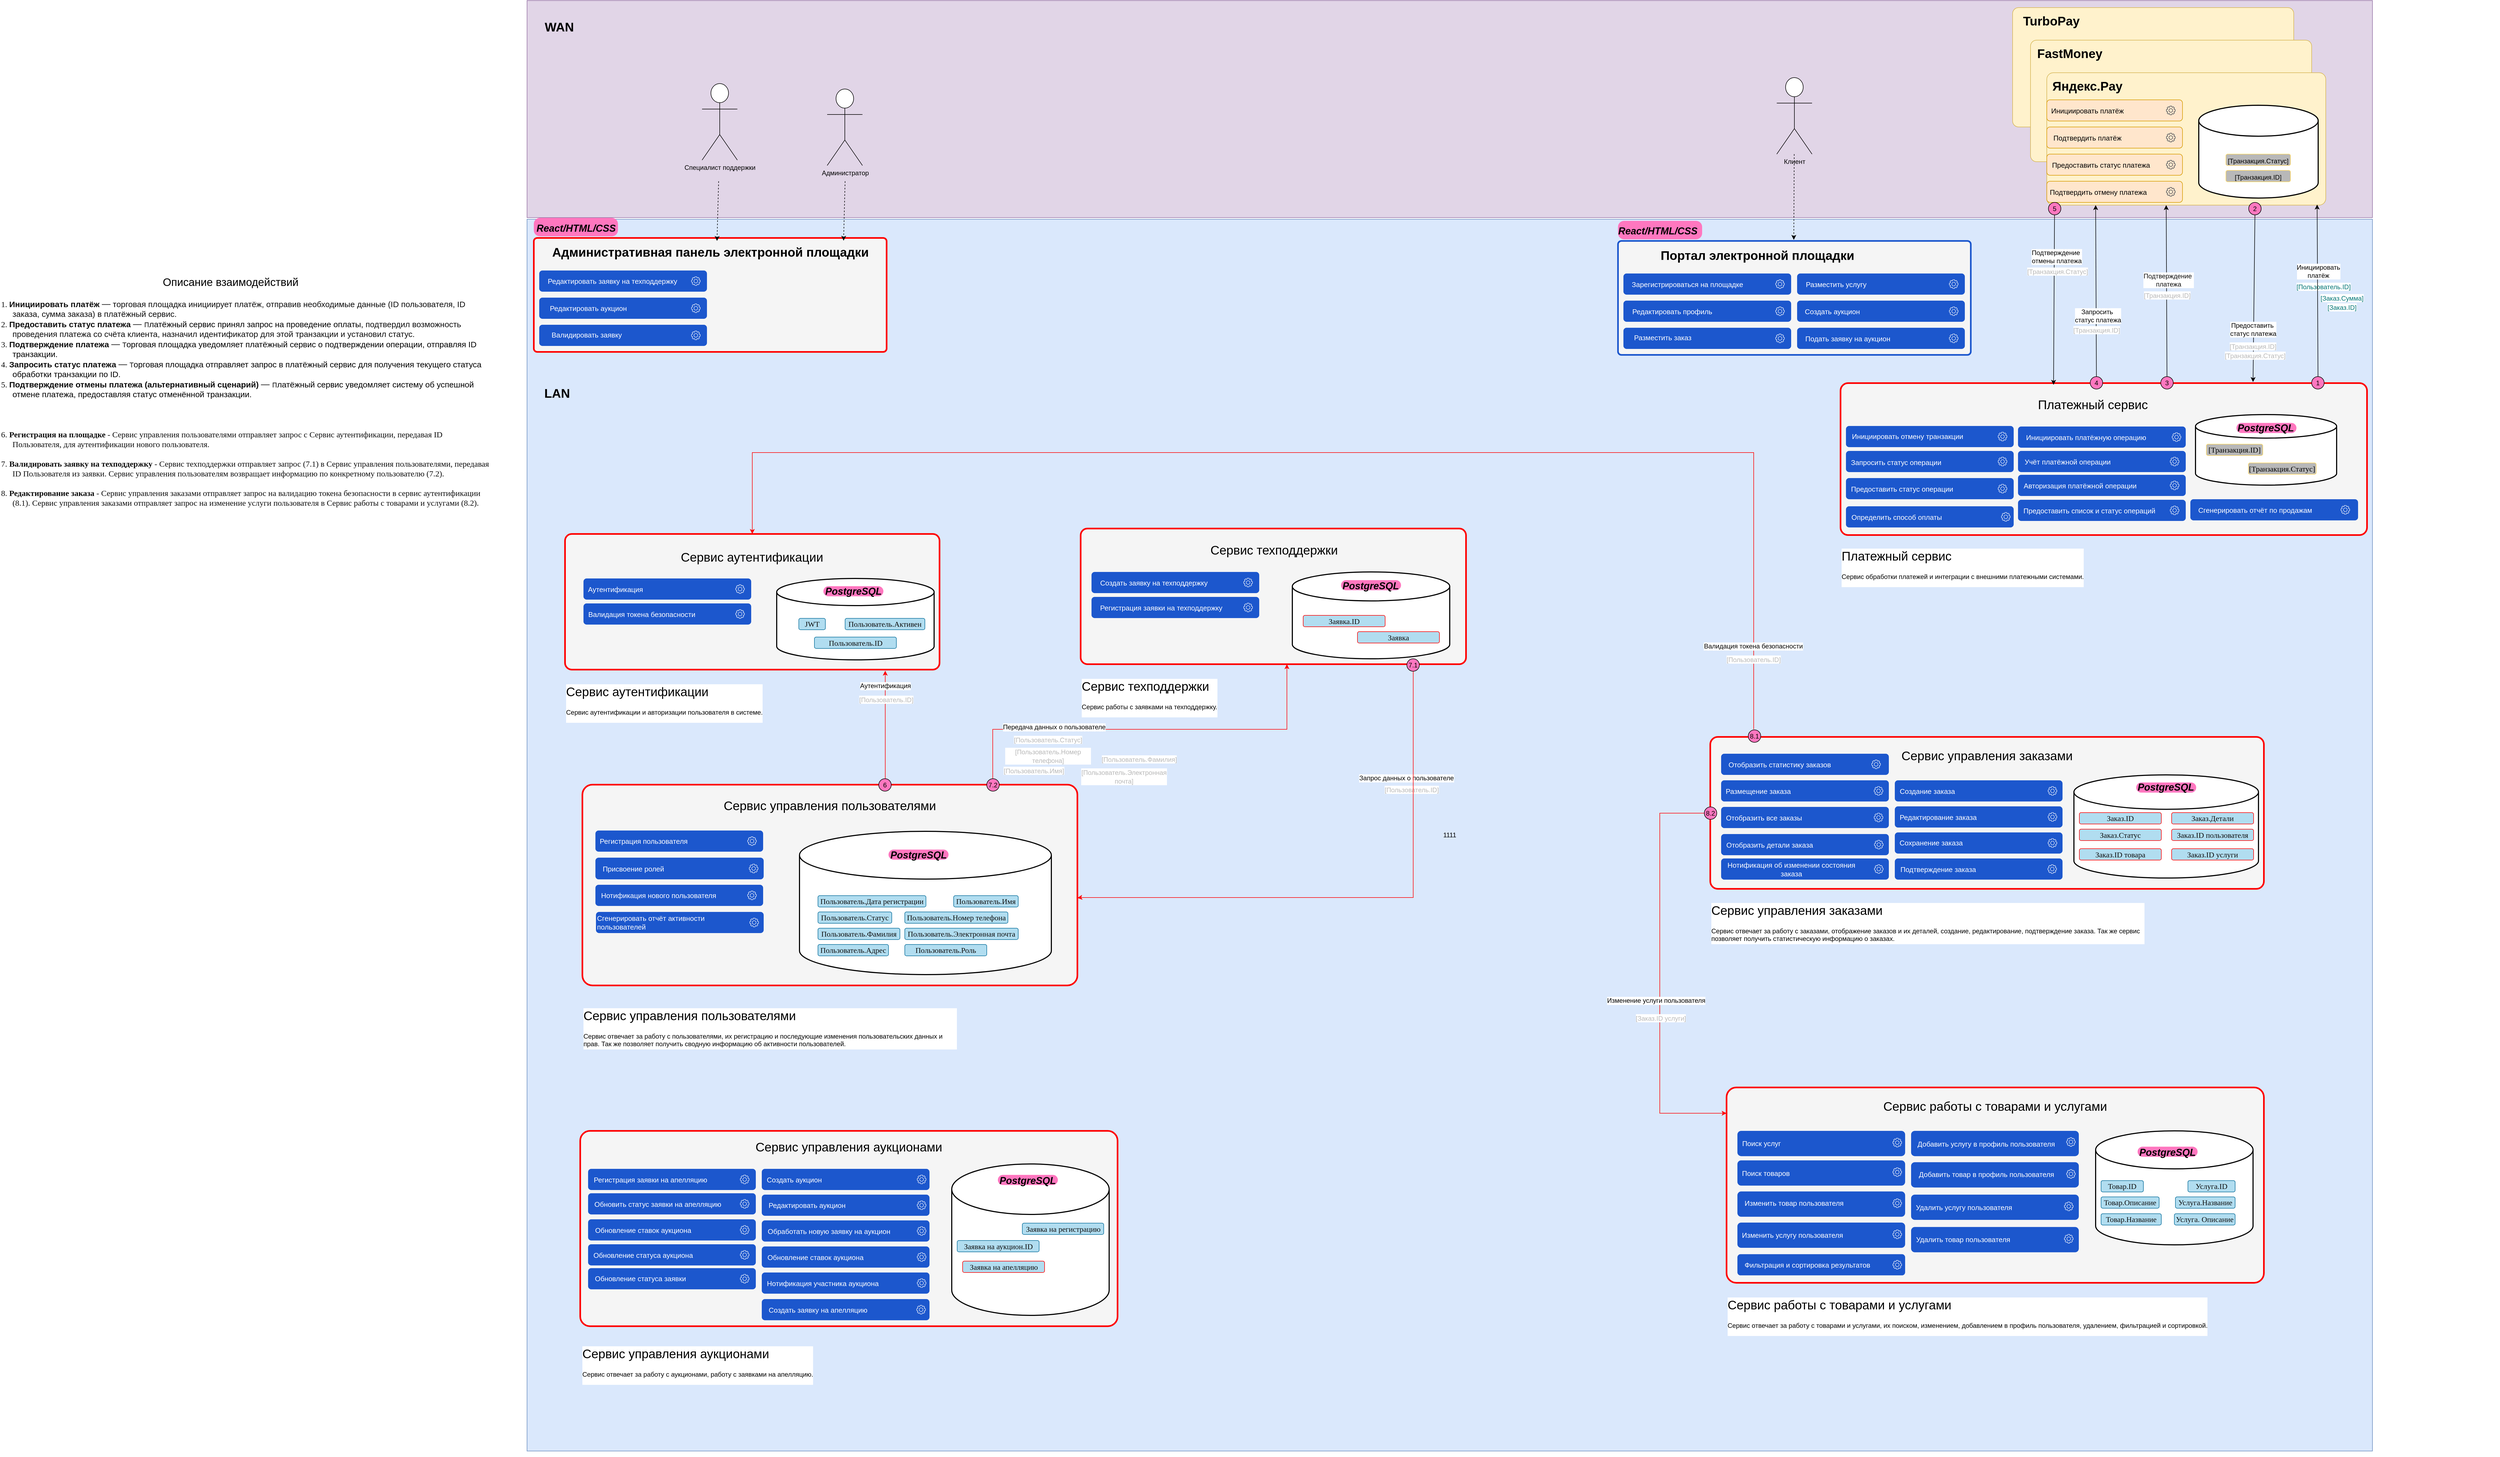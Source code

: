 <mxfile version="24.8.1">
  <diagram name="DF" id="BleSmaJVXqo2yb7Co1eL">
    <mxGraphModel dx="4829" dy="2129" grid="1" gridSize="10" guides="1" tooltips="0" connect="1" arrows="1" fold="1" page="0" pageScale="1" pageWidth="827" pageHeight="1169" math="0" shadow="0">
      <root>
        <mxCell id="0" />
        <mxCell id="1" parent="0" />
        <mxCell id="JB9Il4g9EO8bp8syB02q-1" value="1111" style="rounded=0;whiteSpace=wrap;html=1;fillColor=#dae8fc;strokeColor=#6c8ebf;movable=0;resizable=0;rotatable=0;deletable=0;editable=0;locked=1;connectable=0;" parent="1" vertex="1">
          <mxGeometry x="50" y="-190" width="3400" height="2270" as="geometry" />
        </mxCell>
        <mxCell id="kQWFD41fJFxlXKQhT5sF-1" value="" style="group" parent="1" vertex="1" connectable="0">
          <mxGeometry x="2060" y="-200" width="155" height="49" as="geometry" />
        </mxCell>
        <mxCell id="cKbgiC5qh_IXnBO1eU4K-166" value="&lt;p style=&quot;margin: 0px 0px 0px 13px; text-indent: -13px; font-variant-numeric: normal; font-variant-east-asian: normal; font-variant-alternates: normal; font-kerning: auto; font-optical-sizing: auto; font-feature-settings: normal; font-variation-settings: normal; font-variant-position: normal; font-stretch: normal; font-size: 14px; line-height: normal; color: rgb(14, 14, 14); text-align: start;&quot; class=&quot;p1&quot;&gt;&lt;br&gt;&lt;/p&gt;" style="rounded=1;whiteSpace=wrap;html=1;fillColor=#FF77BF;strokeColor=none;arcSize=33;" parent="kQWFD41fJFxlXKQhT5sF-1" vertex="1">
          <mxGeometry y="13" width="155" height="34" as="geometry" />
        </mxCell>
        <mxCell id="cKbgiC5qh_IXnBO1eU4K-165" value="&lt;font style=&quot;font-size: 18px;&quot;&gt;&lt;i&gt;React/HTML/CSS&lt;/i&gt;&lt;/font&gt;" style="text;html=1;align=center;verticalAlign=middle;whiteSpace=wrap;rounded=1;shadow=0;fontSize=23;fontStyle=1" parent="kQWFD41fJFxlXKQhT5sF-1" vertex="1">
          <mxGeometry x="29" y="5.5" width="89" height="49" as="geometry" />
        </mxCell>
        <mxCell id="cKbgiC5qh_IXnBO1eU4K-98" value="" style="rounded=0;whiteSpace=wrap;html=1;fillColor=#e1d5e7;strokeColor=#9673a6;movable=0;resizable=0;rotatable=0;deletable=0;editable=0;locked=1;connectable=0;" parent="1" vertex="1">
          <mxGeometry x="50" y="-593" width="3400" height="400" as="geometry" />
        </mxCell>
        <mxCell id="ISwjRsLXD4yoOcMXPSiY-8" value="" style="group" parent="1" vertex="1" connectable="0">
          <mxGeometry x="2770" y="-580" width="535" height="220" as="geometry" />
        </mxCell>
        <mxCell id="Tz6aEU4ManMyac2rpAqn-102" value="" style="rounded=1;whiteSpace=wrap;html=1;arcSize=5;fillColor=#fff2cc;strokeColor=#d6b656;" parent="ISwjRsLXD4yoOcMXPSiY-8" vertex="1">
          <mxGeometry x="17" width="518" height="220" as="geometry" />
        </mxCell>
        <mxCell id="Tz6aEU4ManMyac2rpAqn-103" value="TurboPay" style="text;html=1;align=center;verticalAlign=middle;whiteSpace=wrap;rounded=1;shadow=0;fontSize=23;fontStyle=1" parent="ISwjRsLXD4yoOcMXPSiY-8" vertex="1">
          <mxGeometry width="177" height="49" as="geometry" />
        </mxCell>
        <mxCell id="ISwjRsLXD4yoOcMXPSiY-9" value="" style="group" parent="1" vertex="1" connectable="0">
          <mxGeometry x="2820" y="-520" width="518" height="224" as="geometry" />
        </mxCell>
        <mxCell id="Tz6aEU4ManMyac2rpAqn-100" value="" style="rounded=1;whiteSpace=wrap;html=1;arcSize=5;fillColor=#fff2cc;strokeColor=#d6b656;" parent="ISwjRsLXD4yoOcMXPSiY-9" vertex="1">
          <mxGeometry width="518" height="224" as="geometry" />
        </mxCell>
        <mxCell id="Tz6aEU4ManMyac2rpAqn-101" value="FastMoney" style="text;html=1;align=center;verticalAlign=middle;whiteSpace=wrap;rounded=1;shadow=0;fontSize=23;fontStyle=1" parent="ISwjRsLXD4yoOcMXPSiY-9" vertex="1">
          <mxGeometry x="2" width="141" height="49" as="geometry" />
        </mxCell>
        <mxCell id="ISwjRsLXD4yoOcMXPSiY-10" value="" style="group" parent="1" vertex="1" connectable="0">
          <mxGeometry x="2850" y="-460" width="514" height="244" as="geometry" />
        </mxCell>
        <mxCell id="Tz6aEU4ManMyac2rpAqn-104" value="" style="rounded=1;whiteSpace=wrap;html=1;arcSize=5;fillColor=#fff2cc;strokeColor=#d6b656;" parent="ISwjRsLXD4yoOcMXPSiY-10" vertex="1">
          <mxGeometry width="514" height="244" as="geometry" />
        </mxCell>
        <mxCell id="Tz6aEU4ManMyac2rpAqn-105" value="Яндекс.Pay" style="text;html=1;align=center;verticalAlign=middle;whiteSpace=wrap;rounded=1;shadow=0;fontSize=23;fontStyle=1" parent="ISwjRsLXD4yoOcMXPSiY-10" vertex="1">
          <mxGeometry width="150" height="49" as="geometry" />
        </mxCell>
        <mxCell id="jmPRH8THJJi4gKTDYtl7-163" value="" style="endArrow=classic;html=1;rounded=1;exitX=0.75;exitY=1;exitDx=0;exitDy=0;curved=0;entryX=0.75;entryY=1;entryDx=0;entryDy=0;" edge="1" parent="ISwjRsLXD4yoOcMXPSiY-10" source="Tz6aEU4ManMyac2rpAqn-104" target="Tz6aEU4ManMyac2rpAqn-104">
          <mxGeometry width="50" height="50" relative="1" as="geometry">
            <mxPoint x="386" y="244" as="sourcePoint" />
            <mxPoint x="380" y="570" as="targetPoint" />
            <Array as="points" />
          </mxGeometry>
        </mxCell>
        <mxCell id="cKbgiC5qh_IXnBO1eU4K-95" value="Администратор" style="shape=umlActor;verticalLabelPosition=bottom;verticalAlign=top;html=1;outlineConnect=0;rounded=1;" parent="1" vertex="1">
          <mxGeometry x="603" y="-430" width="65" height="141" as="geometry" />
        </mxCell>
        <mxCell id="cKbgiC5qh_IXnBO1eU4K-100" value="WAN" style="text;html=1;align=center;verticalAlign=middle;whiteSpace=wrap;rounded=1;shadow=0;fontSize=23;fontStyle=1" parent="1" vertex="1">
          <mxGeometry x="67" y="-569" width="85" height="49" as="geometry" />
        </mxCell>
        <mxCell id="cKbgiC5qh_IXnBO1eU4K-101" value="LAN" style="text;html=1;align=center;verticalAlign=middle;whiteSpace=wrap;rounded=1;shadow=0;fontSize=23;fontStyle=1" parent="1" vertex="1">
          <mxGeometry x="62.5" y="106" width="85" height="49" as="geometry" />
        </mxCell>
        <mxCell id="cKbgiC5qh_IXnBO1eU4K-121" value="&lt;font style=&quot;font-size: 12px;&quot;&gt;[Пользователь.ID]&lt;/font&gt;" style="text;html=1;align=center;verticalAlign=middle;whiteSpace=wrap;rounded=1;fontSize=13;labelBackgroundColor=default;fontColor=#007575;" parent="1" vertex="1">
          <mxGeometry x="3280" y="-81" width="160" height="30" as="geometry" />
        </mxCell>
        <mxCell id="cKbgiC5qh_IXnBO1eU4K-122" value="&lt;font style=&quot;font-size: 12px;&quot;&gt;[Заказ.ID]&lt;/font&gt;" style="text;html=1;align=center;verticalAlign=middle;whiteSpace=wrap;rounded=1;fontSize=13;labelBackgroundColor=default;fontColor=#007575;" parent="1" vertex="1">
          <mxGeometry x="3313.5" y="-43.5" width="160" height="30" as="geometry" />
        </mxCell>
        <mxCell id="cKbgiC5qh_IXnBO1eU4K-123" value="&lt;font style=&quot;font-size: 12px;&quot;&gt;[Заказ.Сумма]&lt;/font&gt;" style="text;html=1;align=center;verticalAlign=middle;whiteSpace=wrap;rounded=1;fontSize=13;labelBackgroundColor=default;fontColor=#007575;" parent="1" vertex="1">
          <mxGeometry x="3313.5" y="-60" width="160" height="30" as="geometry" />
        </mxCell>
        <mxCell id="cKbgiC5qh_IXnBO1eU4K-146" value="" style="strokeWidth=2;html=1;shape=mxgraph.flowchart.database;whiteSpace=wrap;rounded=1;movable=1;resizable=1;rotatable=1;deletable=1;editable=1;locked=0;connectable=1;" parent="1" vertex="1">
          <mxGeometry x="3130" y="-400" width="220" height="171" as="geometry" />
        </mxCell>
        <mxCell id="cKbgiC5qh_IXnBO1eU4K-152" value="&lt;p style=&quot;margin: 0px 0px 0px 13px; text-indent: -13px; font-variant-numeric: normal; font-variant-east-asian: normal; font-variant-alternates: normal; font-kerning: auto; font-optical-sizing: auto; font-feature-settings: normal; font-variation-settings: normal; font-variant-position: normal; font-stretch: normal; font-size: 14px; line-height: normal; text-align: start;&quot; class=&quot;p1&quot;&gt;&lt;span style=&quot;font-size: 12px; text-align: center; text-indent: 0px;&quot;&gt;[Транзакция.Статус]&lt;/span&gt;&lt;br&gt;&lt;/p&gt;" style="rounded=1;whiteSpace=wrap;html=1;fillColor=#B8B8B8;strokeColor=#FFD966;" parent="1" vertex="1">
          <mxGeometry x="3180" y="-310" width="119" height="21" as="geometry" />
        </mxCell>
        <mxCell id="cKbgiC5qh_IXnBO1eU4K-153" value="&lt;p style=&quot;margin: 0px 0px 0px 13px; text-indent: -13px; font-variant-numeric: normal; font-variant-east-asian: normal; font-variant-alternates: normal; font-kerning: auto; font-optical-sizing: auto; font-feature-settings: normal; font-variation-settings: normal; font-variant-position: normal; font-stretch: normal; font-size: 14px; line-height: normal; text-align: start;&quot; class=&quot;p1&quot;&gt;&lt;span style=&quot;font-size: 12px; text-align: center; text-indent: 0px;&quot;&gt;[Транзакция.ID]&lt;/span&gt;&lt;br&gt;&lt;/p&gt;" style="rounded=1;whiteSpace=wrap;html=1;fillColor=#B8B8B8;strokeColor=#FFD966;" parent="1" vertex="1">
          <mxGeometry x="3180" y="-280" width="119" height="21" as="geometry" />
        </mxCell>
        <mxCell id="Tz6aEU4ManMyac2rpAqn-4" value="Клиент" style="shape=umlActor;verticalLabelPosition=bottom;verticalAlign=top;html=1;outlineConnect=0;rounded=1;" parent="1" vertex="1">
          <mxGeometry x="2352.5" y="-451" width="65" height="141" as="geometry" />
        </mxCell>
        <mxCell id="Tz6aEU4ManMyac2rpAqn-10" value="" style="endArrow=classic;html=1;rounded=1;dashed=1;entryX=0.676;entryY=-0.082;entryDx=0;entryDy=0;entryPerimeter=0;fontSize=12;" parent="1" source="Tz6aEU4ManMyac2rpAqn-4" target="cKbgiC5qh_IXnBO1eU4K-164" edge="1">
          <mxGeometry width="50" height="50" relative="1" as="geometry">
            <mxPoint x="1985" y="-420" as="sourcePoint" />
            <mxPoint x="1986.26" y="-156.481" as="targetPoint" />
            <Array as="points" />
          </mxGeometry>
        </mxCell>
        <mxCell id="d3r_7VUgfL_-Ddzbqp2A-3" value="&lt;h1 style=&quot;margin-top: 0px; font-size: 15px;&quot;&gt;&lt;p class=&quot;p1&quot; style=&quot;margin: 0px 0px 0px 21px; text-indent: -21px; font-variant-numeric: normal; font-variant-east-asian: normal; font-variant-alternates: normal; font-kerning: auto; font-optical-sizing: auto; font-feature-settings: normal; font-variation-settings: normal; font-variant-position: normal; font-stretch: normal; font-size: 15px; line-height: normal; color: rgb(14, 14, 14);&quot;&gt;&lt;span class=&quot;s1&quot; style=&quot;font-weight: 400; font-variant-numeric: normal; font-variant-east-asian: normal; font-variant-alternates: normal; font-kerning: auto; font-optical-sizing: auto; font-feature-settings: normal; font-variation-settings: normal; font-variant-position: normal; font-stretch: normal; line-height: normal; font-family: &amp;quot;Times New Roman&amp;quot;; font-size: 15px;&quot;&gt;1.&amp;nbsp;&lt;/span&gt;&lt;b style=&quot;font-size: 15px;&quot;&gt;Инициировать платёж&lt;/b&gt;&lt;b style=&quot;font-weight: 400; font-size: 15px;&quot;&gt;&amp;nbsp;&lt;/b&gt;&lt;span style=&quot;background-color: initial; color: rgb(51, 51, 51); font-family: &amp;quot;YS Text&amp;quot;, -apple-system, BlinkMacSystemFont, Arial, Helvetica, sans-serif; font-size: 16px; font-weight: 400;&quot;&gt;—&lt;/span&gt;&lt;span style=&quot;background-color: initial; color: rgb(0, 0, 0); font-weight: normal;&quot;&gt;&amp;nbsp;т&lt;/span&gt;&lt;span style=&quot;background-color: initial; font-weight: 400;&quot;&gt;орговая площадка инициирует платёж, отправив необходимые данные (ID пользователя, ID заказа, сумма заказа) в платёжный сервис.&lt;/span&gt;&lt;/p&gt;&lt;p class=&quot;p1&quot; style=&quot;margin: 0px 0px 0px 21px; text-indent: -21px; font-variant-numeric: normal; font-variant-east-asian: normal; font-variant-alternates: normal; font-kerning: auto; font-optical-sizing: auto; font-feature-settings: normal; font-variation-settings: normal; font-variant-position: normal; font-weight: 400; font-stretch: normal; font-size: 15px; line-height: normal; color: rgb(14, 14, 14);&quot;&gt;&lt;span class=&quot;s1&quot; style=&quot;font-variant-numeric: normal; font-variant-east-asian: normal; font-variant-alternates: normal; font-kerning: auto; font-optical-sizing: auto; font-feature-settings: normal; font-variation-settings: normal; font-variant-position: normal; font-stretch: normal; line-height: normal; font-family: &amp;quot;Times New Roman&amp;quot;; font-size: 15px;&quot;&gt;2.&amp;nbsp;&lt;/span&gt;&lt;b style=&quot;font-size: 15px;&quot;&gt;Предоставить статус платежа&amp;nbsp;&lt;/b&gt;&lt;span style=&quot;background-color: initial; color: rgb(51, 51, 51); font-family: &amp;quot;YS Text&amp;quot;, -apple-system, BlinkMacSystemFont, Arial, Helvetica, sans-serif; font-size: 16px;&quot;&gt;— п&lt;/span&gt;&lt;span style=&quot;background-color: initial; color: rgb(0, 0, 0);&quot;&gt;латё&lt;/span&gt;&lt;span style=&quot;background-color: initial; color: rgb(0, 0, 0);&quot;&gt;жный сервис принял запрос на проведение оплаты,&lt;/span&gt;&lt;span style=&quot;background-color: initial;&quot; class=&quot;Apple-converted-space&quot;&gt;&amp;nbsp;&lt;/span&gt;&lt;span style=&quot;background-color: initial;&quot;&gt;подтвердил возможность проведения платежа со счёта клиента, назначил идентификатор для этой транзакции и установил статус.&lt;/span&gt;&lt;/p&gt;&lt;p class=&quot;p1&quot; style=&quot;margin: 0px 0px 0px 21px; text-indent: -21px; font-variant-numeric: normal; font-variant-east-asian: normal; font-variant-alternates: normal; font-kerning: auto; font-optical-sizing: auto; font-feature-settings: normal; font-variation-settings: normal; font-variant-position: normal; font-weight: 400; font-stretch: normal; font-size: 15px; line-height: normal; color: rgb(14, 14, 14);&quot;&gt;&lt;span class=&quot;s1&quot; style=&quot;font-variant-numeric: normal; font-variant-east-asian: normal; font-variant-alternates: normal; font-kerning: auto; font-optical-sizing: auto; font-feature-settings: normal; font-variation-settings: normal; font-variant-position: normal; font-stretch: normal; line-height: normal; font-family: &amp;quot;Times New Roman&amp;quot;; font-size: 15px;&quot;&gt;3.&amp;nbsp;&lt;/span&gt;&lt;b style=&quot;font-size: 15px;&quot;&gt;Подтверждение платежа&amp;nbsp;&lt;/b&gt;&lt;span style=&quot;background-color: initial; color: rgb(51, 51, 51); font-family: &amp;quot;YS Text&amp;quot;, -apple-system, BlinkMacSystemFont, Arial, Helvetica, sans-serif; font-size: 16px;&quot;&gt;— т&lt;/span&gt;&lt;span style=&quot;background-color: initial; color: rgb(0, 0, 0);&quot;&gt;орговая площадка уведомляет платёжный сервис о подтверждении операции, отправляя ID транзакции.&lt;/span&gt;&lt;/p&gt;&lt;p class=&quot;p1&quot; style=&quot;margin: 0px 0px 0px 21px; text-indent: -21px; font-variant-numeric: normal; font-variant-east-asian: normal; font-variant-alternates: normal; font-kerning: auto; font-optical-sizing: auto; font-feature-settings: normal; font-variation-settings: normal; font-variant-position: normal; font-weight: 400; font-stretch: normal; font-size: 15px; line-height: normal; color: rgb(14, 14, 14);&quot;&gt;&lt;span class=&quot;s1&quot; style=&quot;font-variant-numeric: normal; font-variant-east-asian: normal; font-variant-alternates: normal; font-kerning: auto; font-optical-sizing: auto; font-feature-settings: normal; font-variation-settings: normal; font-variant-position: normal; font-stretch: normal; line-height: normal; font-family: &amp;quot;Times New Roman&amp;quot;; font-size: 15px;&quot;&gt;4.&amp;nbsp;&lt;/span&gt;&lt;b style=&quot;font-size: 15px;&quot;&gt;Запросить статус платежа&lt;/b&gt;&amp;nbsp;&lt;span style=&quot;background-color: initial; color: rgb(51, 51, 51); font-family: &amp;quot;YS Text&amp;quot;, -apple-system, BlinkMacSystemFont, Arial, Helvetica, sans-serif; font-size: 16px;&quot;&gt;— т&lt;/span&gt;&lt;span style=&quot;background-color: initial; color: rgb(0, 0, 0);&quot;&gt;орговая площадка отправляет запрос в платёжный сервис для получения текущего статуса обработки транзакции по ID.&lt;/span&gt;&lt;/p&gt;&lt;p class=&quot;p1&quot; style=&quot;margin: 0px 0px 0px 21px; text-indent: -21px; font-variant-numeric: normal; font-variant-east-asian: normal; font-variant-alternates: normal; font-kerning: auto; font-optical-sizing: auto; font-feature-settings: normal; font-variation-settings: normal; font-variant-position: normal; font-weight: 400; font-stretch: normal; font-size: 15px; line-height: normal; color: rgb(14, 14, 14);&quot;&gt;&lt;span class=&quot;s1&quot; style=&quot;font-variant-numeric: normal; font-variant-east-asian: normal; font-variant-alternates: normal; font-kerning: auto; font-optical-sizing: auto; font-feature-settings: normal; font-variation-settings: normal; font-variant-position: normal; font-stretch: normal; line-height: normal; font-family: &amp;quot;Times New Roman&amp;quot;; font-size: 15px;&quot;&gt;5.&amp;nbsp;&lt;/span&gt;&lt;b style=&quot;font-size: 15px;&quot;&gt;Подтверждение отмены платежа (альтернативный сценарий)&amp;nbsp;&lt;/b&gt;&lt;span style=&quot;background-color: initial; color: rgb(51, 51, 51); font-family: &amp;quot;YS Text&amp;quot;, -apple-system, BlinkMacSystemFont, Arial, Helvetica, sans-serif; font-size: 16px;&quot;&gt;— п&lt;/span&gt;&lt;span style=&quot;background-color: initial; color: rgb(0, 0, 0);&quot;&gt;латёжный сервис уведомляет систему об успешной отмене платежа, предоставляя статус отменённой транзакции.&lt;/span&gt;&lt;/p&gt;&lt;/h1&gt;" style="text;html=1;whiteSpace=wrap;overflow=hidden;rounded=0;fontSize=15;" parent="1" vertex="1">
          <mxGeometry x="-921" y="-51" width="904" height="189" as="geometry" />
        </mxCell>
        <mxCell id="ro2GFgqDV0QlA6Vm-lQV-1" value="&lt;font style=&quot;font-size: 20px;&quot;&gt;Описание взаимодействий&lt;/font&gt;" style="text;html=1;align=center;verticalAlign=middle;whiteSpace=wrap;rounded=0;" parent="1" vertex="1">
          <mxGeometry x="-651" y="-90" width="310" height="30" as="geometry" />
        </mxCell>
        <mxCell id="ISwjRsLXD4yoOcMXPSiY-1" value="" style="group" parent="1" vertex="1" connectable="0">
          <mxGeometry x="2840" y="-410" width="260" height="39" as="geometry" />
        </mxCell>
        <mxCell id="cKbgiC5qh_IXnBO1eU4K-172" value="" style="rounded=1;whiteSpace=wrap;html=1;fillColor=#ffe6cc;strokeColor=#d79b00;" parent="ISwjRsLXD4yoOcMXPSiY-1" vertex="1">
          <mxGeometry x="10" width="250" height="39" as="geometry" />
        </mxCell>
        <mxCell id="cKbgiC5qh_IXnBO1eU4K-173" value="" style="sketch=0;outlineConnect=0;fontColor=#232F3E;gradientColor=none;fillColor=#232F3D;strokeColor=none;dashed=0;verticalLabelPosition=bottom;verticalAlign=top;align=center;html=1;fontSize=12;fontStyle=0;aspect=fixed;pointerEvents=1;shape=mxgraph.aws4.gear;rounded=1;" parent="ISwjRsLXD4yoOcMXPSiY-1" vertex="1">
          <mxGeometry x="230" y="11" width="17" height="17" as="geometry" />
        </mxCell>
        <mxCell id="cKbgiC5qh_IXnBO1eU4K-174" value="Инициировать платёж" style="text;html=1;align=center;verticalAlign=middle;whiteSpace=wrap;rounded=1;fontSize=13;" parent="ISwjRsLXD4yoOcMXPSiY-1" vertex="1">
          <mxGeometry y="4.5" width="170" height="30" as="geometry" />
        </mxCell>
        <mxCell id="ISwjRsLXD4yoOcMXPSiY-2" value="" style="group" parent="1" vertex="1" connectable="0">
          <mxGeometry x="2840" y="-360" width="260" height="39" as="geometry" />
        </mxCell>
        <mxCell id="cKbgiC5qh_IXnBO1eU4K-129" value="" style="rounded=1;whiteSpace=wrap;html=1;fillColor=#ffe6cc;strokeColor=#d79b00;" parent="ISwjRsLXD4yoOcMXPSiY-2" vertex="1">
          <mxGeometry x="10" width="250" height="39" as="geometry" />
        </mxCell>
        <mxCell id="cKbgiC5qh_IXnBO1eU4K-130" value="" style="sketch=0;outlineConnect=0;fontColor=#232F3E;gradientColor=none;fillColor=#232F3D;strokeColor=none;dashed=0;verticalLabelPosition=bottom;verticalAlign=top;align=center;html=1;fontSize=12;fontStyle=0;aspect=fixed;pointerEvents=1;shape=mxgraph.aws4.gear;rounded=1;" parent="ISwjRsLXD4yoOcMXPSiY-2" vertex="1">
          <mxGeometry x="230" y="11" width="17" height="17" as="geometry" />
        </mxCell>
        <mxCell id="cKbgiC5qh_IXnBO1eU4K-131" value="Подтвердить платёж" style="text;html=1;align=center;verticalAlign=middle;whiteSpace=wrap;rounded=1;fontSize=13;" parent="ISwjRsLXD4yoOcMXPSiY-2" vertex="1">
          <mxGeometry y="4.5" width="170" height="30" as="geometry" />
        </mxCell>
        <mxCell id="ISwjRsLXD4yoOcMXPSiY-3" value="" style="group" parent="1" vertex="1" connectable="0">
          <mxGeometry x="2850" y="-310" width="250" height="39" as="geometry" />
        </mxCell>
        <mxCell id="cKbgiC5qh_IXnBO1eU4K-132" value="" style="rounded=1;whiteSpace=wrap;html=1;fillColor=#ffe6cc;strokeColor=#d79b00;" parent="ISwjRsLXD4yoOcMXPSiY-3" vertex="1">
          <mxGeometry width="250" height="39" as="geometry" />
        </mxCell>
        <mxCell id="cKbgiC5qh_IXnBO1eU4K-133" value="" style="sketch=0;outlineConnect=0;fontColor=#232F3E;gradientColor=none;fillColor=#232F3D;strokeColor=none;dashed=0;verticalLabelPosition=bottom;verticalAlign=top;align=center;html=1;fontSize=12;fontStyle=0;aspect=fixed;pointerEvents=1;shape=mxgraph.aws4.gear;rounded=1;" parent="ISwjRsLXD4yoOcMXPSiY-3" vertex="1">
          <mxGeometry x="220" y="11" width="17" height="17" as="geometry" />
        </mxCell>
        <mxCell id="cKbgiC5qh_IXnBO1eU4K-134" value="Предоставить статус платежа" style="text;html=1;align=center;verticalAlign=middle;whiteSpace=wrap;rounded=1;fontSize=13;" parent="ISwjRsLXD4yoOcMXPSiY-3" vertex="1">
          <mxGeometry y="4.5" width="200" height="30" as="geometry" />
        </mxCell>
        <mxCell id="ISwjRsLXD4yoOcMXPSiY-4" value="" style="group" parent="1" vertex="1" connectable="0">
          <mxGeometry x="2840" y="-260" width="260" height="39" as="geometry" />
        </mxCell>
        <mxCell id="cKbgiC5qh_IXnBO1eU4K-135" value="" style="rounded=1;whiteSpace=wrap;html=1;fillColor=#ffe6cc;strokeColor=#d79b00;" parent="ISwjRsLXD4yoOcMXPSiY-4" vertex="1">
          <mxGeometry x="10" width="250" height="39" as="geometry" />
        </mxCell>
        <mxCell id="cKbgiC5qh_IXnBO1eU4K-136" value="" style="sketch=0;outlineConnect=0;fontColor=#232F3E;gradientColor=none;fillColor=#232F3D;strokeColor=none;dashed=0;verticalLabelPosition=bottom;verticalAlign=top;align=center;html=1;fontSize=12;fontStyle=0;aspect=fixed;pointerEvents=1;shape=mxgraph.aws4.gear;rounded=1;" parent="ISwjRsLXD4yoOcMXPSiY-4" vertex="1">
          <mxGeometry x="230" y="11" width="17" height="17" as="geometry" />
        </mxCell>
        <mxCell id="cKbgiC5qh_IXnBO1eU4K-137" value="Подтвердить отмену платежа" style="text;html=1;align=center;verticalAlign=middle;whiteSpace=wrap;rounded=1;fontSize=13;" parent="ISwjRsLXD4yoOcMXPSiY-4" vertex="1">
          <mxGeometry y="4.5" width="210" height="30" as="geometry" />
        </mxCell>
        <mxCell id="JB9Il4g9EO8bp8syB02q-6" value="" style="group" parent="1" vertex="1" connectable="0">
          <mxGeometry x="2060" y="-150" width="650" height="210" as="geometry" />
        </mxCell>
        <mxCell id="cKbgiC5qh_IXnBO1eU4K-163" value="" style="rounded=1;whiteSpace=wrap;html=1;arcSize=3;fillColor=#f5f5f5;strokeColor=#1C57CD;strokeWidth=3;align=center;verticalAlign=middle;fontFamily=Helvetica;fontSize=12;fontColor=#333333;resizable=1;" parent="JB9Il4g9EO8bp8syB02q-6" vertex="1">
          <mxGeometry width="650" height="210" as="geometry" />
        </mxCell>
        <mxCell id="cKbgiC5qh_IXnBO1eU4K-164" value="Портал электронной площадки" style="text;html=1;align=center;verticalAlign=middle;whiteSpace=wrap;rounded=1;shadow=0;fontSize=23;fontStyle=1" parent="JB9Il4g9EO8bp8syB02q-6" vertex="1">
          <mxGeometry x="67" y="2" width="380" height="49" as="geometry" />
        </mxCell>
        <mxCell id="BZBJQn5B5M7l6MrAMs_o-1" value="" style="group" parent="JB9Il4g9EO8bp8syB02q-6" vertex="1" connectable="0">
          <mxGeometry x="10" y="60" width="309" height="39" as="geometry" />
        </mxCell>
        <mxCell id="BZBJQn5B5M7l6MrAMs_o-53" value="" style="group" parent="BZBJQn5B5M7l6MrAMs_o-1" vertex="1" connectable="0">
          <mxGeometry width="309" height="39" as="geometry" />
        </mxCell>
        <mxCell id="cKbgiC5qh_IXnBO1eU4K-175" value="" style="rounded=1;whiteSpace=wrap;html=1;fillColor=#1C57CD;strokeColor=none;" parent="BZBJQn5B5M7l6MrAMs_o-53" vertex="1">
          <mxGeometry width="309" height="39" as="geometry" />
        </mxCell>
        <mxCell id="cKbgiC5qh_IXnBO1eU4K-176" value="" style="sketch=0;outlineConnect=0;fontColor=#FFFFFF;gradientColor=none;fillColor=#FFFFFF;strokeColor=none;dashed=0;verticalLabelPosition=bottom;verticalAlign=top;align=center;html=1;fontSize=12;fontStyle=0;aspect=fixed;pointerEvents=1;shape=mxgraph.aws4.gear;rounded=1;" parent="BZBJQn5B5M7l6MrAMs_o-53" vertex="1">
          <mxGeometry x="280" y="11" width="17" height="17" as="geometry" />
        </mxCell>
        <mxCell id="cKbgiC5qh_IXnBO1eU4K-177" value="Зарегистрироваться на площадке" style="text;html=1;align=center;verticalAlign=middle;whiteSpace=wrap;rounded=1;fontSize=13;fontColor=#FFFFFF;" parent="BZBJQn5B5M7l6MrAMs_o-53" vertex="1">
          <mxGeometry x="9" y="4.5" width="218" height="30" as="geometry" />
        </mxCell>
        <mxCell id="BZBJQn5B5M7l6MrAMs_o-2" value="" style="group" parent="JB9Il4g9EO8bp8syB02q-6" vertex="1" connectable="0">
          <mxGeometry x="10" y="110" width="309" height="39" as="geometry" />
        </mxCell>
        <mxCell id="BZBJQn5B5M7l6MrAMs_o-54" value="" style="group" parent="BZBJQn5B5M7l6MrAMs_o-2" vertex="1" connectable="0">
          <mxGeometry width="309" height="39" as="geometry" />
        </mxCell>
        <mxCell id="cKbgiC5qh_IXnBO1eU4K-178" value="" style="rounded=1;whiteSpace=wrap;html=1;fillColor=#1C57CD;strokeColor=none;" parent="BZBJQn5B5M7l6MrAMs_o-54" vertex="1">
          <mxGeometry width="309" height="39" as="geometry" />
        </mxCell>
        <mxCell id="cKbgiC5qh_IXnBO1eU4K-179" value="" style="sketch=0;outlineConnect=0;fontColor=#FFFFFF;gradientColor=none;fillColor=#FFFFFF;strokeColor=none;dashed=0;verticalLabelPosition=bottom;verticalAlign=top;align=center;html=1;fontSize=12;fontStyle=0;aspect=fixed;pointerEvents=1;shape=mxgraph.aws4.gear;rounded=1;" parent="BZBJQn5B5M7l6MrAMs_o-54" vertex="1">
          <mxGeometry x="280" y="11" width="17" height="17" as="geometry" />
        </mxCell>
        <mxCell id="cKbgiC5qh_IXnBO1eU4K-180" value="Редактировать профиль" style="text;html=1;align=center;verticalAlign=middle;whiteSpace=wrap;rounded=1;fontSize=13;fontColor=#FFFFFF;" parent="BZBJQn5B5M7l6MrAMs_o-54" vertex="1">
          <mxGeometry x="8" y="4.5" width="164" height="30" as="geometry" />
        </mxCell>
        <mxCell id="BZBJQn5B5M7l6MrAMs_o-3" value="" style="group" parent="JB9Il4g9EO8bp8syB02q-6" vertex="1" connectable="0">
          <mxGeometry x="10" y="160" width="309" height="39" as="geometry" />
        </mxCell>
        <mxCell id="BZBJQn5B5M7l6MrAMs_o-55" value="" style="group" parent="BZBJQn5B5M7l6MrAMs_o-3" vertex="1" connectable="0">
          <mxGeometry width="309" height="39" as="geometry" />
        </mxCell>
        <mxCell id="cKbgiC5qh_IXnBO1eU4K-181" value="" style="rounded=1;whiteSpace=wrap;html=1;fillColor=#1C57CD;strokeColor=none;" parent="BZBJQn5B5M7l6MrAMs_o-55" vertex="1">
          <mxGeometry width="309" height="39" as="geometry" />
        </mxCell>
        <mxCell id="cKbgiC5qh_IXnBO1eU4K-182" value="" style="sketch=0;outlineConnect=0;fontColor=#FFFFFF;gradientColor=none;fillColor=#FFFFFF;strokeColor=none;dashed=0;verticalLabelPosition=bottom;verticalAlign=top;align=center;html=1;fontSize=12;fontStyle=0;aspect=fixed;pointerEvents=1;shape=mxgraph.aws4.gear;rounded=1;" parent="BZBJQn5B5M7l6MrAMs_o-55" vertex="1">
          <mxGeometry x="280" y="11" width="17" height="17" as="geometry" />
        </mxCell>
        <mxCell id="cKbgiC5qh_IXnBO1eU4K-183" value="Разместить заказ" style="text;html=1;align=center;verticalAlign=middle;whiteSpace=wrap;rounded=1;fontSize=13;fontColor=#FFFFFF;" parent="BZBJQn5B5M7l6MrAMs_o-55" vertex="1">
          <mxGeometry x="14" y="3" width="117" height="30" as="geometry" />
        </mxCell>
        <mxCell id="BZBJQn5B5M7l6MrAMs_o-4" value="" style="group" parent="JB9Il4g9EO8bp8syB02q-6" vertex="1" connectable="0">
          <mxGeometry x="330" y="60" width="309" height="39" as="geometry" />
        </mxCell>
        <mxCell id="BZBJQn5B5M7l6MrAMs_o-56" value="" style="group" parent="BZBJQn5B5M7l6MrAMs_o-4" vertex="1" connectable="0">
          <mxGeometry width="309" height="39" as="geometry" />
        </mxCell>
        <mxCell id="cKbgiC5qh_IXnBO1eU4K-184" value="" style="rounded=1;whiteSpace=wrap;html=1;fillColor=#1C57CD;strokeColor=none;" parent="BZBJQn5B5M7l6MrAMs_o-56" vertex="1">
          <mxGeometry width="309" height="39" as="geometry" />
        </mxCell>
        <mxCell id="cKbgiC5qh_IXnBO1eU4K-185" value="" style="sketch=0;outlineConnect=0;fontColor=#FFFFFF;gradientColor=none;fillColor=#FFFFFF;strokeColor=none;dashed=0;verticalLabelPosition=bottom;verticalAlign=top;align=center;html=1;fontSize=12;fontStyle=0;aspect=fixed;pointerEvents=1;shape=mxgraph.aws4.gear;rounded=1;" parent="BZBJQn5B5M7l6MrAMs_o-56" vertex="1">
          <mxGeometry x="280" y="11" width="17" height="17" as="geometry" />
        </mxCell>
        <mxCell id="cKbgiC5qh_IXnBO1eU4K-186" value="Разместить услугу" style="text;html=1;align=center;verticalAlign=middle;whiteSpace=wrap;rounded=1;fontSize=13;fontColor=#FFFFFF;" parent="BZBJQn5B5M7l6MrAMs_o-56" vertex="1">
          <mxGeometry x="6" y="4.5" width="132" height="30" as="geometry" />
        </mxCell>
        <mxCell id="BZBJQn5B5M7l6MrAMs_o-5" value="" style="group" parent="JB9Il4g9EO8bp8syB02q-6" vertex="1" connectable="0">
          <mxGeometry x="330" y="110" width="309" height="39" as="geometry" />
        </mxCell>
        <mxCell id="BZBJQn5B5M7l6MrAMs_o-57" value="" style="group" parent="BZBJQn5B5M7l6MrAMs_o-5" vertex="1" connectable="0">
          <mxGeometry width="309" height="39" as="geometry" />
        </mxCell>
        <mxCell id="cKbgiC5qh_IXnBO1eU4K-187" value="" style="rounded=1;whiteSpace=wrap;html=1;fillColor=#1C57CD;strokeColor=none;" parent="BZBJQn5B5M7l6MrAMs_o-57" vertex="1">
          <mxGeometry width="309" height="39" as="geometry" />
        </mxCell>
        <mxCell id="cKbgiC5qh_IXnBO1eU4K-188" value="" style="sketch=0;outlineConnect=0;fontColor=#FFFFFF;gradientColor=none;fillColor=#FFFFFF;strokeColor=none;dashed=0;verticalLabelPosition=bottom;verticalAlign=top;align=center;html=1;fontSize=12;fontStyle=0;aspect=fixed;pointerEvents=1;shape=mxgraph.aws4.gear;rounded=1;" parent="BZBJQn5B5M7l6MrAMs_o-57" vertex="1">
          <mxGeometry x="280" y="11" width="17" height="17" as="geometry" />
        </mxCell>
        <mxCell id="cKbgiC5qh_IXnBO1eU4K-189" value="Создать аукцион" style="text;html=1;align=center;verticalAlign=middle;whiteSpace=wrap;rounded=1;fontSize=13;fontColor=#FFFFFF;" parent="BZBJQn5B5M7l6MrAMs_o-57" vertex="1">
          <mxGeometry x="10" y="4.5" width="110" height="30" as="geometry" />
        </mxCell>
        <mxCell id="BZBJQn5B5M7l6MrAMs_o-6" value="" style="group" parent="JB9Il4g9EO8bp8syB02q-6" vertex="1" connectable="0">
          <mxGeometry x="330" y="160" width="309" height="39" as="geometry" />
        </mxCell>
        <mxCell id="BZBJQn5B5M7l6MrAMs_o-58" value="" style="group" parent="BZBJQn5B5M7l6MrAMs_o-6" vertex="1" connectable="0">
          <mxGeometry width="309" height="39" as="geometry" />
        </mxCell>
        <mxCell id="cKbgiC5qh_IXnBO1eU4K-190" value="" style="rounded=1;whiteSpace=wrap;html=1;fillColor=#1C57CD;strokeColor=none;" parent="BZBJQn5B5M7l6MrAMs_o-58" vertex="1">
          <mxGeometry width="309" height="39" as="geometry" />
        </mxCell>
        <mxCell id="cKbgiC5qh_IXnBO1eU4K-191" value="" style="sketch=0;outlineConnect=0;fontColor=#FFFFFF;gradientColor=none;fillColor=#FFFFFF;strokeColor=none;dashed=0;verticalLabelPosition=bottom;verticalAlign=top;align=center;html=1;fontSize=12;fontStyle=0;aspect=fixed;pointerEvents=1;shape=mxgraph.aws4.gear;rounded=1;" parent="BZBJQn5B5M7l6MrAMs_o-58" vertex="1">
          <mxGeometry x="280" y="11" width="17" height="17" as="geometry" />
        </mxCell>
        <mxCell id="cKbgiC5qh_IXnBO1eU4K-192" value="Подать заявку на аукцион" style="text;html=1;align=center;verticalAlign=middle;whiteSpace=wrap;rounded=1;fontSize=13;fontColor=#FFFFFF;" parent="BZBJQn5B5M7l6MrAMs_o-58" vertex="1">
          <mxGeometry x="10" y="4.5" width="167" height="30" as="geometry" />
        </mxCell>
        <mxCell id="JB9Il4g9EO8bp8syB02q-55" value="" style="group" parent="1" vertex="1" connectable="0">
          <mxGeometry x="2770" y="112" width="914" height="469" as="geometry" />
        </mxCell>
        <mxCell id="jmPRH8THJJi4gKTDYtl7-102" value="" style="group" vertex="1" connectable="0" parent="JB9Il4g9EO8bp8syB02q-55">
          <mxGeometry x="-300" width="970" height="392" as="geometry" />
        </mxCell>
        <mxCell id="JB9Il4g9EO8bp8syB02q-43" value="" style="rounded=1;whiteSpace=wrap;html=1;arcSize=5;fillColor=#f5f5f5;strokeColor=#FF0000;strokeWidth=3;" parent="jmPRH8THJJi4gKTDYtl7-102" vertex="1">
          <mxGeometry width="970" height="280" as="geometry" />
        </mxCell>
        <mxCell id="JB9Il4g9EO8bp8syB02q-44" value="&lt;font style=&quot;font-size: 23px;&quot;&gt;Платежный сервис&lt;/font&gt;" style="text;html=1;align=center;verticalAlign=middle;whiteSpace=wrap;rounded=1;fontSize=13;" parent="jmPRH8THJJi4gKTDYtl7-102" vertex="1">
          <mxGeometry width="930" height="80" as="geometry" />
        </mxCell>
        <mxCell id="BZBJQn5B5M7l6MrAMs_o-46" value="" style="group" parent="jmPRH8THJJi4gKTDYtl7-102" vertex="1" connectable="0">
          <mxGeometry x="10" y="175" width="309" height="39" as="geometry" />
        </mxCell>
        <mxCell id="Tz6aEU4ManMyac2rpAqn-130" value="" style="rounded=1;whiteSpace=wrap;html=1;fillColor=#1C57CD;strokeColor=none;" parent="BZBJQn5B5M7l6MrAMs_o-46" vertex="1">
          <mxGeometry width="309" height="39" as="geometry" />
        </mxCell>
        <mxCell id="Tz6aEU4ManMyac2rpAqn-131" value="" style="sketch=0;outlineConnect=0;fontColor=#232F3E;gradientColor=none;fillColor=#FFFFFF;strokeColor=none;dashed=0;verticalLabelPosition=bottom;verticalAlign=top;align=center;html=1;fontSize=12;fontStyle=0;aspect=fixed;pointerEvents=1;shape=mxgraph.aws4.gear;rounded=1;" parent="BZBJQn5B5M7l6MrAMs_o-46" vertex="1">
          <mxGeometry x="280" y="11" width="17" height="17" as="geometry" />
        </mxCell>
        <mxCell id="Tz6aEU4ManMyac2rpAqn-132" value="Предоставить статус операции" style="text;html=1;align=center;verticalAlign=middle;whiteSpace=wrap;rounded=1;fontSize=13;fontColor=#FFFFFF;strokeColor=none;" parent="BZBJQn5B5M7l6MrAMs_o-46" vertex="1">
          <mxGeometry y="4.5" width="207" height="30" as="geometry" />
        </mxCell>
        <mxCell id="BZBJQn5B5M7l6MrAMs_o-47" value="" style="group" parent="jmPRH8THJJi4gKTDYtl7-102" vertex="1" connectable="0">
          <mxGeometry x="10" y="125" width="309" height="39" as="geometry" />
        </mxCell>
        <mxCell id="Tz6aEU4ManMyac2rpAqn-127" value="" style="rounded=1;whiteSpace=wrap;html=1;fillColor=#1C57CD;strokeColor=none;" parent="BZBJQn5B5M7l6MrAMs_o-47" vertex="1">
          <mxGeometry width="309" height="39" as="geometry" />
        </mxCell>
        <mxCell id="Tz6aEU4ManMyac2rpAqn-128" value="" style="sketch=0;outlineConnect=0;fontColor=#232F3E;gradientColor=none;fillColor=#FFFFFF;strokeColor=none;dashed=0;verticalLabelPosition=bottom;verticalAlign=top;align=center;html=1;fontSize=12;fontStyle=0;aspect=fixed;pointerEvents=1;shape=mxgraph.aws4.gear;rounded=1;" parent="BZBJQn5B5M7l6MrAMs_o-47" vertex="1">
          <mxGeometry x="280" y="11" width="17" height="17" as="geometry" />
        </mxCell>
        <mxCell id="Tz6aEU4ManMyac2rpAqn-129" value="Запросить статус операции" style="text;html=1;align=center;verticalAlign=middle;whiteSpace=wrap;rounded=1;fontSize=13;fontColor=#FFFFFF;strokeColor=none;" parent="BZBJQn5B5M7l6MrAMs_o-47" vertex="1">
          <mxGeometry x="3" y="6" width="179" height="30" as="geometry" />
        </mxCell>
        <mxCell id="BZBJQn5B5M7l6MrAMs_o-48" value="" style="group" parent="jmPRH8THJJi4gKTDYtl7-102" vertex="1" connectable="0">
          <mxGeometry x="10" y="79" width="309" height="39" as="geometry" />
        </mxCell>
        <mxCell id="Tz6aEU4ManMyac2rpAqn-124" value="" style="rounded=1;whiteSpace=wrap;html=1;fillColor=#1C57CD;strokeColor=none;" parent="BZBJQn5B5M7l6MrAMs_o-48" vertex="1">
          <mxGeometry width="309" height="39" as="geometry" />
        </mxCell>
        <mxCell id="Tz6aEU4ManMyac2rpAqn-125" value="" style="sketch=0;outlineConnect=0;fontColor=#232F3E;gradientColor=none;fillColor=#FFFFFF;strokeColor=none;dashed=0;verticalLabelPosition=bottom;verticalAlign=top;align=center;html=1;fontSize=12;fontStyle=0;aspect=fixed;pointerEvents=1;shape=mxgraph.aws4.gear;rounded=1;" parent="BZBJQn5B5M7l6MrAMs_o-48" vertex="1">
          <mxGeometry x="280" y="11" width="17" height="17" as="geometry" />
        </mxCell>
        <mxCell id="Tz6aEU4ManMyac2rpAqn-126" value="Инициировать отмену транзакции" style="text;html=1;align=center;verticalAlign=middle;whiteSpace=wrap;rounded=1;fontSize=13;fontColor=#FFFFFF;strokeColor=none;" parent="BZBJQn5B5M7l6MrAMs_o-48" vertex="1">
          <mxGeometry x="2" y="4" width="223" height="30" as="geometry" />
        </mxCell>
        <mxCell id="BZBJQn5B5M7l6MrAMs_o-49" value="" style="group" parent="jmPRH8THJJi4gKTDYtl7-102" vertex="1" connectable="0">
          <mxGeometry x="327" y="215" width="309" height="39" as="geometry" />
        </mxCell>
        <mxCell id="Tz6aEU4ManMyac2rpAqn-121" value="" style="rounded=1;whiteSpace=wrap;html=1;fillColor=#1C57CD;strokeColor=none;" parent="BZBJQn5B5M7l6MrAMs_o-49" vertex="1">
          <mxGeometry width="309" height="39" as="geometry" />
        </mxCell>
        <mxCell id="Tz6aEU4ManMyac2rpAqn-122" value="" style="sketch=0;outlineConnect=0;fontColor=#232F3E;gradientColor=none;fillColor=#FFFFFF;strokeColor=none;dashed=0;verticalLabelPosition=bottom;verticalAlign=top;align=center;html=1;fontSize=12;fontStyle=0;aspect=fixed;pointerEvents=1;shape=mxgraph.aws4.gear;rounded=1;" parent="BZBJQn5B5M7l6MrAMs_o-49" vertex="1">
          <mxGeometry x="280" y="11" width="17" height="17" as="geometry" />
        </mxCell>
        <mxCell id="Tz6aEU4ManMyac2rpAqn-123" value="Предоставить список и статус операций" style="text;html=1;align=center;verticalAlign=middle;whiteSpace=wrap;rounded=1;fontSize=13;fontColor=#FFFFFF;strokeColor=none;" parent="BZBJQn5B5M7l6MrAMs_o-49" vertex="1">
          <mxGeometry y="4.5" width="263" height="30" as="geometry" />
        </mxCell>
        <mxCell id="BZBJQn5B5M7l6MrAMs_o-50" value="" style="group" parent="jmPRH8THJJi4gKTDYtl7-102" vertex="1" connectable="0">
          <mxGeometry x="320" y="169" width="316" height="39" as="geometry" />
        </mxCell>
        <mxCell id="Tz6aEU4ManMyac2rpAqn-118" value="" style="rounded=1;whiteSpace=wrap;html=1;fillColor=#1C57CD;strokeColor=none;" parent="BZBJQn5B5M7l6MrAMs_o-50" vertex="1">
          <mxGeometry x="7" width="309" height="39" as="geometry" />
        </mxCell>
        <mxCell id="Tz6aEU4ManMyac2rpAqn-119" value="" style="sketch=0;outlineConnect=0;fontColor=#232F3E;gradientColor=none;fillColor=#FFFFFF;strokeColor=none;dashed=0;verticalLabelPosition=bottom;verticalAlign=top;align=center;html=1;fontSize=12;fontStyle=0;aspect=fixed;pointerEvents=1;shape=mxgraph.aws4.gear;rounded=1;" parent="BZBJQn5B5M7l6MrAMs_o-50" vertex="1">
          <mxGeometry x="287" y="11" width="17" height="17" as="geometry" />
        </mxCell>
        <mxCell id="Tz6aEU4ManMyac2rpAqn-120" value="Авторизация платёжной операции" style="text;html=1;align=center;verticalAlign=middle;whiteSpace=wrap;rounded=1;fontSize=13;fontColor=#FFFFFF;strokeColor=none;" parent="BZBJQn5B5M7l6MrAMs_o-50" vertex="1">
          <mxGeometry y="4.5" width="243" height="30" as="geometry" />
        </mxCell>
        <mxCell id="BZBJQn5B5M7l6MrAMs_o-51" value="" style="group" parent="jmPRH8THJJi4gKTDYtl7-102" vertex="1" connectable="0">
          <mxGeometry x="327" y="125" width="309" height="39" as="geometry" />
        </mxCell>
        <mxCell id="Tz6aEU4ManMyac2rpAqn-115" value="" style="rounded=1;whiteSpace=wrap;html=1;fillColor=#1C57CD;strokeColor=none;" parent="BZBJQn5B5M7l6MrAMs_o-51" vertex="1">
          <mxGeometry width="309" height="39" as="geometry" />
        </mxCell>
        <mxCell id="Tz6aEU4ManMyac2rpAqn-116" value="" style="sketch=0;outlineConnect=0;fontColor=#232F3E;gradientColor=none;fillColor=#FFFFFF;strokeColor=none;dashed=0;verticalLabelPosition=bottom;verticalAlign=top;align=center;html=1;fontSize=12;fontStyle=0;aspect=fixed;pointerEvents=1;shape=mxgraph.aws4.gear;rounded=1;" parent="BZBJQn5B5M7l6MrAMs_o-51" vertex="1">
          <mxGeometry x="280" y="11" width="17" height="17" as="geometry" />
        </mxCell>
        <mxCell id="Tz6aEU4ManMyac2rpAqn-117" value="Учёт платёжной операции" style="text;html=1;align=center;verticalAlign=middle;whiteSpace=wrap;rounded=1;fontSize=13;fontColor=#FFFFFF;strokeColor=none;" parent="BZBJQn5B5M7l6MrAMs_o-51" vertex="1">
          <mxGeometry x="5" y="4.5" width="173" height="30" as="geometry" />
        </mxCell>
        <mxCell id="BZBJQn5B5M7l6MrAMs_o-52" value="" style="group" parent="jmPRH8THJJi4gKTDYtl7-102" vertex="1" connectable="0">
          <mxGeometry x="330.5" y="80" width="309" height="39" as="geometry" />
        </mxCell>
        <mxCell id="Tz6aEU4ManMyac2rpAqn-109" value="" style="rounded=1;whiteSpace=wrap;html=1;fillColor=#1C57CD;strokeColor=none;" parent="BZBJQn5B5M7l6MrAMs_o-52" vertex="1">
          <mxGeometry x="-3.5" width="309" height="39" as="geometry" />
        </mxCell>
        <mxCell id="Tz6aEU4ManMyac2rpAqn-110" value="" style="sketch=0;outlineConnect=0;fontColor=#232F3E;gradientColor=none;fillColor=#FFFFFF;strokeColor=none;dashed=0;verticalLabelPosition=bottom;verticalAlign=top;align=center;html=1;fontSize=12;fontStyle=0;aspect=fixed;pointerEvents=1;shape=mxgraph.aws4.gear;rounded=1;" parent="BZBJQn5B5M7l6MrAMs_o-52" vertex="1">
          <mxGeometry x="280" y="11" width="17" height="17" as="geometry" />
        </mxCell>
        <mxCell id="Tz6aEU4ManMyac2rpAqn-111" value="Инициировать платёжную операцию" style="text;html=1;align=center;verticalAlign=middle;whiteSpace=wrap;rounded=1;fontSize=13;fontColor=#FFFFFF;strokeColor=none;" parent="BZBJQn5B5M7l6MrAMs_o-52" vertex="1">
          <mxGeometry y="4.5" width="243" height="30" as="geometry" />
        </mxCell>
        <mxCell id="BZBJQn5B5M7l6MrAMs_o-22" value="" style="group" parent="jmPRH8THJJi4gKTDYtl7-102" vertex="1" connectable="0">
          <mxGeometry x="10" y="227" width="309" height="39" as="geometry" />
        </mxCell>
        <mxCell id="Tz6aEU4ManMyac2rpAqn-106" value="" style="rounded=1;whiteSpace=wrap;html=1;fillColor=#1C57CD;strokeColor=none;" parent="BZBJQn5B5M7l6MrAMs_o-22" vertex="1">
          <mxGeometry width="309" height="39" as="geometry" />
        </mxCell>
        <mxCell id="Tz6aEU4ManMyac2rpAqn-107" value="" style="sketch=0;outlineConnect=0;fontColor=#232F3E;gradientColor=none;fillColor=#FFFFFF;strokeColor=none;dashed=0;verticalLabelPosition=bottom;verticalAlign=top;align=center;html=1;fontSize=12;fontStyle=0;aspect=fixed;pointerEvents=1;shape=mxgraph.aws4.gear;rounded=1;" parent="BZBJQn5B5M7l6MrAMs_o-22" vertex="1">
          <mxGeometry x="286" y="11" width="17" height="17" as="geometry" />
        </mxCell>
        <mxCell id="Tz6aEU4ManMyac2rpAqn-108" value="Определить способ оплаты" style="text;html=1;align=center;verticalAlign=middle;whiteSpace=wrap;rounded=1;fontSize=13;fontColor=#FFFFFF;strokeColor=none;" parent="BZBJQn5B5M7l6MrAMs_o-22" vertex="1">
          <mxGeometry x="7" y="4.5" width="173" height="30" as="geometry" />
        </mxCell>
        <mxCell id="JB9Il4g9EO8bp8syB02q-107" value="" style="group" parent="jmPRH8THJJi4gKTDYtl7-102" vertex="1" connectable="0">
          <mxGeometry x="654" y="58" width="299.5" height="312" as="geometry" />
        </mxCell>
        <mxCell id="JB9Il4g9EO8bp8syB02q-108" value="" style="strokeWidth=2;html=1;shape=mxgraph.flowchart.database;whiteSpace=wrap;rounded=1;movable=1;resizable=1;rotatable=1;deletable=1;editable=1;locked=0;connectable=1;" parent="JB9Il4g9EO8bp8syB02q-107" vertex="1">
          <mxGeometry width="260" height="130" as="geometry" />
        </mxCell>
        <mxCell id="JB9Il4g9EO8bp8syB02q-109" value="" style="group" parent="JB9Il4g9EO8bp8syB02q-107" vertex="1" connectable="0">
          <mxGeometry x="75.419" y="10.252" width="110.581" height="27.746" as="geometry" />
        </mxCell>
        <mxCell id="JB9Il4g9EO8bp8syB02q-110" value="&lt;p style=&quot;margin: 0px 0px 0px 13px; text-indent: -13px; font-variant-numeric: normal; font-variant-east-asian: normal; font-variant-alternates: normal; font-kerning: auto; font-optical-sizing: auto; font-feature-settings: normal; font-variation-settings: normal; font-variant-position: normal; font-stretch: normal; font-size: 14px; line-height: normal; color: rgb(14, 14, 14); text-align: start;&quot; class=&quot;p1&quot;&gt;&lt;br&gt;&lt;/p&gt;" style="rounded=1;whiteSpace=wrap;html=1;fillColor=#FF77BF;strokeColor=none;arcSize=50;" parent="JB9Il4g9EO8bp8syB02q-109" vertex="1">
          <mxGeometry y="5.096" width="110.581" height="18.686" as="geometry" />
        </mxCell>
        <mxCell id="cKbgiC5qh_IXnBO1eU4K-150" value="&lt;p style=&quot;margin: 0px 0px 0px 13px; text-indent: -13px; font-variant-numeric: normal; font-variant-east-asian: normal; font-variant-alternates: normal; font-kerning: auto; font-optical-sizing: auto; font-feature-settings: normal; font-variation-settings: normal; font-variant-position: normal; font-stretch: normal; line-height: normal; text-align: start;&quot; class=&quot;p1&quot;&gt;&lt;span style=&quot;text-align: center; text-indent: 0px;&quot;&gt;&lt;font style=&quot;font-size: 14px;&quot; face=&quot;Times New Roman&quot;&gt;[Транзакция.ID]&lt;/font&gt;&lt;/span&gt;&lt;br&gt;&lt;/p&gt;" style="rounded=1;whiteSpace=wrap;html=1;fillColor=#B8B8B8;strokeColor=#FFD966;" parent="JB9Il4g9EO8bp8syB02q-107" vertex="1">
          <mxGeometry x="20" y="54.5" width="104" height="21" as="geometry" />
        </mxCell>
        <mxCell id="cKbgiC5qh_IXnBO1eU4K-151" value="&lt;p style=&quot;margin: 0px 0px 0px 13px; text-indent: -13px; font-variant-numeric: normal; font-variant-east-asian: normal; font-variant-alternates: normal; font-kerning: auto; font-optical-sizing: auto; font-feature-settings: normal; font-variation-settings: normal; font-variant-position: normal; font-stretch: normal; line-height: normal; text-align: start;&quot; class=&quot;p1&quot;&gt;&lt;span style=&quot;text-align: center; text-indent: 0px;&quot;&gt;&lt;font style=&quot;font-size: 14px;&quot; face=&quot;Times New Roman&quot;&gt;[Транзакция.Статус]&lt;/font&gt;&lt;/span&gt;&lt;br&gt;&lt;/p&gt;" style="rounded=1;whiteSpace=wrap;html=1;fillColor=#B8B8B8;strokeColor=#FFD966;" parent="JB9Il4g9EO8bp8syB02q-107" vertex="1">
          <mxGeometry x="97.41" y="89" width="125" height="21" as="geometry" />
        </mxCell>
        <mxCell id="JB9Il4g9EO8bp8syB02q-111" value="&lt;font style=&quot;font-size: 18px;&quot;&gt;&lt;i&gt;PostgreSQL&lt;/i&gt;&lt;/font&gt;" style="text;html=1;align=center;verticalAlign=middle;whiteSpace=wrap;rounded=1;shadow=0;fontSize=23;fontStyle=1" parent="JB9Il4g9EO8bp8syB02q-107" vertex="1">
          <mxGeometry x="97.412" y="9.622" width="65.177" height="27.746" as="geometry" />
        </mxCell>
        <mxCell id="cKbgiC5qh_IXnBO1eU4K-10" value="" style="rounded=1;whiteSpace=wrap;html=1;fillColor=#1C57CD;strokeColor=none;container=0;" parent="JB9Il4g9EO8bp8syB02q-107" vertex="1">
          <mxGeometry x="-9.5" y="156" width="309" height="39" as="geometry" />
        </mxCell>
        <mxCell id="cKbgiC5qh_IXnBO1eU4K-12" value="Сгенерировать отчёт по продажам" style="text;html=1;align=center;verticalAlign=middle;whiteSpace=wrap;rounded=1;fontSize=13;fontColor=#FFFFFF;strokeColor=none;container=0;" parent="JB9Il4g9EO8bp8syB02q-107" vertex="1">
          <mxGeometry x="-3.5" y="160.5" width="226" height="30" as="geometry" />
        </mxCell>
        <mxCell id="cKbgiC5qh_IXnBO1eU4K-11" value="" style="sketch=0;outlineConnect=0;fontColor=#232F3E;gradientColor=none;fillColor=#FFFFFF;strokeColor=none;dashed=0;verticalLabelPosition=bottom;verticalAlign=top;align=center;html=1;fontSize=12;fontStyle=0;aspect=fixed;pointerEvents=1;shape=mxgraph.aws4.gear;rounded=1;container=0;" parent="JB9Il4g9EO8bp8syB02q-107" vertex="1">
          <mxGeometry x="267.5" y="167" width="17" height="17" as="geometry" />
        </mxCell>
        <mxCell id="JB9Il4g9EO8bp8syB02q-69" value="" style="group" parent="1" vertex="1" connectable="0">
          <mxGeometry x="1070" y="380" width="914" height="492.5" as="geometry" />
        </mxCell>
        <mxCell id="JB9Il4g9EO8bp8syB02q-70" value="" style="rounded=1;whiteSpace=wrap;html=1;arcSize=5;fillColor=#f5f5f5;strokeColor=#FF0000;strokeWidth=3;" parent="JB9Il4g9EO8bp8syB02q-69" vertex="1">
          <mxGeometry width="710" height="250" as="geometry" />
        </mxCell>
        <mxCell id="JB9Il4g9EO8bp8syB02q-71" value="&lt;font style=&quot;font-size: 23px;&quot;&gt;Сервис техподдержки&lt;/font&gt;" style="text;html=1;align=center;verticalAlign=middle;whiteSpace=wrap;rounded=1;fontSize=13;" parent="JB9Il4g9EO8bp8syB02q-69" vertex="1">
          <mxGeometry x="2.76" width="707.24" height="80" as="geometry" />
        </mxCell>
        <mxCell id="BZBJQn5B5M7l6MrAMs_o-42" value="" style="group" parent="JB9Il4g9EO8bp8syB02q-69" vertex="1" connectable="0">
          <mxGeometry x="20" y="80" width="309" height="39" as="geometry" />
        </mxCell>
        <mxCell id="cKbgiC5qh_IXnBO1eU4K-31" value="" style="rounded=1;whiteSpace=wrap;html=1;fillColor=#1C57CD;strokeColor=none;" parent="BZBJQn5B5M7l6MrAMs_o-42" vertex="1">
          <mxGeometry width="309" height="39" as="geometry" />
        </mxCell>
        <mxCell id="cKbgiC5qh_IXnBO1eU4K-32" value="" style="sketch=0;outlineConnect=0;fontColor=#232F3E;gradientColor=none;fillColor=#FFFFFF;strokeColor=none;dashed=0;verticalLabelPosition=bottom;verticalAlign=top;align=center;html=1;fontSize=12;fontStyle=0;aspect=fixed;pointerEvents=1;shape=mxgraph.aws4.gear;rounded=1;" parent="BZBJQn5B5M7l6MrAMs_o-42" vertex="1">
          <mxGeometry x="280" y="11" width="17" height="17" as="geometry" />
        </mxCell>
        <mxCell id="cKbgiC5qh_IXnBO1eU4K-33" value="Создать заявку на техподдержку" style="text;html=1;align=center;verticalAlign=middle;whiteSpace=wrap;rounded=1;fontSize=13;fontColor=#FFFFFF;strokeColor=none;" parent="BZBJQn5B5M7l6MrAMs_o-42" vertex="1">
          <mxGeometry y="4.5" width="230" height="30" as="geometry" />
        </mxCell>
        <mxCell id="BZBJQn5B5M7l6MrAMs_o-41" value="" style="group" parent="JB9Il4g9EO8bp8syB02q-69" vertex="1" connectable="0">
          <mxGeometry x="20" y="126" width="309" height="39" as="geometry" />
        </mxCell>
        <mxCell id="cKbgiC5qh_IXnBO1eU4K-34" value="" style="rounded=1;whiteSpace=wrap;html=1;fillColor=#1C57CD;strokeColor=none;" parent="BZBJQn5B5M7l6MrAMs_o-41" vertex="1">
          <mxGeometry width="309" height="39" as="geometry" />
        </mxCell>
        <mxCell id="cKbgiC5qh_IXnBO1eU4K-35" value="" style="sketch=0;outlineConnect=0;fontColor=#232F3E;gradientColor=none;fillColor=#FFFFFF;strokeColor=none;dashed=0;verticalLabelPosition=bottom;verticalAlign=top;align=center;html=1;fontSize=12;fontStyle=0;aspect=fixed;pointerEvents=1;shape=mxgraph.aws4.gear;rounded=1;" parent="BZBJQn5B5M7l6MrAMs_o-41" vertex="1">
          <mxGeometry x="280" y="11" width="17" height="17" as="geometry" />
        </mxCell>
        <mxCell id="cKbgiC5qh_IXnBO1eU4K-36" value="Регистрация заявки на техподдержку" style="text;html=1;align=center;verticalAlign=middle;whiteSpace=wrap;rounded=1;fontSize=13;fontColor=#FFFFFF;strokeColor=none;" parent="BZBJQn5B5M7l6MrAMs_o-41" vertex="1">
          <mxGeometry x="4" y="4.5" width="249" height="30" as="geometry" />
        </mxCell>
        <mxCell id="JB9Il4g9EO8bp8syB02q-117" value="" style="group" parent="JB9Il4g9EO8bp8syB02q-69" vertex="1" connectable="0">
          <mxGeometry x="390" y="80" width="290" height="312" as="geometry" />
        </mxCell>
        <mxCell id="JB9Il4g9EO8bp8syB02q-118" value="" style="strokeWidth=2;html=1;shape=mxgraph.flowchart.database;whiteSpace=wrap;rounded=1;movable=1;resizable=1;rotatable=1;deletable=1;editable=1;locked=0;connectable=1;" parent="JB9Il4g9EO8bp8syB02q-117" vertex="1">
          <mxGeometry width="290" height="160" as="geometry" />
        </mxCell>
        <mxCell id="jmPRH8THJJi4gKTDYtl7-33" value="&lt;p style=&quot;margin: 0px 0px 0px 13px; text-indent: -13px; font-variant-numeric: normal; font-variant-east-asian: normal; font-variant-alternates: normal; font-kerning: auto; font-optical-sizing: auto; font-feature-settings: normal; font-variation-settings: normal; font-variant-position: normal; font-stretch: normal; font-size: 14px; line-height: normal; color: rgb(14, 14, 14); text-align: start;&quot; class=&quot;p1&quot;&gt;&lt;font face=&quot;Times New Roman&quot;&gt;Заявка.ID&lt;/font&gt;&lt;/p&gt;" style="rounded=1;whiteSpace=wrap;html=1;fillColor=#b1ddf0;strokeColor=#FF0000;" vertex="1" parent="JB9Il4g9EO8bp8syB02q-117">
          <mxGeometry x="20" y="80" width="151" height="21" as="geometry" />
        </mxCell>
        <mxCell id="jmPRH8THJJi4gKTDYtl7-51" value="&lt;p style=&quot;margin: 0px 0px 0px 13px; text-indent: -13px; font-variant-numeric: normal; font-variant-east-asian: normal; font-variant-alternates: normal; font-kerning: auto; font-optical-sizing: auto; font-feature-settings: normal; font-variation-settings: normal; font-variant-position: normal; font-stretch: normal; font-size: 14px; line-height: normal; color: rgb(14, 14, 14); text-align: start;&quot; class=&quot;p1&quot;&gt;&lt;font face=&quot;Times New Roman&quot;&gt;Заявка&lt;/font&gt;&lt;/p&gt;" style="rounded=1;whiteSpace=wrap;html=1;fillColor=#b1ddf0;strokeColor=#FF0000;" vertex="1" parent="JB9Il4g9EO8bp8syB02q-117">
          <mxGeometry x="120" y="110" width="151" height="21" as="geometry" />
        </mxCell>
        <mxCell id="JB9Il4g9EO8bp8syB02q-119" value="" style="group" parent="JB9Il4g9EO8bp8syB02q-117" vertex="1" connectable="0">
          <mxGeometry x="89.709" y="10.002" width="110.581" height="27.746" as="geometry" />
        </mxCell>
        <mxCell id="JB9Il4g9EO8bp8syB02q-120" value="&lt;p style=&quot;margin: 0px 0px 0px 13px; text-indent: -13px; font-variant-numeric: normal; font-variant-east-asian: normal; font-variant-alternates: normal; font-kerning: auto; font-optical-sizing: auto; font-feature-settings: normal; font-variation-settings: normal; font-variant-position: normal; font-stretch: normal; font-size: 14px; line-height: normal; color: rgb(14, 14, 14); text-align: start;&quot; class=&quot;p1&quot;&gt;&lt;br&gt;&lt;/p&gt;" style="rounded=1;whiteSpace=wrap;html=1;fillColor=#FF77BF;strokeColor=none;arcSize=50;" parent="JB9Il4g9EO8bp8syB02q-119" vertex="1">
          <mxGeometry y="5.096" width="110.581" height="18.686" as="geometry" />
        </mxCell>
        <mxCell id="JB9Il4g9EO8bp8syB02q-121" value="&lt;font style=&quot;font-size: 18px;&quot;&gt;&lt;i&gt;PostgreSQL&lt;/i&gt;&lt;/font&gt;" style="text;html=1;align=center;verticalAlign=middle;whiteSpace=wrap;rounded=1;shadow=0;fontSize=23;fontStyle=1" parent="JB9Il4g9EO8bp8syB02q-119" vertex="1">
          <mxGeometry x="22.702" width="65.177" height="27.746" as="geometry" />
        </mxCell>
        <mxCell id="jmPRH8THJJi4gKTDYtl7-251" value="" style="edgeStyle=orthogonalEdgeStyle;rounded=0;orthogonalLoop=1;jettySize=auto;html=1;strokeColor=#FF0000;exitX=0.829;exitY=0.003;exitDx=0;exitDy=0;exitPerimeter=0;" edge="1" parent="JB9Il4g9EO8bp8syB02q-69" source="JB9Il4g9EO8bp8syB02q-9">
          <mxGeometry relative="1" as="geometry">
            <mxPoint x="-160" y="460" as="sourcePoint" />
            <mxPoint x="380" y="250" as="targetPoint" />
            <Array as="points">
              <mxPoint x="-162" y="370" />
              <mxPoint x="380" y="370" />
            </Array>
          </mxGeometry>
        </mxCell>
        <mxCell id="jmPRH8THJJi4gKTDYtl7-254" value="&lt;span style=&quot;font-size: 12px;&quot;&gt;Передача данных о пользователе&lt;/span&gt;" style="edgeLabel;html=1;align=center;verticalAlign=middle;resizable=0;points=[];rounded=1;" vertex="1" connectable="0" parent="JB9Il4g9EO8bp8syB02q-69">
          <mxGeometry x="-49.997" y="370" as="geometry">
            <mxPoint x="1" y="-4" as="offset" />
          </mxGeometry>
        </mxCell>
        <mxCell id="jmPRH8THJJi4gKTDYtl7-259" value="&lt;span style=&quot;font-size: 12px;&quot;&gt;Запрос данных о пользователе&lt;/span&gt;" style="edgeLabel;html=1;align=center;verticalAlign=middle;resizable=0;points=[];rounded=1;" vertex="1" connectable="0" parent="JB9Il4g9EO8bp8syB02q-69">
          <mxGeometry x="600.003" y="460" as="geometry" />
        </mxCell>
        <mxCell id="jmPRH8THJJi4gKTDYtl7-257" value="" style="group;labelBackgroundColor=default;" vertex="1" connectable="0" parent="JB9Il4g9EO8bp8syB02q-69">
          <mxGeometry x="530" y="452.5" width="160" height="40" as="geometry" />
        </mxCell>
        <mxCell id="jmPRH8THJJi4gKTDYtl7-258" value="&lt;font style=&quot;font-size: 12px;&quot;&gt;[Пользователь.ID]&lt;/font&gt;" style="text;html=1;align=center;verticalAlign=middle;whiteSpace=wrap;rounded=1;fontSize=13;labelBackgroundColor=default;fontColor=#B8B8B8;" vertex="1" parent="jmPRH8THJJi4gKTDYtl7-257">
          <mxGeometry y="13" width="160" height="30" as="geometry" />
        </mxCell>
        <mxCell id="JB9Il4g9EO8bp8syB02q-169" value="" style="group" parent="1" vertex="1" connectable="0">
          <mxGeometry x="62.5" y="-200" width="650" height="254.5" as="geometry" />
        </mxCell>
        <mxCell id="JB9Il4g9EO8bp8syB02q-170" value="&lt;p style=&quot;margin: 0px 0px 0px 13px; text-indent: -13px; font-variant-numeric: normal; font-variant-east-asian: normal; font-variant-alternates: normal; font-kerning: auto; font-optical-sizing: auto; font-feature-settings: normal; font-variation-settings: normal; font-variant-position: normal; font-stretch: normal; font-size: 14px; line-height: normal; color: rgb(14, 14, 14); text-align: start;&quot; class=&quot;p1&quot;&gt;&lt;br&gt;&lt;/p&gt;" style="rounded=1;whiteSpace=wrap;html=1;fillColor=#FF77BF;strokeColor=none;arcSize=33;" parent="JB9Il4g9EO8bp8syB02q-169" vertex="1">
          <mxGeometry y="7.5" width="155" height="34" as="geometry" />
        </mxCell>
        <mxCell id="JB9Il4g9EO8bp8syB02q-171" value="" style="group" parent="JB9Il4g9EO8bp8syB02q-169" vertex="1" connectable="0">
          <mxGeometry y="44.5" width="650" height="210" as="geometry" />
        </mxCell>
        <mxCell id="JB9Il4g9EO8bp8syB02q-172" value="" style="rounded=1;whiteSpace=wrap;html=1;arcSize=3;fillColor=#f5f5f5;strokeColor=#FF0000;strokeWidth=3;align=center;verticalAlign=middle;fontFamily=Helvetica;fontSize=12;fontColor=#333333;resizable=1;" parent="JB9Il4g9EO8bp8syB02q-171" vertex="1">
          <mxGeometry width="650" height="210" as="geometry" />
        </mxCell>
        <mxCell id="JB9Il4g9EO8bp8syB02q-173" value="Административная панель электронной площадки" style="text;html=1;align=center;verticalAlign=middle;whiteSpace=wrap;rounded=1;shadow=0;fontSize=23;fontStyle=1" parent="JB9Il4g9EO8bp8syB02q-171" vertex="1">
          <mxGeometry y="2" width="650" height="49" as="geometry" />
        </mxCell>
        <mxCell id="JB9Il4g9EO8bp8syB02q-174" value="" style="group" parent="JB9Il4g9EO8bp8syB02q-171" vertex="1" connectable="0">
          <mxGeometry x="10" y="60" width="309" height="39" as="geometry" />
        </mxCell>
        <mxCell id="JB9Il4g9EO8bp8syB02q-175" value="" style="group" parent="JB9Il4g9EO8bp8syB02q-174" vertex="1" connectable="0">
          <mxGeometry width="309" height="39" as="geometry" />
        </mxCell>
        <mxCell id="JB9Il4g9EO8bp8syB02q-176" value="" style="rounded=1;whiteSpace=wrap;html=1;fillColor=#1C57CD;strokeColor=none;" parent="JB9Il4g9EO8bp8syB02q-175" vertex="1">
          <mxGeometry width="309" height="39" as="geometry" />
        </mxCell>
        <mxCell id="JB9Il4g9EO8bp8syB02q-177" value="" style="sketch=0;outlineConnect=0;fontColor=#FFFFFF;gradientColor=none;fillColor=#FFFFFF;strokeColor=none;dashed=0;verticalLabelPosition=bottom;verticalAlign=top;align=center;html=1;fontSize=12;fontStyle=0;aspect=fixed;pointerEvents=1;shape=mxgraph.aws4.gear;rounded=1;" parent="JB9Il4g9EO8bp8syB02q-175" vertex="1">
          <mxGeometry x="280" y="11" width="17" height="17" as="geometry" />
        </mxCell>
        <mxCell id="JB9Il4g9EO8bp8syB02q-178" value="Редактировать заявку на техподдержку" style="text;html=1;align=center;verticalAlign=middle;whiteSpace=wrap;rounded=1;fontSize=13;fontColor=#FFFFFF;" parent="JB9Il4g9EO8bp8syB02q-175" vertex="1">
          <mxGeometry x="9" y="4.5" width="251" height="30" as="geometry" />
        </mxCell>
        <mxCell id="JB9Il4g9EO8bp8syB02q-179" value="" style="group" parent="JB9Il4g9EO8bp8syB02q-171" vertex="1" connectable="0">
          <mxGeometry x="10" y="110" width="309" height="39" as="geometry" />
        </mxCell>
        <mxCell id="JB9Il4g9EO8bp8syB02q-180" value="" style="group" parent="JB9Il4g9EO8bp8syB02q-179" vertex="1" connectable="0">
          <mxGeometry width="309" height="39" as="geometry" />
        </mxCell>
        <mxCell id="JB9Il4g9EO8bp8syB02q-181" value="" style="rounded=1;whiteSpace=wrap;html=1;fillColor=#1C57CD;strokeColor=none;" parent="JB9Il4g9EO8bp8syB02q-180" vertex="1">
          <mxGeometry width="309" height="39" as="geometry" />
        </mxCell>
        <mxCell id="JB9Il4g9EO8bp8syB02q-182" value="" style="sketch=0;outlineConnect=0;fontColor=#FFFFFF;gradientColor=none;fillColor=#FFFFFF;strokeColor=none;dashed=0;verticalLabelPosition=bottom;verticalAlign=top;align=center;html=1;fontSize=12;fontStyle=0;aspect=fixed;pointerEvents=1;shape=mxgraph.aws4.gear;rounded=1;" parent="JB9Il4g9EO8bp8syB02q-180" vertex="1">
          <mxGeometry x="280" y="11" width="17" height="17" as="geometry" />
        </mxCell>
        <mxCell id="JB9Il4g9EO8bp8syB02q-183" value="Редактировать аукцион" style="text;html=1;align=center;verticalAlign=middle;whiteSpace=wrap;rounded=1;fontSize=13;fontColor=#FFFFFF;" parent="JB9Il4g9EO8bp8syB02q-180" vertex="1">
          <mxGeometry x="8" y="4.5" width="164" height="30" as="geometry" />
        </mxCell>
        <mxCell id="JB9Il4g9EO8bp8syB02q-184" value="" style="group" parent="JB9Il4g9EO8bp8syB02q-171" vertex="1" connectable="0">
          <mxGeometry x="10" y="160" width="309" height="39" as="geometry" />
        </mxCell>
        <mxCell id="JB9Il4g9EO8bp8syB02q-185" value="" style="group" parent="JB9Il4g9EO8bp8syB02q-184" vertex="1" connectable="0">
          <mxGeometry width="309" height="39" as="geometry" />
        </mxCell>
        <mxCell id="JB9Il4g9EO8bp8syB02q-186" value="" style="rounded=1;whiteSpace=wrap;html=1;fillColor=#1C57CD;strokeColor=none;" parent="JB9Il4g9EO8bp8syB02q-185" vertex="1">
          <mxGeometry width="309" height="39" as="geometry" />
        </mxCell>
        <mxCell id="JB9Il4g9EO8bp8syB02q-187" value="" style="sketch=0;outlineConnect=0;fontColor=#FFFFFF;gradientColor=none;fillColor=#FFFFFF;strokeColor=none;dashed=0;verticalLabelPosition=bottom;verticalAlign=top;align=center;html=1;fontSize=12;fontStyle=0;aspect=fixed;pointerEvents=1;shape=mxgraph.aws4.gear;rounded=1;" parent="JB9Il4g9EO8bp8syB02q-185" vertex="1">
          <mxGeometry x="280" y="11" width="17" height="17" as="geometry" />
        </mxCell>
        <mxCell id="JB9Il4g9EO8bp8syB02q-188" value="Валидировать заявку" style="text;html=1;align=center;verticalAlign=middle;whiteSpace=wrap;rounded=1;fontSize=13;fontColor=#FFFFFF;" parent="JB9Il4g9EO8bp8syB02q-185" vertex="1">
          <mxGeometry x="14" y="3" width="146" height="30" as="geometry" />
        </mxCell>
        <mxCell id="JB9Il4g9EO8bp8syB02q-204" value="&lt;font style=&quot;font-size: 18px;&quot;&gt;&lt;i&gt;React/HTML/CSS&lt;/i&gt;&lt;/font&gt;" style="text;html=1;align=center;verticalAlign=middle;whiteSpace=wrap;rounded=1;shadow=0;fontSize=23;fontStyle=1" parent="JB9Il4g9EO8bp8syB02q-169" vertex="1">
          <mxGeometry x="33" width="89" height="49" as="geometry" />
        </mxCell>
        <mxCell id="jmPRH8THJJi4gKTDYtl7-6" value="" style="group" vertex="1" connectable="0" parent="1">
          <mxGeometry x="355" y="-416.5" width="65" height="141" as="geometry" />
        </mxCell>
        <mxCell id="JB9Il4g9EO8bp8syB02q-132" value="" style="endArrow=classic;html=1;rounded=1;dashed=1;" parent="jmPRH8THJJi4gKTDYtl7-6" edge="1">
          <mxGeometry width="50" height="50" relative="1" as="geometry">
            <mxPoint x="48" y="156.5" as="sourcePoint" />
            <mxPoint x="45" y="266.5" as="targetPoint" />
            <Array as="points" />
          </mxGeometry>
        </mxCell>
        <mxCell id="cKbgiC5qh_IXnBO1eU4K-157" value="Специалист поддержки" style="shape=umlActor;verticalLabelPosition=bottom;verticalAlign=top;html=1;outlineConnect=0;rounded=1;" parent="1" vertex="1">
          <mxGeometry x="372.5" y="-440" width="65" height="141" as="geometry" />
        </mxCell>
        <mxCell id="jmPRH8THJJi4gKTDYtl7-53" value="" style="group" vertex="1" connectable="0" parent="1">
          <mxGeometry x="468" y="1490" width="912" height="600" as="geometry" />
        </mxCell>
        <mxCell id="JB9Il4g9EO8bp8syB02q-54" value="" style="group" parent="jmPRH8THJJi4gKTDYtl7-53" vertex="1" connectable="0">
          <mxGeometry width="912" height="600" as="geometry" />
        </mxCell>
        <mxCell id="jmPRH8THJJi4gKTDYtl7-52" value="" style="group" vertex="1" connectable="0" parent="JB9Il4g9EO8bp8syB02q-54">
          <mxGeometry x="-320" width="990" height="360" as="geometry" />
        </mxCell>
        <mxCell id="JB9Il4g9EO8bp8syB02q-46" value="" style="rounded=1;whiteSpace=wrap;html=1;arcSize=5;fillColor=#f5f5f5;strokeColor=#FF0000;strokeWidth=3;" parent="jmPRH8THJJi4gKTDYtl7-52" vertex="1">
          <mxGeometry width="990" height="360" as="geometry" />
        </mxCell>
        <mxCell id="JB9Il4g9EO8bp8syB02q-47" value="&lt;font style=&quot;font-size: 23px;&quot;&gt;Сервис управления аукционами&lt;/font&gt;" style="text;html=1;align=center;verticalAlign=middle;whiteSpace=wrap;rounded=1;fontSize=13;" parent="jmPRH8THJJi4gKTDYtl7-52" vertex="1">
          <mxGeometry width="990" height="60" as="geometry" />
        </mxCell>
        <mxCell id="BZBJQn5B5M7l6MrAMs_o-27" value="" style="group" parent="jmPRH8THJJi4gKTDYtl7-52" vertex="1" connectable="0">
          <mxGeometry x="334.5" y="70" width="309" height="39" as="geometry" />
        </mxCell>
        <mxCell id="Tz6aEU4ManMyac2rpAqn-135" value="" style="rounded=1;whiteSpace=wrap;html=1;fillColor=#1C57CD;strokeColor=none;" parent="BZBJQn5B5M7l6MrAMs_o-27" vertex="1">
          <mxGeometry width="309" height="39" as="geometry" />
        </mxCell>
        <mxCell id="Tz6aEU4ManMyac2rpAqn-136" value="" style="sketch=0;outlineConnect=0;fontColor=#232F3E;gradientColor=none;fillColor=#FFFFFF;strokeColor=none;dashed=0;verticalLabelPosition=bottom;verticalAlign=top;align=center;html=1;fontSize=12;fontStyle=0;aspect=fixed;pointerEvents=1;shape=mxgraph.aws4.gear;rounded=1;" parent="BZBJQn5B5M7l6MrAMs_o-27" vertex="1">
          <mxGeometry x="286" y="11" width="17" height="17" as="geometry" />
        </mxCell>
        <mxCell id="Tz6aEU4ManMyac2rpAqn-137" value="Создать аукцион" style="text;html=1;align=center;verticalAlign=middle;whiteSpace=wrap;rounded=1;fontSize=13;fontColor=#FFFFFF;strokeColor=none;" parent="BZBJQn5B5M7l6MrAMs_o-27" vertex="1">
          <mxGeometry x="3" y="4.5" width="113" height="30" as="geometry" />
        </mxCell>
        <mxCell id="BZBJQn5B5M7l6MrAMs_o-28" value="" style="group" parent="jmPRH8THJJi4gKTDYtl7-52" vertex="1" connectable="0">
          <mxGeometry x="334.5" y="117.5" width="309" height="39" as="geometry" />
        </mxCell>
        <mxCell id="Tz6aEU4ManMyac2rpAqn-140" value="" style="rounded=1;whiteSpace=wrap;html=1;fillColor=#1C57CD;strokeColor=none;" parent="BZBJQn5B5M7l6MrAMs_o-28" vertex="1">
          <mxGeometry width="309" height="39" as="geometry" />
        </mxCell>
        <mxCell id="Tz6aEU4ManMyac2rpAqn-141" value="" style="sketch=0;outlineConnect=0;fontColor=#232F3E;gradientColor=none;fillColor=#FFFFFF;strokeColor=none;dashed=0;verticalLabelPosition=bottom;verticalAlign=top;align=center;html=1;fontSize=12;fontStyle=0;aspect=fixed;pointerEvents=1;shape=mxgraph.aws4.gear;rounded=1;" parent="BZBJQn5B5M7l6MrAMs_o-28" vertex="1">
          <mxGeometry x="286" y="11" width="17" height="17" as="geometry" />
        </mxCell>
        <mxCell id="Tz6aEU4ManMyac2rpAqn-142" value="Редактировать аукцион" style="text;html=1;align=center;verticalAlign=middle;whiteSpace=wrap;rounded=1;fontSize=13;fontColor=#FFFFFF;strokeColor=none;" parent="BZBJQn5B5M7l6MrAMs_o-28" vertex="1">
          <mxGeometry x="3" y="4.5" width="160" height="30" as="geometry" />
        </mxCell>
        <mxCell id="BZBJQn5B5M7l6MrAMs_o-29" value="" style="group" parent="jmPRH8THJJi4gKTDYtl7-52" vertex="1" connectable="0">
          <mxGeometry x="334.5" y="165" width="309" height="39" as="geometry" />
        </mxCell>
        <mxCell id="Tz6aEU4ManMyac2rpAqn-143" value="" style="rounded=1;whiteSpace=wrap;html=1;fillColor=#1C57CD;strokeColor=none;" parent="BZBJQn5B5M7l6MrAMs_o-29" vertex="1">
          <mxGeometry width="309" height="39" as="geometry" />
        </mxCell>
        <mxCell id="Tz6aEU4ManMyac2rpAqn-144" value="" style="sketch=0;outlineConnect=0;fontColor=#232F3E;gradientColor=none;fillColor=#FFFFFF;strokeColor=none;dashed=0;verticalLabelPosition=bottom;verticalAlign=top;align=center;html=1;fontSize=12;fontStyle=0;aspect=fixed;pointerEvents=1;shape=mxgraph.aws4.gear;rounded=1;" parent="BZBJQn5B5M7l6MrAMs_o-29" vertex="1">
          <mxGeometry x="286" y="11" width="17" height="17" as="geometry" />
        </mxCell>
        <mxCell id="Tz6aEU4ManMyac2rpAqn-145" value="Обработать новую заявку на аукцион" style="text;html=1;align=center;verticalAlign=middle;whiteSpace=wrap;rounded=1;fontSize=13;fontColor=#FFFFFF;strokeColor=none;" parent="BZBJQn5B5M7l6MrAMs_o-29" vertex="1">
          <mxGeometry x="3" y="4.5" width="241" height="30" as="geometry" />
        </mxCell>
        <mxCell id="BZBJQn5B5M7l6MrAMs_o-30" value="" style="group" parent="jmPRH8THJJi4gKTDYtl7-52" vertex="1" connectable="0">
          <mxGeometry x="334.5" y="213" width="309" height="39" as="geometry" />
        </mxCell>
        <mxCell id="Tz6aEU4ManMyac2rpAqn-146" value="" style="rounded=1;whiteSpace=wrap;html=1;fillColor=#1C57CD;strokeColor=none;" parent="BZBJQn5B5M7l6MrAMs_o-30" vertex="1">
          <mxGeometry width="309" height="39" as="geometry" />
        </mxCell>
        <mxCell id="Tz6aEU4ManMyac2rpAqn-147" value="" style="sketch=0;outlineConnect=0;fontColor=#232F3E;gradientColor=none;fillColor=#FFFFFF;strokeColor=none;dashed=0;verticalLabelPosition=bottom;verticalAlign=top;align=center;html=1;fontSize=12;fontStyle=0;aspect=fixed;pointerEvents=1;shape=mxgraph.aws4.gear;rounded=1;" parent="BZBJQn5B5M7l6MrAMs_o-30" vertex="1">
          <mxGeometry x="286" y="11" width="17" height="17" as="geometry" />
        </mxCell>
        <mxCell id="Tz6aEU4ManMyac2rpAqn-148" value="Обновление ставок аукциона" style="text;html=1;align=center;verticalAlign=middle;whiteSpace=wrap;rounded=1;fontSize=13;fontColor=#FFFFFF;strokeColor=none;" parent="BZBJQn5B5M7l6MrAMs_o-30" vertex="1">
          <mxGeometry x="4" y="4.5" width="189" height="30" as="geometry" />
        </mxCell>
        <mxCell id="BZBJQn5B5M7l6MrAMs_o-31" value="" style="group" parent="jmPRH8THJJi4gKTDYtl7-52" vertex="1" connectable="0">
          <mxGeometry x="334.5" y="261" width="309" height="39" as="geometry" />
        </mxCell>
        <mxCell id="Tz6aEU4ManMyac2rpAqn-149" value="" style="rounded=1;whiteSpace=wrap;html=1;fillColor=#1C57CD;strokeColor=none;" parent="BZBJQn5B5M7l6MrAMs_o-31" vertex="1">
          <mxGeometry width="309" height="39" as="geometry" />
        </mxCell>
        <mxCell id="Tz6aEU4ManMyac2rpAqn-150" value="" style="sketch=0;outlineConnect=0;fontColor=#232F3E;gradientColor=none;fillColor=#FFFFFF;strokeColor=none;dashed=0;verticalLabelPosition=bottom;verticalAlign=top;align=center;html=1;fontSize=12;fontStyle=0;aspect=fixed;pointerEvents=1;shape=mxgraph.aws4.gear;rounded=1;" parent="BZBJQn5B5M7l6MrAMs_o-31" vertex="1">
          <mxGeometry x="286" y="11" width="17" height="17" as="geometry" />
        </mxCell>
        <mxCell id="Tz6aEU4ManMyac2rpAqn-151" value="Нотификация участника аукциона" style="text;html=1;align=center;verticalAlign=middle;whiteSpace=wrap;rounded=1;fontSize=13;fontColor=#FFFFFF;strokeColor=none;" parent="BZBJQn5B5M7l6MrAMs_o-31" vertex="1">
          <mxGeometry x="3" y="4.5" width="218" height="30" as="geometry" />
        </mxCell>
        <mxCell id="BZBJQn5B5M7l6MrAMs_o-43" value="" style="group" parent="jmPRH8THJJi4gKTDYtl7-52" vertex="1" connectable="0">
          <mxGeometry x="14.5" y="115" width="309" height="39" as="geometry" />
        </mxCell>
        <mxCell id="cKbgiC5qh_IXnBO1eU4K-28" value="" style="rounded=1;whiteSpace=wrap;html=1;fillColor=#1C57CD;strokeColor=none;" parent="BZBJQn5B5M7l6MrAMs_o-43" vertex="1">
          <mxGeometry width="309" height="39" as="geometry" />
        </mxCell>
        <mxCell id="cKbgiC5qh_IXnBO1eU4K-29" value="" style="sketch=0;outlineConnect=0;fontColor=#232F3E;gradientColor=none;fillColor=#FFFFFF;strokeColor=none;dashed=0;verticalLabelPosition=bottom;verticalAlign=top;align=center;html=1;fontSize=12;fontStyle=0;aspect=fixed;pointerEvents=1;shape=mxgraph.aws4.gear;rounded=1;" parent="BZBJQn5B5M7l6MrAMs_o-43" vertex="1">
          <mxGeometry x="280" y="11" width="17" height="17" as="geometry" />
        </mxCell>
        <mxCell id="cKbgiC5qh_IXnBO1eU4K-30" value="Обновить статус заявки на апелляцию" style="text;html=1;align=center;verticalAlign=middle;whiteSpace=wrap;rounded=1;fontSize=13;fontColor=#FFFFFF;strokeColor=none;" parent="BZBJQn5B5M7l6MrAMs_o-43" vertex="1">
          <mxGeometry x="3" y="4.5" width="250" height="30" as="geometry" />
        </mxCell>
        <mxCell id="BZBJQn5B5M7l6MrAMs_o-44" value="" style="group" parent="jmPRH8THJJi4gKTDYtl7-52" vertex="1" connectable="0">
          <mxGeometry x="14.5" y="70" width="309" height="39" as="geometry" />
        </mxCell>
        <mxCell id="cKbgiC5qh_IXnBO1eU4K-25" value="" style="rounded=1;whiteSpace=wrap;html=1;fillColor=#1C57CD;strokeColor=none;" parent="BZBJQn5B5M7l6MrAMs_o-44" vertex="1">
          <mxGeometry width="309" height="39" as="geometry" />
        </mxCell>
        <mxCell id="cKbgiC5qh_IXnBO1eU4K-26" value="" style="sketch=0;outlineConnect=0;fontColor=#232F3E;gradientColor=none;fillColor=#FFFFFF;strokeColor=none;dashed=0;verticalLabelPosition=bottom;verticalAlign=top;align=center;html=1;fontSize=12;fontStyle=0;aspect=fixed;pointerEvents=1;shape=mxgraph.aws4.gear;rounded=1;" parent="BZBJQn5B5M7l6MrAMs_o-44" vertex="1">
          <mxGeometry x="280" y="11" width="17" height="17" as="geometry" />
        </mxCell>
        <mxCell id="cKbgiC5qh_IXnBO1eU4K-27" value="Регистрация заявки на апелляцию" style="text;html=1;align=center;verticalAlign=middle;whiteSpace=wrap;rounded=1;fontSize=13;fontColor=#FFFFFF;strokeColor=none;" parent="BZBJQn5B5M7l6MrAMs_o-44" vertex="1">
          <mxGeometry x="1" y="4.5" width="227" height="30" as="geometry" />
        </mxCell>
        <mxCell id="BZBJQn5B5M7l6MrAMs_o-45" value="" style="group" parent="jmPRH8THJJi4gKTDYtl7-52" vertex="1" connectable="0">
          <mxGeometry x="334.5" y="310" width="309" height="39" as="geometry" />
        </mxCell>
        <mxCell id="cKbgiC5qh_IXnBO1eU4K-22" value="" style="rounded=1;whiteSpace=wrap;html=1;fillColor=#1C57CD;strokeColor=none;" parent="BZBJQn5B5M7l6MrAMs_o-45" vertex="1">
          <mxGeometry width="309" height="39" as="geometry" />
        </mxCell>
        <mxCell id="cKbgiC5qh_IXnBO1eU4K-23" value="" style="sketch=0;outlineConnect=0;fontColor=#232F3E;gradientColor=none;fillColor=#FFFFFF;strokeColor=none;dashed=0;verticalLabelPosition=bottom;verticalAlign=top;align=center;html=1;fontSize=12;fontStyle=0;aspect=fixed;pointerEvents=1;shape=mxgraph.aws4.gear;rounded=1;" parent="BZBJQn5B5M7l6MrAMs_o-45" vertex="1">
          <mxGeometry x="285" y="11" width="17" height="17" as="geometry" />
        </mxCell>
        <mxCell id="cKbgiC5qh_IXnBO1eU4K-24" value="Создать заявку на апелляцию&amp;nbsp;" style="text;html=1;align=center;verticalAlign=middle;whiteSpace=wrap;rounded=1;fontSize=13;fontColor=#FFFFFF;strokeColor=none;" parent="BZBJQn5B5M7l6MrAMs_o-45" vertex="1">
          <mxGeometry x="4" y="4.5" width="202" height="30" as="geometry" />
        </mxCell>
        <mxCell id="BZBJQn5B5M7l6MrAMs_o-37" value="" style="group" parent="jmPRH8THJJi4gKTDYtl7-52" vertex="1" connectable="0">
          <mxGeometry x="14.5" y="209" width="309" height="39" as="geometry" />
        </mxCell>
        <mxCell id="cKbgiC5qh_IXnBO1eU4K-37" value="" style="rounded=1;whiteSpace=wrap;html=1;fillColor=#1C57CD;strokeColor=none;" parent="BZBJQn5B5M7l6MrAMs_o-37" vertex="1">
          <mxGeometry width="309" height="39" as="geometry" />
        </mxCell>
        <mxCell id="cKbgiC5qh_IXnBO1eU4K-38" value="" style="sketch=0;outlineConnect=0;fontColor=#232F3E;gradientColor=none;fillColor=#FFFFFF;strokeColor=none;dashed=0;verticalLabelPosition=bottom;verticalAlign=top;align=center;html=1;fontSize=12;fontStyle=0;aspect=fixed;pointerEvents=1;shape=mxgraph.aws4.gear;rounded=1;" parent="BZBJQn5B5M7l6MrAMs_o-37" vertex="1">
          <mxGeometry x="280" y="11" width="17" height="17" as="geometry" />
        </mxCell>
        <mxCell id="cKbgiC5qh_IXnBO1eU4K-39" value="Обновление статуса аукциона" style="text;html=1;align=center;verticalAlign=middle;whiteSpace=wrap;rounded=1;fontSize=13;fontColor=#FFFFFF;strokeColor=none;" parent="BZBJQn5B5M7l6MrAMs_o-37" vertex="1">
          <mxGeometry y="4.5" width="202" height="30" as="geometry" />
        </mxCell>
        <mxCell id="BZBJQn5B5M7l6MrAMs_o-38" value="" style="group" parent="jmPRH8THJJi4gKTDYtl7-52" vertex="1" connectable="0">
          <mxGeometry x="14.5" y="163" width="309" height="39" as="geometry" />
        </mxCell>
        <mxCell id="cKbgiC5qh_IXnBO1eU4K-19" value="" style="rounded=1;whiteSpace=wrap;html=1;fillColor=#1C57CD;strokeColor=none;" parent="BZBJQn5B5M7l6MrAMs_o-38" vertex="1">
          <mxGeometry width="309" height="39" as="geometry" />
        </mxCell>
        <mxCell id="cKbgiC5qh_IXnBO1eU4K-20" value="" style="sketch=0;outlineConnect=0;fontColor=#232F3E;gradientColor=none;fillColor=#FFFFFF;strokeColor=none;dashed=0;verticalLabelPosition=bottom;verticalAlign=top;align=center;html=1;fontSize=12;fontStyle=0;aspect=fixed;pointerEvents=1;shape=mxgraph.aws4.gear;rounded=1;" parent="BZBJQn5B5M7l6MrAMs_o-38" vertex="1">
          <mxGeometry x="280" y="11" width="17" height="17" as="geometry" />
        </mxCell>
        <mxCell id="cKbgiC5qh_IXnBO1eU4K-21" value="Обновление ставок аукциона" style="text;html=1;align=center;verticalAlign=middle;whiteSpace=wrap;rounded=1;fontSize=13;fontColor=#FFFFFF;strokeColor=none;" parent="BZBJQn5B5M7l6MrAMs_o-38" vertex="1">
          <mxGeometry y="4.5" width="202" height="30" as="geometry" />
        </mxCell>
        <mxCell id="BZBJQn5B5M7l6MrAMs_o-40" value="" style="group" parent="jmPRH8THJJi4gKTDYtl7-52" vertex="1" connectable="0">
          <mxGeometry x="14.5" y="253" width="309" height="39" as="geometry" />
        </mxCell>
        <mxCell id="cKbgiC5qh_IXnBO1eU4K-40" value="" style="rounded=1;whiteSpace=wrap;html=1;fillColor=#1C57CD;strokeColor=none;" parent="BZBJQn5B5M7l6MrAMs_o-40" vertex="1">
          <mxGeometry width="309" height="39" as="geometry" />
        </mxCell>
        <mxCell id="cKbgiC5qh_IXnBO1eU4K-41" value="" style="sketch=0;outlineConnect=0;fontColor=#232F3E;gradientColor=none;fillColor=#FFFFFF;strokeColor=none;dashed=0;verticalLabelPosition=bottom;verticalAlign=top;align=center;html=1;fontSize=12;fontStyle=0;aspect=fixed;pointerEvents=1;shape=mxgraph.aws4.gear;rounded=1;" parent="BZBJQn5B5M7l6MrAMs_o-40" vertex="1">
          <mxGeometry x="280" y="11" width="17" height="17" as="geometry" />
        </mxCell>
        <mxCell id="cKbgiC5qh_IXnBO1eU4K-42" value="Обновление статуса заявки" style="text;html=1;align=center;verticalAlign=middle;whiteSpace=wrap;rounded=1;fontSize=13;fontColor=#FFFFFF;strokeColor=none;" parent="BZBJQn5B5M7l6MrAMs_o-40" vertex="1">
          <mxGeometry x="8" y="4" width="176" height="30" as="geometry" />
        </mxCell>
        <mxCell id="JB9Il4g9EO8bp8syB02q-103" value="" style="strokeWidth=2;html=1;shape=mxgraph.flowchart.database;whiteSpace=wrap;rounded=1;movable=1;resizable=1;rotatable=1;deletable=1;editable=1;locked=0;connectable=1;" parent="jmPRH8THJJi4gKTDYtl7-52" vertex="1">
          <mxGeometry x="684.5" y="61" width="290" height="279" as="geometry" />
        </mxCell>
        <mxCell id="Tz6aEU4ManMyac2rpAqn-7" value="&lt;p style=&quot;margin: 0px 0px 0px 13px; text-indent: -13px; font-variant-numeric: normal; font-variant-east-asian: normal; font-variant-alternates: normal; font-kerning: auto; font-optical-sizing: auto; font-feature-settings: normal; font-variation-settings: normal; font-variant-position: normal; font-stretch: normal; font-size: 14px; line-height: normal; color: rgb(14, 14, 14); text-align: start;&quot; class=&quot;p1&quot;&gt;&lt;font face=&quot;Times New Roman&quot;&gt;Заявка на аукцион.ID&lt;/font&gt;&lt;/p&gt;" style="rounded=1;whiteSpace=wrap;html=1;fillColor=#b1ddf0;strokeColor=#10739e;" parent="jmPRH8THJJi4gKTDYtl7-52" vertex="1">
          <mxGeometry x="694.5" y="202" width="151" height="21" as="geometry" />
        </mxCell>
        <mxCell id="JB9Il4g9EO8bp8syB02q-102" value="" style="group" parent="jmPRH8THJJi4gKTDYtl7-53" vertex="1" connectable="0">
          <mxGeometry x="364.5" y="62" width="290" height="312" as="geometry" />
        </mxCell>
        <mxCell id="JB9Il4g9EO8bp8syB02q-104" value="" style="group" parent="JB9Il4g9EO8bp8syB02q-102" vertex="1" connectable="0">
          <mxGeometry x="84.949" y="14.002" width="110.581" height="27.746" as="geometry" />
        </mxCell>
        <mxCell id="JB9Il4g9EO8bp8syB02q-105" value="&lt;p style=&quot;margin: 0px 0px 0px 13px; text-indent: -13px; font-variant-numeric: normal; font-variant-east-asian: normal; font-variant-alternates: normal; font-kerning: auto; font-optical-sizing: auto; font-feature-settings: normal; font-variation-settings: normal; font-variant-position: normal; font-stretch: normal; font-size: 14px; line-height: normal; color: rgb(14, 14, 14); text-align: start;&quot; class=&quot;p1&quot;&gt;&lt;br&gt;&lt;/p&gt;" style="rounded=1;whiteSpace=wrap;html=1;fillColor=#FF77BF;strokeColor=none;arcSize=50;" parent="JB9Il4g9EO8bp8syB02q-104" vertex="1">
          <mxGeometry y="5.096" width="110.581" height="18.686" as="geometry" />
        </mxCell>
        <mxCell id="JB9Il4g9EO8bp8syB02q-106" value="&lt;font style=&quot;font-size: 18px;&quot;&gt;&lt;i&gt;PostgreSQL&lt;/i&gt;&lt;/font&gt;" style="text;html=1;align=center;verticalAlign=middle;whiteSpace=wrap;rounded=1;shadow=0;fontSize=23;fontStyle=1" parent="JB9Il4g9EO8bp8syB02q-104" vertex="1">
          <mxGeometry x="22.702" width="65.177" height="27.746" as="geometry" />
        </mxCell>
        <mxCell id="cKbgiC5qh_IXnBO1eU4K-45" value="&lt;p style=&quot;margin: 0px 0px 0px 13px; text-indent: -13px; font-variant-numeric: normal; font-variant-east-asian: normal; font-variant-alternates: normal; font-kerning: auto; font-optical-sizing: auto; font-feature-settings: normal; font-variation-settings: normal; font-variant-position: normal; font-stretch: normal; line-height: normal; color: rgb(14, 14, 14); text-align: start;&quot; class=&quot;p1&quot;&gt;&lt;font style=&quot;font-size: 14px;&quot; face=&quot;Times New Roman&quot;&gt;Заявка на регистрацию&lt;/font&gt;&lt;/p&gt;" style="rounded=1;whiteSpace=wrap;html=1;fillColor=#b1ddf0;strokeColor=#10739e;" parent="JB9Il4g9EO8bp8syB02q-102" vertex="1">
          <mxGeometry x="130" y="108" width="150" height="21" as="geometry" />
        </mxCell>
        <mxCell id="jmPRH8THJJi4gKTDYtl7-56" value="&lt;p style=&quot;margin: 0px 0px 0px 13px; text-indent: -13px; font-variant-numeric: normal; font-variant-east-asian: normal; font-variant-alternates: normal; font-kerning: auto; font-optical-sizing: auto; font-feature-settings: normal; font-variation-settings: normal; font-variant-position: normal; font-stretch: normal; font-size: 14px; line-height: normal; color: rgb(14, 14, 14); text-align: start;&quot; class=&quot;p1&quot;&gt;&lt;font face=&quot;Times New Roman&quot;&gt;Заявка на апелляцию&lt;/font&gt;&lt;/p&gt;" style="rounded=1;whiteSpace=wrap;html=1;fillColor=#b1ddf0;strokeColor=#FF0000;" vertex="1" parent="JB9Il4g9EO8bp8syB02q-102">
          <mxGeometry x="20" y="178" width="151" height="21" as="geometry" />
        </mxCell>
        <mxCell id="jmPRH8THJJi4gKTDYtl7-55" value="&lt;h1 style=&quot;margin-top: 0px;&quot;&gt;&lt;span style=&quot;font-size: 23px; font-weight: 400; text-align: center;&quot;&gt;Сервис управления аукционами&lt;/span&gt;&lt;br&gt;&lt;/h1&gt;&lt;p&gt;Сервис отвечает за работу с аукционами, работу с заявками на апелляцию.&lt;/p&gt;" style="text;html=1;whiteSpace=wrap;overflow=hidden;rounded=0;labelBackgroundColor=default;" vertex="1" parent="1">
          <mxGeometry x="150" y="1880" width="690" height="80" as="geometry" />
        </mxCell>
        <mxCell id="jmPRH8THJJi4gKTDYtl7-150" value="" style="group" vertex="1" connectable="0" parent="1">
          <mxGeometry x="2230" y="764" width="1030" height="382" as="geometry" />
        </mxCell>
        <mxCell id="JB9Il4g9EO8bp8syB02q-29" value="" style="rounded=1;whiteSpace=wrap;html=1;arcSize=5;fillColor=#f5f5f5;strokeColor=#FF0000;strokeWidth=3;" parent="jmPRH8THJJi4gKTDYtl7-150" vertex="1">
          <mxGeometry width="1020" height="280" as="geometry" />
        </mxCell>
        <mxCell id="JB9Il4g9EO8bp8syB02q-30" value="&lt;font style=&quot;font-size: 23px;&quot;&gt;Сервис управления заказами&lt;/font&gt;" style="text;html=1;align=center;verticalAlign=middle;whiteSpace=wrap;rounded=1;fontSize=13;" parent="jmPRH8THJJi4gKTDYtl7-150" vertex="1">
          <mxGeometry y="10" width="1020" height="50" as="geometry" />
        </mxCell>
        <mxCell id="BZBJQn5B5M7l6MrAMs_o-14" value="" style="group" parent="jmPRH8THJJi4gKTDYtl7-150" vertex="1" connectable="0">
          <mxGeometry x="340" y="80" width="309" height="39" as="geometry" />
        </mxCell>
        <mxCell id="Tz6aEU4ManMyac2rpAqn-75" value="" style="rounded=1;whiteSpace=wrap;html=1;fillColor=#1C57CD;strokeColor=none;" parent="BZBJQn5B5M7l6MrAMs_o-14" vertex="1">
          <mxGeometry width="309" height="39" as="geometry" />
        </mxCell>
        <mxCell id="Tz6aEU4ManMyac2rpAqn-76" value="" style="sketch=0;outlineConnect=0;fontColor=#232F3E;gradientColor=none;fillColor=default;strokeColor=none;dashed=0;verticalLabelPosition=bottom;verticalAlign=top;align=center;html=1;fontSize=12;fontStyle=0;aspect=fixed;pointerEvents=1;shape=mxgraph.aws4.gear;rounded=1;" parent="BZBJQn5B5M7l6MrAMs_o-14" vertex="1">
          <mxGeometry x="282" y="11" width="17" height="17" as="geometry" />
        </mxCell>
        <mxCell id="Tz6aEU4ManMyac2rpAqn-77" value="Создание заказа" style="text;html=1;align=center;verticalAlign=middle;whiteSpace=wrap;rounded=1;fontSize=13;fontColor=#FFFFFF;strokeColor=none;" parent="BZBJQn5B5M7l6MrAMs_o-14" vertex="1">
          <mxGeometry x="5" y="4.5" width="110" height="30" as="geometry" />
        </mxCell>
        <mxCell id="BZBJQn5B5M7l6MrAMs_o-15" value="" style="group" parent="jmPRH8THJJi4gKTDYtl7-150" vertex="1" connectable="0">
          <mxGeometry x="340" y="128" width="309" height="39" as="geometry" />
        </mxCell>
        <mxCell id="Tz6aEU4ManMyac2rpAqn-78" value="" style="rounded=1;whiteSpace=wrap;html=1;fillColor=#1C57CD;strokeColor=none;" parent="BZBJQn5B5M7l6MrAMs_o-15" vertex="1">
          <mxGeometry width="309" height="39" as="geometry" />
        </mxCell>
        <mxCell id="Tz6aEU4ManMyac2rpAqn-79" value="" style="sketch=0;outlineConnect=0;fontColor=#232F3E;gradientColor=none;fillColor=default;strokeColor=none;dashed=0;verticalLabelPosition=bottom;verticalAlign=top;align=center;html=1;fontSize=12;fontStyle=0;aspect=fixed;pointerEvents=1;shape=mxgraph.aws4.gear;rounded=1;" parent="BZBJQn5B5M7l6MrAMs_o-15" vertex="1">
          <mxGeometry x="282" y="11" width="17" height="17" as="geometry" />
        </mxCell>
        <mxCell id="Tz6aEU4ManMyac2rpAqn-80" value="Редактирование заказа" style="text;html=1;align=center;verticalAlign=middle;whiteSpace=wrap;rounded=1;fontSize=13;fontColor=#FFFFFF;strokeColor=none;" parent="BZBJQn5B5M7l6MrAMs_o-15" vertex="1">
          <mxGeometry x="3" y="4.5" width="154" height="30" as="geometry" />
        </mxCell>
        <mxCell id="BZBJQn5B5M7l6MrAMs_o-16" value="" style="group" parent="jmPRH8THJJi4gKTDYtl7-150" vertex="1" connectable="0">
          <mxGeometry x="340" y="176" width="309" height="39" as="geometry" />
        </mxCell>
        <mxCell id="Tz6aEU4ManMyac2rpAqn-81" value="" style="rounded=1;whiteSpace=wrap;html=1;fillColor=#1C57CD;strokeColor=none;" parent="BZBJQn5B5M7l6MrAMs_o-16" vertex="1">
          <mxGeometry width="309" height="39" as="geometry" />
        </mxCell>
        <mxCell id="Tz6aEU4ManMyac2rpAqn-82" value="" style="sketch=0;outlineConnect=0;fontColor=#232F3E;gradientColor=none;fillColor=default;strokeColor=none;dashed=0;verticalLabelPosition=bottom;verticalAlign=top;align=center;html=1;fontSize=12;fontStyle=0;aspect=fixed;pointerEvents=1;shape=mxgraph.aws4.gear;rounded=1;" parent="BZBJQn5B5M7l6MrAMs_o-16" vertex="1">
          <mxGeometry x="282" y="11" width="17" height="17" as="geometry" />
        </mxCell>
        <mxCell id="Tz6aEU4ManMyac2rpAqn-83" value="Сохранение заказа" style="text;html=1;align=center;verticalAlign=middle;whiteSpace=wrap;rounded=1;fontSize=13;fontColor=#FFFFFF;strokeColor=none;" parent="BZBJQn5B5M7l6MrAMs_o-16" vertex="1">
          <mxGeometry x="4" y="4" width="126" height="30" as="geometry" />
        </mxCell>
        <mxCell id="BZBJQn5B5M7l6MrAMs_o-17" value="" style="group" parent="jmPRH8THJJi4gKTDYtl7-150" vertex="1" connectable="0">
          <mxGeometry x="340" y="224" width="309" height="39" as="geometry" />
        </mxCell>
        <mxCell id="Tz6aEU4ManMyac2rpAqn-84" value="" style="rounded=1;whiteSpace=wrap;html=1;fillColor=#1C57CD;strokeColor=none;" parent="BZBJQn5B5M7l6MrAMs_o-17" vertex="1">
          <mxGeometry width="309" height="39" as="geometry" />
        </mxCell>
        <mxCell id="Tz6aEU4ManMyac2rpAqn-85" value="" style="sketch=0;outlineConnect=0;fontColor=#232F3E;gradientColor=none;fillColor=default;strokeColor=none;dashed=0;verticalLabelPosition=bottom;verticalAlign=top;align=center;html=1;fontSize=12;fontStyle=0;aspect=fixed;pointerEvents=1;shape=mxgraph.aws4.gear;rounded=1;" parent="BZBJQn5B5M7l6MrAMs_o-17" vertex="1">
          <mxGeometry x="281.5" y="11" width="17" height="17" as="geometry" />
        </mxCell>
        <mxCell id="Tz6aEU4ManMyac2rpAqn-86" value="Подтверждение заказа" style="text;html=1;align=center;verticalAlign=middle;whiteSpace=wrap;rounded=1;fontSize=13;fontColor=#FFFFFF;strokeColor=none;" parent="BZBJQn5B5M7l6MrAMs_o-17" vertex="1">
          <mxGeometry x="4" y="4.5" width="152" height="30" as="geometry" />
        </mxCell>
        <mxCell id="BZBJQn5B5M7l6MrAMs_o-18" value="" style="group" parent="jmPRH8THJJi4gKTDYtl7-150" vertex="1" connectable="0">
          <mxGeometry x="20" y="80" width="309" height="39" as="geometry" />
        </mxCell>
        <mxCell id="Tz6aEU4ManMyac2rpAqn-87" value="" style="rounded=1;whiteSpace=wrap;html=1;fillColor=#1C57CD;strokeColor=none;" parent="BZBJQn5B5M7l6MrAMs_o-18" vertex="1">
          <mxGeometry width="309" height="39" as="geometry" />
        </mxCell>
        <mxCell id="Tz6aEU4ManMyac2rpAqn-88" value="" style="sketch=0;outlineConnect=0;fontColor=#232F3E;gradientColor=none;fillColor=default;strokeColor=none;dashed=0;verticalLabelPosition=bottom;verticalAlign=top;align=center;html=1;fontSize=12;fontStyle=0;aspect=fixed;pointerEvents=1;shape=mxgraph.aws4.gear;rounded=1;" parent="BZBJQn5B5M7l6MrAMs_o-18" vertex="1">
          <mxGeometry x="281.5" y="11" width="17" height="17" as="geometry" />
        </mxCell>
        <mxCell id="Tz6aEU4ManMyac2rpAqn-89" value="Размещение заказа" style="text;html=1;align=center;verticalAlign=middle;whiteSpace=wrap;rounded=1;fontSize=13;fontColor=#FFFFFF;strokeColor=none;" parent="BZBJQn5B5M7l6MrAMs_o-18" vertex="1">
          <mxGeometry x="3" y="4.5" width="130.5" height="30" as="geometry" />
        </mxCell>
        <mxCell id="BZBJQn5B5M7l6MrAMs_o-19" value="" style="group" parent="jmPRH8THJJi4gKTDYtl7-150" vertex="1" connectable="0">
          <mxGeometry x="20" y="129" width="309" height="39" as="geometry" />
        </mxCell>
        <mxCell id="Tz6aEU4ManMyac2rpAqn-90" value="" style="rounded=1;whiteSpace=wrap;html=1;fillColor=#1C57CD;strokeColor=none;" parent="BZBJQn5B5M7l6MrAMs_o-19" vertex="1">
          <mxGeometry width="309" height="39" as="geometry" />
        </mxCell>
        <mxCell id="Tz6aEU4ManMyac2rpAqn-91" value="" style="sketch=0;outlineConnect=0;fontColor=#232F3E;gradientColor=none;fillColor=default;strokeColor=none;dashed=0;verticalLabelPosition=bottom;verticalAlign=top;align=center;html=1;fontSize=12;fontStyle=0;aspect=fixed;pointerEvents=1;shape=mxgraph.aws4.gear;rounded=1;" parent="BZBJQn5B5M7l6MrAMs_o-19" vertex="1">
          <mxGeometry x="281.5" y="11" width="17" height="17" as="geometry" />
        </mxCell>
        <mxCell id="Tz6aEU4ManMyac2rpAqn-92" value="Отобразить все заказы" style="text;html=1;align=center;verticalAlign=middle;whiteSpace=wrap;rounded=1;fontSize=13;fontColor=#FFFFFF;strokeColor=none;" parent="BZBJQn5B5M7l6MrAMs_o-19" vertex="1">
          <mxGeometry x="3" y="4.5" width="152" height="30" as="geometry" />
        </mxCell>
        <mxCell id="BZBJQn5B5M7l6MrAMs_o-20" value="" style="group" parent="jmPRH8THJJi4gKTDYtl7-150" vertex="1" connectable="0">
          <mxGeometry x="20" y="179" width="309" height="39" as="geometry" />
        </mxCell>
        <mxCell id="Tz6aEU4ManMyac2rpAqn-93" value="" style="rounded=1;whiteSpace=wrap;html=1;fillColor=#1C57CD;strokeColor=none;" parent="BZBJQn5B5M7l6MrAMs_o-20" vertex="1">
          <mxGeometry width="309" height="39" as="geometry" />
        </mxCell>
        <mxCell id="Tz6aEU4ManMyac2rpAqn-94" value="" style="sketch=0;outlineConnect=0;fontColor=#232F3E;gradientColor=none;fillColor=default;strokeColor=none;dashed=0;verticalLabelPosition=bottom;verticalAlign=top;align=center;html=1;fontSize=12;fontStyle=0;aspect=fixed;pointerEvents=1;shape=mxgraph.aws4.gear;rounded=1;" parent="BZBJQn5B5M7l6MrAMs_o-20" vertex="1">
          <mxGeometry x="282" y="11" width="17" height="17" as="geometry" />
        </mxCell>
        <mxCell id="Tz6aEU4ManMyac2rpAqn-95" value="Отобразить детали заказа" style="text;html=1;align=center;verticalAlign=middle;whiteSpace=wrap;rounded=1;fontSize=13;fontColor=#FFFFFF;strokeColor=none;" parent="BZBJQn5B5M7l6MrAMs_o-20" vertex="1">
          <mxGeometry x="5" y="5" width="169" height="30" as="geometry" />
        </mxCell>
        <mxCell id="BZBJQn5B5M7l6MrAMs_o-21" value="" style="group" parent="jmPRH8THJJi4gKTDYtl7-150" vertex="1" connectable="0">
          <mxGeometry x="20" y="224" width="309" height="39" as="geometry" />
        </mxCell>
        <mxCell id="Tz6aEU4ManMyac2rpAqn-96" value="" style="rounded=1;whiteSpace=wrap;html=1;fillColor=#1C57CD;strokeColor=none;" parent="BZBJQn5B5M7l6MrAMs_o-21" vertex="1">
          <mxGeometry width="309" height="39" as="geometry" />
        </mxCell>
        <mxCell id="Tz6aEU4ManMyac2rpAqn-97" value="" style="sketch=0;outlineConnect=0;fontColor=#232F3E;gradientColor=none;fillColor=default;strokeColor=none;dashed=0;verticalLabelPosition=bottom;verticalAlign=top;align=center;html=1;fontSize=12;fontStyle=0;aspect=fixed;pointerEvents=1;shape=mxgraph.aws4.gear;rounded=1;" parent="BZBJQn5B5M7l6MrAMs_o-21" vertex="1">
          <mxGeometry x="282" y="11" width="17" height="17" as="geometry" />
        </mxCell>
        <mxCell id="Tz6aEU4ManMyac2rpAqn-98" value="Нотификация об изменении состояния заказа" style="text;html=1;align=center;verticalAlign=middle;whiteSpace=wrap;rounded=1;fontSize=13;fontColor=#FFFFFF;strokeColor=none;" parent="BZBJQn5B5M7l6MrAMs_o-21" vertex="1">
          <mxGeometry x="6" y="4.5" width="247" height="30" as="geometry" />
        </mxCell>
        <mxCell id="JB9Il4g9EO8bp8syB02q-92" value="" style="group" parent="jmPRH8THJJi4gKTDYtl7-150" vertex="1" connectable="0">
          <mxGeometry x="740" y="70" width="290" height="312" as="geometry" />
        </mxCell>
        <mxCell id="JB9Il4g9EO8bp8syB02q-93" value="" style="strokeWidth=2;html=1;shape=mxgraph.flowchart.database;whiteSpace=wrap;rounded=1;movable=1;resizable=1;rotatable=1;deletable=1;editable=1;locked=0;connectable=1;" parent="JB9Il4g9EO8bp8syB02q-92" vertex="1">
          <mxGeometry x="-70" width="340" height="190" as="geometry" />
        </mxCell>
        <mxCell id="jmPRH8THJJi4gKTDYtl7-146" value="&lt;p style=&quot;margin: 0px 0px 0px 13px; text-indent: -13px; font-variant-numeric: normal; font-variant-east-asian: normal; font-variant-alternates: normal; font-kerning: auto; font-optical-sizing: auto; font-feature-settings: normal; font-variation-settings: normal; font-variant-position: normal; font-stretch: normal; font-size: 14px; line-height: normal; color: rgb(14, 14, 14); text-align: start;&quot; class=&quot;p1&quot;&gt;&lt;font face=&quot;Times New Roman&quot;&gt;Заказ.Детали&lt;/font&gt;&lt;/p&gt;" style="rounded=1;whiteSpace=wrap;html=1;fillColor=#b1ddf0;strokeColor=#FF0000;" vertex="1" parent="JB9Il4g9EO8bp8syB02q-92">
          <mxGeometry x="110" y="69.5" width="151" height="21" as="geometry" />
        </mxCell>
        <mxCell id="jmPRH8THJJi4gKTDYtl7-148" value="&lt;p style=&quot;margin: 0px 0px 0px 13px; text-indent: -13px; font-variant-numeric: normal; font-variant-east-asian: normal; font-variant-alternates: normal; font-kerning: auto; font-optical-sizing: auto; font-feature-settings: normal; font-variation-settings: normal; font-variant-position: normal; font-stretch: normal; font-size: 14px; line-height: normal; color: rgb(14, 14, 14); text-align: start;&quot; class=&quot;p1&quot;&gt;&lt;font face=&quot;Times New Roman&quot;&gt;Заказ.ID пользователя&lt;/font&gt;&lt;/p&gt;" style="rounded=1;whiteSpace=wrap;html=1;fillColor=#b1ddf0;strokeColor=#FF0000;" vertex="1" parent="JB9Il4g9EO8bp8syB02q-92">
          <mxGeometry x="110" y="100" width="151" height="21" as="geometry" />
        </mxCell>
        <mxCell id="JB9Il4g9EO8bp8syB02q-95" value="&lt;p style=&quot;margin: 0px 0px 0px 13px; text-indent: -13px; font-variant-numeric: normal; font-variant-east-asian: normal; font-variant-alternates: normal; font-kerning: auto; font-optical-sizing: auto; font-feature-settings: normal; font-variation-settings: normal; font-variant-position: normal; font-stretch: normal; font-size: 14px; line-height: normal; color: rgb(14, 14, 14); text-align: start;&quot; class=&quot;p1&quot;&gt;&lt;br&gt;&lt;/p&gt;" style="rounded=1;whiteSpace=wrap;html=1;fillColor=#FF77BF;strokeColor=none;arcSize=50;" parent="JB9Il4g9EO8bp8syB02q-92" vertex="1">
          <mxGeometry x="44.709" y="13.998" width="110.581" height="18.686" as="geometry" />
        </mxCell>
        <mxCell id="JB9Il4g9EO8bp8syB02q-96" value="&lt;font style=&quot;font-size: 18px;&quot;&gt;&lt;i&gt;PostgreSQL&lt;/i&gt;&lt;/font&gt;" style="text;html=1;align=center;verticalAlign=middle;whiteSpace=wrap;rounded=1;shadow=0;fontSize=23;fontStyle=1" parent="JB9Il4g9EO8bp8syB02q-92" vertex="1">
          <mxGeometry x="67.412" y="7.002" width="65.177" height="27.746" as="geometry" />
        </mxCell>
        <mxCell id="jmPRH8THJJi4gKTDYtl7-104" value="&lt;p style=&quot;margin: 0px 0px 0px 13px; text-indent: -13px; font-variant-numeric: normal; font-variant-east-asian: normal; font-variant-alternates: normal; font-kerning: auto; font-optical-sizing: auto; font-feature-settings: normal; font-variation-settings: normal; font-variant-position: normal; font-stretch: normal; font-size: 14px; line-height: normal; color: rgb(14, 14, 14); text-align: start;&quot; class=&quot;p1&quot;&gt;&lt;font face=&quot;Times New Roman&quot;&gt;Заказ.ID&lt;/font&gt;&lt;/p&gt;" style="rounded=1;whiteSpace=wrap;html=1;fillColor=#b1ddf0;strokeColor=#FF0000;" vertex="1" parent="JB9Il4g9EO8bp8syB02q-92">
          <mxGeometry x="-60" y="69.5" width="151" height="21" as="geometry" />
        </mxCell>
        <mxCell id="jmPRH8THJJi4gKTDYtl7-147" value="&lt;p style=&quot;margin: 0px 0px 0px 13px; text-indent: -13px; font-variant-numeric: normal; font-variant-east-asian: normal; font-variant-alternates: normal; font-kerning: auto; font-optical-sizing: auto; font-feature-settings: normal; font-variation-settings: normal; font-variant-position: normal; font-stretch: normal; font-size: 14px; line-height: normal; color: rgb(14, 14, 14); text-align: start;&quot; class=&quot;p1&quot;&gt;&lt;font face=&quot;Times New Roman&quot;&gt;Заказ.Статус&lt;/font&gt;&lt;/p&gt;" style="rounded=1;whiteSpace=wrap;html=1;fillColor=#b1ddf0;strokeColor=#FF0000;" vertex="1" parent="JB9Il4g9EO8bp8syB02q-92">
          <mxGeometry x="-60" y="100" width="151" height="21" as="geometry" />
        </mxCell>
        <mxCell id="jmPRH8THJJi4gKTDYtl7-284" value="&lt;p style=&quot;margin: 0px 0px 0px 13px; text-indent: -13px; font-variant-numeric: normal; font-variant-east-asian: normal; font-variant-alternates: normal; font-kerning: auto; font-optical-sizing: auto; font-feature-settings: normal; font-variation-settings: normal; font-variant-position: normal; font-stretch: normal; font-size: 14px; line-height: normal; color: rgb(14, 14, 14); text-align: start;&quot; class=&quot;p1&quot;&gt;&lt;font face=&quot;Times New Roman&quot;&gt;Заказ.ID товара&lt;/font&gt;&lt;/p&gt;" style="rounded=1;whiteSpace=wrap;html=1;fillColor=#b1ddf0;strokeColor=#FF0000;" vertex="1" parent="JB9Il4g9EO8bp8syB02q-92">
          <mxGeometry x="-60" y="136" width="151" height="21" as="geometry" />
        </mxCell>
        <mxCell id="jmPRH8THJJi4gKTDYtl7-285" value="&lt;p style=&quot;margin: 0px 0px 0px 13px; text-indent: -13px; font-variant-numeric: normal; font-variant-east-asian: normal; font-variant-alternates: normal; font-kerning: auto; font-optical-sizing: auto; font-feature-settings: normal; font-variation-settings: normal; font-variant-position: normal; font-stretch: normal; font-size: 14px; line-height: normal; color: rgb(14, 14, 14); text-align: start;&quot; class=&quot;p1&quot;&gt;&lt;font face=&quot;Times New Roman&quot;&gt;Заказ.ID услуги&lt;/font&gt;&lt;/p&gt;" style="rounded=1;whiteSpace=wrap;html=1;fillColor=#b1ddf0;strokeColor=#FF0000;" vertex="1" parent="JB9Il4g9EO8bp8syB02q-92">
          <mxGeometry x="110" y="136" width="151" height="21" as="geometry" />
        </mxCell>
        <mxCell id="cKbgiC5qh_IXnBO1eU4K-13" value="" style="rounded=1;whiteSpace=wrap;html=1;fillColor=#1C57CD;strokeColor=none;container=0;" parent="jmPRH8THJJi4gKTDYtl7-150" vertex="1">
          <mxGeometry x="20" y="31" width="309" height="39" as="geometry" />
        </mxCell>
        <mxCell id="cKbgiC5qh_IXnBO1eU4K-15" value="Отобразить статистику заказов" style="text;html=1;align=center;verticalAlign=middle;whiteSpace=wrap;rounded=1;fontSize=13;fontColor=#FFFFFF;strokeColor=none;container=0;" parent="jmPRH8THJJi4gKTDYtl7-150" vertex="1">
          <mxGeometry x="26.5" y="35.5" width="202" height="30" as="geometry" />
        </mxCell>
        <mxCell id="cKbgiC5qh_IXnBO1eU4K-14" value="" style="sketch=0;outlineConnect=0;fontColor=#232F3E;gradientColor=none;fillColor=#FFFFFF;strokeColor=none;dashed=0;verticalLabelPosition=bottom;verticalAlign=top;align=center;html=1;fontSize=12;fontStyle=0;aspect=fixed;pointerEvents=1;shape=mxgraph.aws4.gear;rounded=1;container=0;" parent="jmPRH8THJJi4gKTDYtl7-150" vertex="1">
          <mxGeometry x="297" y="42" width="17" height="17" as="geometry" />
        </mxCell>
        <mxCell id="jmPRH8THJJi4gKTDYtl7-271" value="8.1" style="ellipse;whiteSpace=wrap;html=1;aspect=fixed;rounded=1;fillColor=#FF77BF;" vertex="1" parent="jmPRH8THJJi4gKTDYtl7-150">
          <mxGeometry x="70" y="-13" width="23" height="23" as="geometry" />
        </mxCell>
        <mxCell id="jmPRH8THJJi4gKTDYtl7-151" value="&lt;h1 style=&quot;margin-top: 0px;&quot;&gt;&lt;span style=&quot;font-size: 23px; font-weight: 400; text-align: center;&quot;&gt;Платежный сервис&lt;/span&gt;&lt;br&gt;&lt;/h1&gt;&lt;p&gt;Сервис обработки платежей и интеграции с внешними платежными системами.&lt;/p&gt;" style="text;html=1;whiteSpace=wrap;overflow=hidden;rounded=0;labelBackgroundColor=default;" vertex="1" parent="1">
          <mxGeometry x="2470" y="410" width="690" height="80" as="geometry" />
        </mxCell>
        <mxCell id="jmPRH8THJJi4gKTDYtl7-152" value="&lt;h1 style=&quot;margin-top: 0px;&quot;&gt;&lt;span style=&quot;font-size: 23px; font-weight: 400; text-align: center;&quot;&gt;Сервис управления заказами&lt;/span&gt;&lt;br&gt;&lt;/h1&gt;&lt;p&gt;Сервис отвечает за работу с заказами, отображение заказов и их деталей, создание, редактирование, подтверждение заказа. Так же сервис позволяет получить статистическую информацию о заказах.&lt;/p&gt;" style="text;html=1;whiteSpace=wrap;overflow=hidden;rounded=0;labelBackgroundColor=default;" vertex="1" parent="1">
          <mxGeometry x="2230" y="1063" width="800" height="80" as="geometry" />
        </mxCell>
        <mxCell id="jmPRH8THJJi4gKTDYtl7-153" value="" style="group" vertex="1" connectable="0" parent="1">
          <mxGeometry x="2260" y="1410" width="990" height="392.0" as="geometry" />
        </mxCell>
        <mxCell id="JB9Il4g9EO8bp8syB02q-40" value="" style="rounded=1;whiteSpace=wrap;html=1;arcSize=5;fillColor=#f5f5f5;strokeColor=#FF0000;strokeWidth=3;" parent="jmPRH8THJJi4gKTDYtl7-153" vertex="1">
          <mxGeometry width="990" height="360" as="geometry" />
        </mxCell>
        <mxCell id="BZBJQn5B5M7l6MrAMs_o-12" value="" style="group" parent="jmPRH8THJJi4gKTDYtl7-153" vertex="1" connectable="0">
          <mxGeometry x="340" y="197.476" width="309" height="46.573" as="geometry" />
        </mxCell>
        <mxCell id="Tz6aEU4ManMyac2rpAqn-66" value="" style="rounded=1;whiteSpace=wrap;html=1;fillColor=#1C57CD;strokeColor=none;" parent="BZBJQn5B5M7l6MrAMs_o-12" vertex="1">
          <mxGeometry width="309" height="46.573" as="geometry" />
        </mxCell>
        <mxCell id="Tz6aEU4ManMyac2rpAqn-67" value="" style="sketch=0;outlineConnect=0;fontColor=#232F3E;gradientColor=none;fillColor=default;strokeColor=none;dashed=0;verticalLabelPosition=bottom;verticalAlign=top;align=center;html=1;fontSize=12;fontStyle=0;aspect=fixed;pointerEvents=1;shape=mxgraph.aws4.gear;rounded=1;" parent="BZBJQn5B5M7l6MrAMs_o-12" vertex="1">
          <mxGeometry x="282" y="13.136" width="17" height="17" as="geometry" />
        </mxCell>
        <mxCell id="Tz6aEU4ManMyac2rpAqn-68" value="Удалить услугу пользователя" style="text;html=1;align=center;verticalAlign=middle;whiteSpace=wrap;rounded=1;fontSize=13;fontColor=#FFFFFF;strokeColor=none;" parent="BZBJQn5B5M7l6MrAMs_o-12" vertex="1">
          <mxGeometry x="3" y="5.374" width="189" height="35.825" as="geometry" />
        </mxCell>
        <mxCell id="BZBJQn5B5M7l6MrAMs_o-13" value="" style="group" parent="jmPRH8THJJi4gKTDYtl7-153" vertex="1" connectable="0">
          <mxGeometry x="340" y="257.184" width="309" height="46.573" as="geometry" />
        </mxCell>
        <mxCell id="Tz6aEU4ManMyac2rpAqn-69" value="" style="rounded=1;whiteSpace=wrap;html=1;fillColor=#1C57CD;strokeColor=none;" parent="BZBJQn5B5M7l6MrAMs_o-13" vertex="1">
          <mxGeometry width="309" height="46.573" as="geometry" />
        </mxCell>
        <mxCell id="Tz6aEU4ManMyac2rpAqn-70" value="" style="sketch=0;outlineConnect=0;fontColor=#232F3E;gradientColor=none;fillColor=default;strokeColor=none;dashed=0;verticalLabelPosition=bottom;verticalAlign=top;align=center;html=1;fontSize=12;fontStyle=0;aspect=fixed;pointerEvents=1;shape=mxgraph.aws4.gear;rounded=1;" parent="BZBJQn5B5M7l6MrAMs_o-13" vertex="1">
          <mxGeometry x="282" y="13.136" width="17" height="17" as="geometry" />
        </mxCell>
        <mxCell id="Tz6aEU4ManMyac2rpAqn-71" value="Удалить товар пользователя" style="text;html=1;align=center;verticalAlign=middle;whiteSpace=wrap;rounded=1;fontSize=13;fontColor=#FFFFFF;strokeColor=none;" parent="BZBJQn5B5M7l6MrAMs_o-13" vertex="1">
          <mxGeometry x="2" y="5.374" width="188" height="35.825" as="geometry" />
        </mxCell>
        <mxCell id="BZBJQn5B5M7l6MrAMs_o-32" value="" style="group" parent="jmPRH8THJJi4gKTDYtl7-153" vertex="1" connectable="0">
          <mxGeometry x="20" y="134.339" width="309" height="46.573" as="geometry" />
        </mxCell>
        <mxCell id="cKbgiC5qh_IXnBO1eU4K-1" value="" style="rounded=1;whiteSpace=wrap;html=1;fillColor=#1C57CD;strokeColor=none;" parent="BZBJQn5B5M7l6MrAMs_o-32" vertex="1">
          <mxGeometry width="309" height="46.573" as="geometry" />
        </mxCell>
        <mxCell id="cKbgiC5qh_IXnBO1eU4K-2" value="" style="sketch=0;outlineConnect=0;fontColor=#232F3E;gradientColor=none;fillColor=#FFFFFF;strokeColor=none;dashed=0;verticalLabelPosition=bottom;verticalAlign=top;align=center;html=1;fontSize=12;fontStyle=0;aspect=fixed;pointerEvents=1;shape=mxgraph.aws4.gear;rounded=1;" parent="BZBJQn5B5M7l6MrAMs_o-32" vertex="1">
          <mxGeometry x="286" y="13.136" width="17" height="17" as="geometry" />
        </mxCell>
        <mxCell id="cKbgiC5qh_IXnBO1eU4K-3" value="Поиск товаров" style="text;html=1;align=center;verticalAlign=middle;whiteSpace=wrap;rounded=1;fontSize=13;fontColor=#FFFFFF;strokeColor=none;" parent="BZBJQn5B5M7l6MrAMs_o-32" vertex="1">
          <mxGeometry x="3" y="5.374" width="99" height="35.825" as="geometry" />
        </mxCell>
        <mxCell id="BZBJQn5B5M7l6MrAMs_o-33" value="" style="group" parent="jmPRH8THJJi4gKTDYtl7-153" vertex="1" connectable="0">
          <mxGeometry x="20" y="80.004" width="309" height="46.573" as="geometry" />
        </mxCell>
        <mxCell id="cKbgiC5qh_IXnBO1eU4K-4" value="" style="rounded=1;whiteSpace=wrap;html=1;fillColor=#1C57CD;strokeColor=none;" parent="BZBJQn5B5M7l6MrAMs_o-33" vertex="1">
          <mxGeometry width="309" height="46.573" as="geometry" />
        </mxCell>
        <mxCell id="cKbgiC5qh_IXnBO1eU4K-5" value="" style="sketch=0;outlineConnect=0;fontColor=#232F3E;gradientColor=none;fillColor=#FFFFFF;strokeColor=none;dashed=0;verticalLabelPosition=bottom;verticalAlign=top;align=center;html=1;fontSize=12;fontStyle=0;aspect=fixed;pointerEvents=1;shape=mxgraph.aws4.gear;rounded=1;" parent="BZBJQn5B5M7l6MrAMs_o-33" vertex="1">
          <mxGeometry x="286" y="13.136" width="17" height="17" as="geometry" />
        </mxCell>
        <mxCell id="cKbgiC5qh_IXnBO1eU4K-6" value="Поиск услуг" style="text;html=1;align=center;verticalAlign=middle;whiteSpace=wrap;rounded=1;fontSize=13;fontColor=#FFFFFF;strokeColor=none;" parent="BZBJQn5B5M7l6MrAMs_o-33" vertex="1">
          <mxGeometry x="4" y="4.777" width="81" height="35.825" as="geometry" />
        </mxCell>
        <mxCell id="BZBJQn5B5M7l6MrAMs_o-26" value="" style="group" parent="jmPRH8THJJi4gKTDYtl7-153" vertex="1" connectable="0">
          <mxGeometry x="20" y="248.979" width="309" height="46.573" as="geometry" />
        </mxCell>
        <mxCell id="Tz6aEU4ManMyac2rpAqn-63" value="" style="rounded=1;whiteSpace=wrap;html=1;fillColor=#1C57CD;strokeColor=none;" parent="BZBJQn5B5M7l6MrAMs_o-26" vertex="1">
          <mxGeometry width="309" height="46.573" as="geometry" />
        </mxCell>
        <mxCell id="Tz6aEU4ManMyac2rpAqn-64" value="" style="sketch=0;outlineConnect=0;fontColor=#232F3E;gradientColor=none;fillColor=#FFFFFF;strokeColor=none;dashed=0;verticalLabelPosition=bottom;verticalAlign=top;align=center;html=1;fontSize=12;fontStyle=0;aspect=fixed;pointerEvents=1;shape=mxgraph.aws4.gear;rounded=1;" parent="BZBJQn5B5M7l6MrAMs_o-26" vertex="1">
          <mxGeometry x="286" y="13.136" width="17" height="17" as="geometry" />
        </mxCell>
        <mxCell id="Tz6aEU4ManMyac2rpAqn-65" value="Изменить услугу пользователя" style="text;html=1;align=center;verticalAlign=middle;whiteSpace=wrap;rounded=1;fontSize=13;fontColor=#FFFFFF;strokeColor=none;" parent="BZBJQn5B5M7l6MrAMs_o-26" vertex="1">
          <mxGeometry x="4" y="5.374" width="195" height="35.825" as="geometry" />
        </mxCell>
        <mxCell id="BZBJQn5B5M7l6MrAMs_o-25" value="" style="group" parent="jmPRH8THJJi4gKTDYtl7-153" vertex="1" connectable="0">
          <mxGeometry x="20" y="191.659" width="309" height="46.573" as="geometry" />
        </mxCell>
        <mxCell id="Tz6aEU4ManMyac2rpAqn-60" value="" style="rounded=1;whiteSpace=wrap;html=1;fillColor=#1C57CD;strokeColor=none;" parent="BZBJQn5B5M7l6MrAMs_o-25" vertex="1">
          <mxGeometry width="309" height="46.573" as="geometry" />
        </mxCell>
        <mxCell id="Tz6aEU4ManMyac2rpAqn-61" value="" style="sketch=0;outlineConnect=0;fontColor=#232F3E;gradientColor=none;fillColor=#FFFFFF;strokeColor=none;dashed=0;verticalLabelPosition=bottom;verticalAlign=top;align=center;html=1;fontSize=12;fontStyle=0;aspect=fixed;pointerEvents=1;shape=mxgraph.aws4.gear;rounded=1;" parent="BZBJQn5B5M7l6MrAMs_o-25" vertex="1">
          <mxGeometry x="286" y="13.136" width="17" height="17" as="geometry" />
        </mxCell>
        <mxCell id="Tz6aEU4ManMyac2rpAqn-62" value="Изменить товар пользователя" style="text;html=1;align=center;verticalAlign=middle;whiteSpace=wrap;rounded=1;fontSize=13;fontColor=#FFFFFF;strokeColor=none;" parent="BZBJQn5B5M7l6MrAMs_o-25" vertex="1">
          <mxGeometry x="7" y="3.583" width="195" height="35.825" as="geometry" />
        </mxCell>
        <mxCell id="BZBJQn5B5M7l6MrAMs_o-24" value="" style="group" parent="jmPRH8THJJi4gKTDYtl7-153" vertex="1" connectable="0">
          <mxGeometry x="340" y="79.996" width="309" height="46.573" as="geometry" />
        </mxCell>
        <mxCell id="Tz6aEU4ManMyac2rpAqn-57" value="" style="rounded=1;whiteSpace=wrap;html=1;fillColor=#1C57CD;strokeColor=none;" parent="BZBJQn5B5M7l6MrAMs_o-24" vertex="1">
          <mxGeometry width="309" height="46.573" as="geometry" />
        </mxCell>
        <mxCell id="Tz6aEU4ManMyac2rpAqn-58" value="" style="sketch=0;outlineConnect=0;fontColor=#232F3E;gradientColor=none;fillColor=#FFFFFF;strokeColor=none;dashed=0;verticalLabelPosition=bottom;verticalAlign=top;align=center;html=1;fontSize=12;fontStyle=0;aspect=fixed;pointerEvents=1;shape=mxgraph.aws4.gear;rounded=1;" parent="BZBJQn5B5M7l6MrAMs_o-24" vertex="1">
          <mxGeometry x="286" y="11.942" width="17" height="17" as="geometry" />
        </mxCell>
        <mxCell id="Tz6aEU4ManMyac2rpAqn-59" value="Добавить услугу в профиль пользователя" style="text;html=1;align=center;verticalAlign=middle;whiteSpace=wrap;rounded=1;fontSize=13;fontColor=#FFFFFF;strokeColor=none;" parent="BZBJQn5B5M7l6MrAMs_o-24" vertex="1">
          <mxGeometry x="2" y="5.971" width="273" height="35.825" as="geometry" />
        </mxCell>
        <mxCell id="BZBJQn5B5M7l6MrAMs_o-23" value="" style="group" parent="jmPRH8THJJi4gKTDYtl7-153" vertex="1" connectable="0">
          <mxGeometry x="340" y="137.767" width="309" height="46.573" as="geometry" />
        </mxCell>
        <mxCell id="Tz6aEU4ManMyac2rpAqn-54" value="" style="rounded=1;whiteSpace=wrap;html=1;fillColor=#1C57CD;strokeColor=none;" parent="BZBJQn5B5M7l6MrAMs_o-23" vertex="1">
          <mxGeometry width="309" height="46.573" as="geometry" />
        </mxCell>
        <mxCell id="Tz6aEU4ManMyac2rpAqn-55" value="" style="sketch=0;outlineConnect=0;fontColor=#232F3E;gradientColor=none;fillColor=#FFFFFF;strokeColor=none;dashed=0;verticalLabelPosition=bottom;verticalAlign=top;align=center;html=1;fontSize=12;fontStyle=0;aspect=fixed;pointerEvents=1;shape=mxgraph.aws4.gear;rounded=1;" parent="BZBJQn5B5M7l6MrAMs_o-23" vertex="1">
          <mxGeometry x="286" y="13.136" width="17" height="17" as="geometry" />
        </mxCell>
        <mxCell id="Tz6aEU4ManMyac2rpAqn-56" value="Добавить товар в профиль пользователя" style="text;html=1;align=center;verticalAlign=middle;whiteSpace=wrap;rounded=1;fontSize=13;fontColor=#FFFFFF;strokeColor=none;" parent="BZBJQn5B5M7l6MrAMs_o-23" vertex="1">
          <mxGeometry x="8" y="4.777" width="262" height="35.825" as="geometry" />
        </mxCell>
        <mxCell id="BZBJQn5B5M7l6MrAMs_o-34" value="" style="group" parent="jmPRH8THJJi4gKTDYtl7-153" vertex="1" connectable="0">
          <mxGeometry x="20" y="307.29" width="309" height="39" as="geometry" />
        </mxCell>
        <mxCell id="cKbgiC5qh_IXnBO1eU4K-7" value="" style="rounded=1;whiteSpace=wrap;html=1;fillColor=#1C57CD;strokeColor=none;" parent="BZBJQn5B5M7l6MrAMs_o-34" vertex="1">
          <mxGeometry width="309" height="39" as="geometry" />
        </mxCell>
        <mxCell id="cKbgiC5qh_IXnBO1eU4K-8" value="" style="sketch=0;outlineConnect=0;fontColor=#232F3E;gradientColor=none;fillColor=#FFFFFF;strokeColor=none;dashed=0;verticalLabelPosition=bottom;verticalAlign=top;align=center;html=1;fontSize=12;fontStyle=0;aspect=fixed;pointerEvents=1;shape=mxgraph.aws4.gear;rounded=1;" parent="BZBJQn5B5M7l6MrAMs_o-34" vertex="1">
          <mxGeometry x="286" y="11" width="17" height="17" as="geometry" />
        </mxCell>
        <mxCell id="cKbgiC5qh_IXnBO1eU4K-9" value="Фильтрация и сортировка результатов" style="text;html=1;align=center;verticalAlign=middle;whiteSpace=wrap;rounded=1;fontSize=13;fontColor=#FFFFFF;strokeColor=none;" parent="BZBJQn5B5M7l6MrAMs_o-34" vertex="1">
          <mxGeometry x="5" y="4.5" width="248" height="30" as="geometry" />
        </mxCell>
        <mxCell id="JB9Il4g9EO8bp8syB02q-41" value="&lt;font style=&quot;font-size: 23px;&quot;&gt;Сервис работы с товарами и услугами&lt;/font&gt;" style="text;html=1;align=center;verticalAlign=middle;whiteSpace=wrap;rounded=1;fontSize=13;" parent="jmPRH8THJJi4gKTDYtl7-153" vertex="1">
          <mxGeometry y="10" width="990" height="50" as="geometry" />
        </mxCell>
        <mxCell id="JB9Il4g9EO8bp8syB02q-97" value="" style="group" parent="jmPRH8THJJi4gKTDYtl7-153" vertex="1" connectable="0">
          <mxGeometry x="680" y="80.0" width="290" height="312" as="geometry" />
        </mxCell>
        <mxCell id="JB9Il4g9EO8bp8syB02q-98" value="" style="strokeWidth=2;html=1;shape=mxgraph.flowchart.database;whiteSpace=wrap;rounded=1;movable=1;resizable=1;rotatable=1;deletable=1;editable=1;locked=0;connectable=1;" parent="JB9Il4g9EO8bp8syB02q-97" vertex="1">
          <mxGeometry width="290" height="210" as="geometry" />
        </mxCell>
        <mxCell id="JB9Il4g9EO8bp8syB02q-99" value="" style="group" parent="JB9Il4g9EO8bp8syB02q-97" vertex="1" connectable="0">
          <mxGeometry x="77.299" y="10.022" width="110.581" height="27.746" as="geometry" />
        </mxCell>
        <mxCell id="JB9Il4g9EO8bp8syB02q-100" value="&lt;p style=&quot;margin: 0px 0px 0px 13px; text-indent: -13px; font-variant-numeric: normal; font-variant-east-asian: normal; font-variant-alternates: normal; font-kerning: auto; font-optical-sizing: auto; font-feature-settings: normal; font-variation-settings: normal; font-variant-position: normal; font-stretch: normal; font-size: 14px; line-height: normal; color: rgb(14, 14, 14); text-align: start;&quot; class=&quot;p1&quot;&gt;&lt;br&gt;&lt;/p&gt;" style="rounded=1;whiteSpace=wrap;html=1;fillColor=#FF77BF;strokeColor=none;arcSize=50;" parent="JB9Il4g9EO8bp8syB02q-99" vertex="1">
          <mxGeometry y="19.096" width="110.581" height="18.686" as="geometry" />
        </mxCell>
        <mxCell id="cKbgiC5qh_IXnBO1eU4K-86" value="&lt;p style=&quot;margin: 0px 0px 0px 13px; text-indent: -13px; font-variant-numeric: normal; font-variant-east-asian: normal; font-variant-alternates: normal; font-kerning: auto; font-optical-sizing: auto; font-feature-settings: normal; font-variation-settings: normal; font-variant-position: normal; font-stretch: normal; font-size: 14px; line-height: normal; color: rgb(14, 14, 14); text-align: start;&quot; class=&quot;p1&quot;&gt;&lt;font face=&quot;Times New Roman&quot;&gt;Услуга. Описание&lt;/font&gt;&lt;/p&gt;" style="rounded=1;whiteSpace=wrap;html=1;fillColor=#b1ddf0;strokeColor=#10739e;" parent="JB9Il4g9EO8bp8syB02q-97" vertex="1">
          <mxGeometry x="145" y="152.57" width="112" height="21" as="geometry" />
        </mxCell>
        <mxCell id="cKbgiC5qh_IXnBO1eU4K-87" value="&lt;p style=&quot;margin: 0px 0px 0px 13px; text-indent: -13px; font-variant-numeric: normal; font-variant-east-asian: normal; font-variant-alternates: normal; font-kerning: auto; font-optical-sizing: auto; font-feature-settings: normal; font-variation-settings: normal; font-variant-position: normal; font-stretch: normal; font-size: 14px; line-height: normal; color: rgb(14, 14, 14); text-align: start;&quot; class=&quot;p1&quot;&gt;&lt;font face=&quot;Times New Roman&quot;&gt;Товар.ID&lt;/font&gt;&lt;/p&gt;" style="rounded=1;whiteSpace=wrap;html=1;fillColor=#b1ddf0;strokeColor=#10739e;" parent="JB9Il4g9EO8bp8syB02q-97" vertex="1">
          <mxGeometry x="10" y="91.57" width="78" height="21" as="geometry" />
        </mxCell>
        <mxCell id="cKbgiC5qh_IXnBO1eU4K-88" value="&lt;p style=&quot;margin: 0px 0px 0px 13px; text-indent: -13px; font-variant-numeric: normal; font-variant-east-asian: normal; font-variant-alternates: normal; font-kerning: auto; font-optical-sizing: auto; font-feature-settings: normal; font-variation-settings: normal; font-variant-position: normal; font-stretch: normal; font-size: 14px; line-height: normal; color: rgb(14, 14, 14); text-align: start;&quot; class=&quot;p1&quot;&gt;&lt;font face=&quot;Times New Roman&quot;&gt;Товар.Название&lt;/font&gt;&lt;/p&gt;" style="rounded=1;whiteSpace=wrap;html=1;fillColor=#b1ddf0;strokeColor=#10739e;" parent="JB9Il4g9EO8bp8syB02q-97" vertex="1">
          <mxGeometry x="10" y="152.57" width="111" height="21" as="geometry" />
        </mxCell>
        <mxCell id="cKbgiC5qh_IXnBO1eU4K-89" value="&lt;p style=&quot;margin: 0px 0px 0px 13px; text-indent: -13px; font-variant-numeric: normal; font-variant-east-asian: normal; font-variant-alternates: normal; font-kerning: auto; font-optical-sizing: auto; font-feature-settings: normal; font-variation-settings: normal; font-variant-position: normal; font-stretch: normal; font-size: 14px; line-height: normal; color: rgb(14, 14, 14); text-align: start;&quot; class=&quot;p1&quot;&gt;&lt;font face=&quot;Times New Roman&quot;&gt;Товар.Описание&lt;/font&gt;&lt;/p&gt;" style="rounded=1;whiteSpace=wrap;html=1;fillColor=#b1ddf0;strokeColor=#10739e;" parent="JB9Il4g9EO8bp8syB02q-97" vertex="1">
          <mxGeometry x="10" y="121.57" width="107" height="21" as="geometry" />
        </mxCell>
        <mxCell id="cKbgiC5qh_IXnBO1eU4K-84" value="&lt;p style=&quot;margin: 0px 0px 0px 13px; text-indent: -13px; font-variant-numeric: normal; font-variant-east-asian: normal; font-variant-alternates: normal; font-kerning: auto; font-optical-sizing: auto; font-feature-settings: normal; font-variation-settings: normal; font-variant-position: normal; font-stretch: normal; font-size: 14px; line-height: normal; color: rgb(14, 14, 14); text-align: start;&quot; class=&quot;p1&quot;&gt;&lt;font face=&quot;Times New Roman&quot;&gt;Услуга.ID&lt;/font&gt;&lt;/p&gt;" style="rounded=1;whiteSpace=wrap;html=1;fillColor=#b1ddf0;strokeColor=#10739e;" parent="JB9Il4g9EO8bp8syB02q-97" vertex="1">
          <mxGeometry x="170" y="91.57" width="87" height="21" as="geometry" />
        </mxCell>
        <mxCell id="cKbgiC5qh_IXnBO1eU4K-85" value="&lt;p style=&quot;margin: 0px 0px 0px 13px; text-indent: -13px; font-variant-numeric: normal; font-variant-east-asian: normal; font-variant-alternates: normal; font-kerning: auto; font-optical-sizing: auto; font-feature-settings: normal; font-variation-settings: normal; font-variant-position: normal; font-stretch: normal; font-size: 14px; line-height: normal; color: rgb(14, 14, 14); text-align: start;&quot; class=&quot;p1&quot;&gt;&lt;font face=&quot;Times New Roman&quot;&gt;Услуга.Название&lt;/font&gt;&lt;/p&gt;" style="rounded=1;whiteSpace=wrap;html=1;fillColor=#b1ddf0;strokeColor=#10739e;" parent="JB9Il4g9EO8bp8syB02q-97" vertex="1">
          <mxGeometry x="147" y="121.57" width="110" height="21" as="geometry" />
        </mxCell>
        <mxCell id="JB9Il4g9EO8bp8syB02q-101" value="&lt;font style=&quot;font-size: 18px;&quot;&gt;&lt;i&gt;PostgreSQL&lt;/i&gt;&lt;/font&gt;" style="text;html=1;align=center;verticalAlign=middle;whiteSpace=wrap;rounded=1;shadow=0;fontSize=23;fontStyle=1" parent="JB9Il4g9EO8bp8syB02q-97" vertex="1">
          <mxGeometry x="100.002" y="24.622" width="65.177" height="27.746" as="geometry" />
        </mxCell>
        <mxCell id="jmPRH8THJJi4gKTDYtl7-154" value="&lt;h1 style=&quot;margin-top: 0px;&quot;&gt;&lt;span style=&quot;font-size: 23px; font-weight: 400; text-align: center;&quot;&gt;Сервис работы с товарами и услугами&lt;/span&gt;&lt;br&gt;&lt;/h1&gt;&lt;p&gt;Сервис отвечает за работу с товарами и услугами, их поиском, изменением, добавлением в профиль пользователя, удалением, фильтрацией и сортировкой.&lt;/p&gt;" style="text;html=1;whiteSpace=wrap;overflow=hidden;rounded=0;labelBackgroundColor=default;" vertex="1" parent="1">
          <mxGeometry x="2260" y="1790" width="940" height="80" as="geometry" />
        </mxCell>
        <mxCell id="jmPRH8THJJi4gKTDYtl7-155" value="&lt;h1 style=&quot;margin-top: 0px;&quot;&gt;&lt;span style=&quot;font-size: 23px; font-weight: 400; text-align: center;&quot;&gt;Сервис техподдержки&lt;/span&gt;&lt;br&gt;&lt;/h1&gt;&lt;p&gt;Сервис работы с заявками на техподдержку.&lt;/p&gt;" style="text;html=1;whiteSpace=wrap;overflow=hidden;rounded=0;labelBackgroundColor=default;" vertex="1" parent="1">
          <mxGeometry x="1070" y="650" width="690" height="80" as="geometry" />
        </mxCell>
        <mxCell id="jmPRH8THJJi4gKTDYtl7-159" value="" style="endArrow=classic;html=1;rounded=1;exitX=0.946;exitY=0.025;exitDx=0;exitDy=0;exitPerimeter=0;curved=0;entryX=0.969;entryY=0.996;entryDx=0;entryDy=0;entryPerimeter=0;" edge="1" parent="1" source="JB9Il4g9EO8bp8syB02q-44" target="Tz6aEU4ManMyac2rpAqn-104">
          <mxGeometry width="50" height="50" relative="1" as="geometry">
            <mxPoint x="3740" y="92.29" as="sourcePoint" />
            <mxPoint x="3964.996" y="-321.002" as="targetPoint" />
            <Array as="points" />
          </mxGeometry>
        </mxCell>
        <mxCell id="jmPRH8THJJi4gKTDYtl7-160" value="&lt;span style=&quot;text-wrap: wrap;&quot;&gt;&lt;font style=&quot;font-size: 12px;&quot;&gt;Инициировать платёж&lt;/font&gt;&lt;/span&gt;" style="edgeLabel;html=1;align=center;verticalAlign=middle;resizable=0;points=[];rounded=1;" vertex="1" connectable="0" parent="jmPRH8THJJi4gKTDYtl7-159">
          <mxGeometry x="0.194" y="1" relative="1" as="geometry">
            <mxPoint x="2" y="-11" as="offset" />
          </mxGeometry>
        </mxCell>
        <mxCell id="aNh6FEuhw9lsT8rE3H5J-66" value="1" style="ellipse;whiteSpace=wrap;html=1;aspect=fixed;rounded=1;fillColor=#FF77BF;" parent="1" vertex="1">
          <mxGeometry x="3338" y="100" width="23" height="23" as="geometry" />
        </mxCell>
        <mxCell id="jmPRH8THJJi4gKTDYtl7-161" value="" style="endArrow=classic;html=1;rounded=1;exitX=0.5;exitY=1;exitDx=0;exitDy=0;curved=0;" edge="1" parent="1" source="cKbgiC5qh_IXnBO1eU4K-138">
          <mxGeometry width="50" height="50" relative="1" as="geometry">
            <mxPoint x="3360" y="124" as="sourcePoint" />
            <mxPoint x="3230" y="110" as="targetPoint" />
            <Array as="points" />
          </mxGeometry>
        </mxCell>
        <mxCell id="jmPRH8THJJi4gKTDYtl7-167" value="" style="endArrow=classic;html=1;rounded=1;exitX=0.75;exitY=1;exitDx=0;exitDy=0;curved=0;" edge="1" parent="1" source="Tz6aEU4ManMyac2rpAqn-104" target="cKbgiC5qh_IXnBO1eU4K-138">
          <mxGeometry width="50" height="50" relative="1" as="geometry">
            <mxPoint x="3236" y="-216" as="sourcePoint" />
            <mxPoint x="3230" y="110" as="targetPoint" />
            <Array as="points" />
          </mxGeometry>
        </mxCell>
        <mxCell id="cKbgiC5qh_IXnBO1eU4K-138" value="2" style="ellipse;whiteSpace=wrap;html=1;aspect=fixed;rounded=1;fillColor=#FF77BF;" parent="1" vertex="1">
          <mxGeometry x="3222" y="-221" width="23" height="23" as="geometry" />
        </mxCell>
        <mxCell id="jmPRH8THJJi4gKTDYtl7-168" value="&lt;font style=&quot;font-size: 12px;&quot;&gt;Предоставить&amp;nbsp;&lt;/font&gt;&lt;div&gt;&lt;font style=&quot;font-size: 12px;&quot;&gt;статус платежа&lt;/font&gt;&lt;/div&gt;" style="edgeLabel;html=1;align=center;verticalAlign=middle;resizable=0;points=[];rounded=1;" vertex="1" connectable="0" parent="1">
          <mxGeometry x="3230.0" y="13.0" as="geometry" />
        </mxCell>
        <mxCell id="jmPRH8THJJi4gKTDYtl7-169" value="&lt;font style=&quot;font-size: 12px;&quot;&gt;[Транзакция.ID]&lt;/font&gt;" style="text;html=1;align=center;verticalAlign=middle;whiteSpace=wrap;rounded=1;fontSize=13;labelBackgroundColor=default;fontColor=#B8B8B8;" vertex="1" parent="1">
          <mxGeometry x="3180" y="28.5" width="100" height="30" as="geometry" />
        </mxCell>
        <mxCell id="jmPRH8THJJi4gKTDYtl7-172" value="" style="endArrow=classic;html=1;rounded=1;curved=0;entryX=0.969;entryY=0.996;entryDx=0;entryDy=0;entryPerimeter=0;" edge="1" parent="1" source="jmPRH8THJJi4gKTDYtl7-174">
          <mxGeometry width="50" height="50" relative="1" as="geometry">
            <mxPoint x="3072" y="115" as="sourcePoint" />
            <mxPoint x="3070" y="-216" as="targetPoint" />
            <Array as="points" />
          </mxGeometry>
        </mxCell>
        <mxCell id="jmPRH8THJJi4gKTDYtl7-170" value="&lt;font style=&quot;font-size: 12px;&quot;&gt;[Транзакция.Статус]&lt;/font&gt;" style="text;html=1;align=center;verticalAlign=middle;whiteSpace=wrap;rounded=1;fontSize=13;labelBackgroundColor=default;fontColor=#B8B8B8;" vertex="1" parent="1">
          <mxGeometry x="3153.5" y="46" width="160" height="30" as="geometry" />
        </mxCell>
        <mxCell id="jmPRH8THJJi4gKTDYtl7-174" value="3" style="ellipse;whiteSpace=wrap;html=1;aspect=fixed;rounded=1;fillColor=#FF77BF;" vertex="1" parent="1">
          <mxGeometry x="3060" y="100" width="23" height="23" as="geometry" />
        </mxCell>
        <mxCell id="cKbgiC5qh_IXnBO1eU4K-124" value="&lt;font style=&quot;font-size: 12px;&quot;&gt;[Транзакция.ID]&lt;/font&gt;" style="text;html=1;align=center;verticalAlign=middle;whiteSpace=wrap;rounded=1;fontSize=13;labelBackgroundColor=default;fontColor=#B8B8B8;" parent="1" vertex="1">
          <mxGeometry x="3021.5" y="-65.0" width="100" height="30" as="geometry" />
        </mxCell>
        <mxCell id="jmPRH8THJJi4gKTDYtl7-178" value="&lt;span style=&quot;color: rgb(14, 14, 14); font-size: 12px; text-align: start; text-indent: -21px; text-wrap: wrap;&quot;&gt;Подтверждение&amp;nbsp;&lt;/span&gt;&lt;div&gt;&lt;span style=&quot;color: rgb(14, 14, 14); font-size: 12px; text-align: start; text-indent: -21px; text-wrap: wrap;&quot;&gt;платежа&lt;/span&gt;&lt;br&gt;&lt;/div&gt;" style="edgeLabel;html=1;align=center;verticalAlign=middle;resizable=0;points=[];rounded=1;" vertex="1" connectable="0" parent="1">
          <mxGeometry x="3070.0" y="-74.0" as="geometry">
            <mxPoint x="4" y="-4" as="offset" />
          </mxGeometry>
        </mxCell>
        <mxCell id="jmPRH8THJJi4gKTDYtl7-179" value="" style="endArrow=classic;html=1;rounded=1;curved=0;entryX=0.969;entryY=0.996;entryDx=0;entryDy=0;entryPerimeter=0;" edge="1" parent="1" source="jmPRH8THJJi4gKTDYtl7-180">
          <mxGeometry width="50" height="50" relative="1" as="geometry">
            <mxPoint x="2942" y="115" as="sourcePoint" />
            <mxPoint x="2940" y="-216" as="targetPoint" />
            <Array as="points" />
          </mxGeometry>
        </mxCell>
        <mxCell id="jmPRH8THJJi4gKTDYtl7-180" value="4" style="ellipse;whiteSpace=wrap;html=1;aspect=fixed;rounded=1;fillColor=#FF77BF;" vertex="1" parent="1">
          <mxGeometry x="2930" y="100" width="23" height="23" as="geometry" />
        </mxCell>
        <mxCell id="jmPRH8THJJi4gKTDYtl7-181" value="&lt;div&gt;&lt;span style=&quot;font-size: 12px;&quot;&gt;Запросить&amp;nbsp;&lt;/span&gt;&lt;/div&gt;&lt;div&gt;&lt;span style=&quot;font-size: 12px;&quot;&gt;статус платежа&lt;/span&gt;&lt;br&gt;&lt;/div&gt;" style="edgeLabel;html=1;align=center;verticalAlign=middle;resizable=0;points=[];rounded=1;" vertex="1" connectable="0" parent="1">
          <mxGeometry x="2940.0" y="-8.0" as="geometry">
            <mxPoint x="4" y="-4" as="offset" />
          </mxGeometry>
        </mxCell>
        <mxCell id="jmPRH8THJJi4gKTDYtl7-182" value="" style="endArrow=classic;html=1;rounded=1;exitX=0.5;exitY=1;exitDx=0;exitDy=0;curved=0;entryX=0.422;entryY=0.039;entryDx=0;entryDy=0;entryPerimeter=0;" edge="1" parent="1" target="JB9Il4g9EO8bp8syB02q-44">
          <mxGeometry width="50" height="50" relative="1" as="geometry">
            <mxPoint x="2864.27" y="-202.0" as="sourcePoint" />
            <mxPoint x="2864" y="110" as="targetPoint" />
            <Array as="points" />
          </mxGeometry>
        </mxCell>
        <mxCell id="jmPRH8THJJi4gKTDYtl7-183" value="5" style="ellipse;whiteSpace=wrap;html=1;aspect=fixed;rounded=1;fillColor=#FF77BF;" vertex="1" parent="1">
          <mxGeometry x="2853" y="-221" width="23" height="23" as="geometry" />
        </mxCell>
        <mxCell id="jmPRH8THJJi4gKTDYtl7-184" value="&lt;div&gt;&lt;font style=&quot;font-size: 12px;&quot;&gt;Подтверждение&amp;nbsp;&lt;/font&gt;&lt;/div&gt;&lt;div&gt;&lt;font style=&quot;font-size: 12px;&quot;&gt;отмены&amp;nbsp;&lt;/font&gt;&lt;span style=&quot;font-size: 12px;&quot;&gt;платежа&lt;/span&gt;&lt;/div&gt;" style="edgeLabel;html=1;align=center;verticalAlign=middle;resizable=0;points=[];rounded=1;" vertex="1" connectable="0" parent="1">
          <mxGeometry x="2864.5" y="-120.0" as="geometry">
            <mxPoint x="3" y="-1" as="offset" />
          </mxGeometry>
        </mxCell>
        <mxCell id="jmPRH8THJJi4gKTDYtl7-185" value="&lt;font style=&quot;font-size: 12px;&quot;&gt;[Транзакция.ID]&lt;/font&gt;" style="text;html=1;align=center;verticalAlign=middle;whiteSpace=wrap;rounded=1;fontSize=13;labelBackgroundColor=default;fontColor=#B8B8B8;" vertex="1" parent="1">
          <mxGeometry x="2891.5" y="-1.5" width="100" height="30" as="geometry" />
        </mxCell>
        <mxCell id="jmPRH8THJJi4gKTDYtl7-186" value="&lt;font style=&quot;font-size: 12px;&quot;&gt;[Транзакция.Статус]&lt;/font&gt;" style="text;html=1;align=center;verticalAlign=middle;whiteSpace=wrap;rounded=1;fontSize=13;labelBackgroundColor=default;fontColor=#B8B8B8;" vertex="1" parent="1">
          <mxGeometry x="2820" y="-109.0" width="100" height="30" as="geometry" />
        </mxCell>
        <mxCell id="jmPRH8THJJi4gKTDYtl7-188" value="&lt;h1 style=&quot;margin-top: 0px; font-size: 15px;&quot;&gt;&lt;p class=&quot;p1&quot; style=&quot;margin: 0px 0px 0px 21px; text-indent: -21px; font-variant-numeric: normal; font-variant-east-asian: normal; font-variant-alternates: normal; font-kerning: auto; font-optical-sizing: auto; font-feature-settings: normal; font-variation-settings: normal; font-variant-position: normal; font-stretch: normal; font-size: 15px; line-height: normal; color: rgb(14, 14, 14);&quot;&gt;&lt;font face=&quot;Times New Roman&quot;&gt;&lt;span style=&quot;font-weight: 400;&quot;&gt;6. &lt;/span&gt;Регистрация на площадке&lt;span style=&quot;font-weight: 400;&quot;&gt; - Сервис управления пользователями отправляет запрос с Сервис аутентификации, передавая ID Пользователя,&amp;nbsp;&lt;/span&gt;&lt;/font&gt;&lt;span style=&quot;background-color: initial; font-family: &amp;quot;Times New Roman&amp;quot;; font-weight: 400;&quot;&gt;для аутентификации нового пользователя.&amp;nbsp;&lt;/span&gt;&lt;/p&gt;&lt;p class=&quot;p1&quot; style=&quot;margin: 0px 0px 0px 21px; text-indent: -21px; font-variant-numeric: normal; font-variant-east-asian: normal; font-variant-alternates: normal; font-kerning: auto; font-optical-sizing: auto; font-feature-settings: normal; font-variation-settings: normal; font-variant-position: normal; font-stretch: normal; font-size: 15px; line-height: normal; color: rgb(14, 14, 14);&quot;&gt;&lt;font face=&quot;Times New Roman&quot;&gt;&lt;span style=&quot;font-weight: 400;&quot;&gt;&lt;br&gt;&lt;/span&gt;&lt;/font&gt;&lt;/p&gt;&lt;p class=&quot;p1&quot; style=&quot;margin: 0px 0px 0px 21px; text-indent: -21px; font-variant-numeric: normal; font-variant-east-asian: normal; font-variant-alternates: normal; font-kerning: auto; font-optical-sizing: auto; font-feature-settings: normal; font-variation-settings: normal; font-variant-position: normal; font-stretch: normal; font-size: 15px; line-height: normal; color: rgb(14, 14, 14);&quot;&gt;&lt;font face=&quot;Times New Roman&quot;&gt;&lt;span style=&quot;font-weight: 400;&quot;&gt;7. &lt;/span&gt;Валидировать заявку на техподдержку&lt;span style=&quot;font-weight: 400;&quot;&gt; - Сервис техподдержки отправляет запрос (7.1) в Сервис управления пользователями, передавая ID Пользователя из заявки.&amp;nbsp;&lt;/span&gt;&lt;/font&gt;&lt;span style=&quot;font-family: &amp;quot;Times New Roman&amp;quot;; font-weight: 400; background-color: initial;&quot;&gt;Сервис управления пользователям возвращает информацию по конкретному пользователю (7.2).&lt;/span&gt;&lt;/p&gt;&lt;p class=&quot;p1&quot; style=&quot;margin: 0px 0px 0px 21px; text-indent: -21px; font-variant-numeric: normal; font-variant-east-asian: normal; font-variant-alternates: normal; font-kerning: auto; font-optical-sizing: auto; font-feature-settings: normal; font-variation-settings: normal; font-variant-position: normal; font-stretch: normal; font-size: 15px; line-height: normal; color: rgb(14, 14, 14);&quot;&gt;&lt;font face=&quot;Times New Roman&quot;&gt;&lt;span style=&quot;font-weight: 400;&quot;&gt;&lt;br&gt;&lt;/span&gt;&lt;/font&gt;&lt;/p&gt;&lt;p class=&quot;p1&quot; style=&quot;margin: 0px 0px 0px 21px; text-indent: -21px; font-variant-numeric: normal; font-variant-east-asian: normal; font-variant-alternates: normal; font-kerning: auto; font-optical-sizing: auto; font-feature-settings: normal; font-variation-settings: normal; font-variant-position: normal; font-stretch: normal; font-size: 15px; line-height: normal; color: rgb(14, 14, 14);&quot;&gt;&lt;font face=&quot;Times New Roman&quot;&gt;&lt;span style=&quot;font-weight: 400;&quot;&gt;8. &lt;/span&gt;Редактирование заказа&lt;span style=&quot;font-weight: 400;&quot;&gt; -&amp;nbsp;&lt;/span&gt;&lt;/font&gt;&lt;span style=&quot;background-color: initial; font-family: &amp;quot;Times New Roman&amp;quot;; font-weight: normal;&quot;&gt;Сервис управления заказами отправляет запрос на валидацию&amp;nbsp;&lt;/span&gt;&lt;span style=&quot;background-color: initial; font-family: &amp;quot;Times New Roman&amp;quot;; font-weight: 400;&quot;&gt;токена безопасности в сервис аутентификации (8.1).&amp;nbsp;&lt;/span&gt;&lt;span style=&quot;font-family: &amp;quot;Times New Roman&amp;quot;; font-weight: 400; background-color: initial;&quot;&gt;Сервис управления заказами отправляет запрос на изменение услуги пользователя в&amp;nbsp;&lt;/span&gt;&lt;span style=&quot;background-color: initial; font-family: &amp;quot;Times New Roman&amp;quot;; font-weight: 400;&quot;&gt;Сервис работы с товарами и услугами (8.2).&lt;/span&gt;&lt;/p&gt;&lt;p class=&quot;p1&quot; style=&quot;margin: 0px 0px 0px 21px; text-indent: -21px; font-variant-numeric: normal; font-variant-east-asian: normal; font-variant-alternates: normal; font-kerning: auto; font-optical-sizing: auto; font-feature-settings: normal; font-variation-settings: normal; font-variant-position: normal; font-stretch: normal; font-size: 15px; line-height: normal; color: rgb(14, 14, 14);&quot;&gt;&lt;br&gt;&lt;/p&gt;&lt;/h1&gt;" style="text;html=1;whiteSpace=wrap;overflow=hidden;rounded=0;fontSize=15;" vertex="1" parent="1">
          <mxGeometry x="-921" y="191" width="904" height="189" as="geometry" />
        </mxCell>
        <mxCell id="JB9Il4g9EO8bp8syB02q-8" value="" style="group" parent="1" vertex="1" connectable="0">
          <mxGeometry x="152" y="852" width="912" height="536" as="geometry" />
        </mxCell>
        <mxCell id="jmPRH8THJJi4gKTDYtl7-16" value="&lt;h1 style=&quot;margin-top: 0px;&quot;&gt;&lt;span style=&quot;font-size: 23px; font-weight: 400; text-align: center;&quot;&gt;Сервис управления пользователями&lt;/span&gt;&lt;br&gt;&lt;/h1&gt;&lt;p&gt;Сервис отвечает за работу с пользователями, их регистрацию и последующие изменения пользовательских данных и прав. Так же позволяет получить сводную информацию об активности пользователей.&lt;/p&gt;" style="text;html=1;whiteSpace=wrap;overflow=hidden;rounded=0;labelBackgroundColor=default;" vertex="1" parent="JB9Il4g9EO8bp8syB02q-8">
          <mxGeometry y="404.5" width="690" height="80" as="geometry" />
        </mxCell>
        <mxCell id="jmPRH8THJJi4gKTDYtl7-13" value="" style="group" vertex="1" connectable="0" parent="JB9Il4g9EO8bp8syB02q-8">
          <mxGeometry width="912" height="370" as="geometry" />
        </mxCell>
        <mxCell id="JB9Il4g9EO8bp8syB02q-9" value="" style="rounded=1;whiteSpace=wrap;html=1;arcSize=5;fillColor=#f5f5f5;strokeColor=#FF0000;strokeWidth=3;" parent="jmPRH8THJJi4gKTDYtl7-13" vertex="1">
          <mxGeometry width="912" height="370" as="geometry" />
        </mxCell>
        <mxCell id="JB9Il4g9EO8bp8syB02q-11" value="" style="group" parent="jmPRH8THJJi4gKTDYtl7-13" vertex="1" connectable="0">
          <mxGeometry x="24" y="84.5" width="309" height="39" as="geometry" />
        </mxCell>
        <mxCell id="JB9Il4g9EO8bp8syB02q-12" value="" style="group" parent="JB9Il4g9EO8bp8syB02q-11" vertex="1" connectable="0">
          <mxGeometry width="309" height="39" as="geometry" />
        </mxCell>
        <mxCell id="JB9Il4g9EO8bp8syB02q-13" value="" style="rounded=1;whiteSpace=wrap;html=1;gradientColor=none;fillColor=#1C57CD;strokeColor=none;movable=1;resizable=1;rotatable=1;deletable=1;editable=1;locked=0;connectable=1;" parent="JB9Il4g9EO8bp8syB02q-12" vertex="1">
          <mxGeometry width="309" height="39" as="geometry" />
        </mxCell>
        <mxCell id="JB9Il4g9EO8bp8syB02q-14" value="" style="sketch=0;outlineConnect=0;dashed=0;verticalLabelPosition=bottom;verticalAlign=top;align=center;html=1;fontSize=12;fontStyle=0;aspect=fixed;pointerEvents=1;shape=mxgraph.aws4.gear;rounded=1;strokeColor=none;fillColor=default;" parent="JB9Il4g9EO8bp8syB02q-12" vertex="1">
          <mxGeometry x="280" y="11" width="17" height="17" as="geometry" />
        </mxCell>
        <mxCell id="JB9Il4g9EO8bp8syB02q-15" value="Регистрация пользователя" style="text;html=1;align=center;verticalAlign=middle;whiteSpace=wrap;rounded=1;fontSize=13;fontColor=#FFFFFF;strokeColor=none;movable=1;resizable=1;rotatable=1;deletable=1;editable=1;locked=0;connectable=1;" parent="JB9Il4g9EO8bp8syB02q-12" vertex="1">
          <mxGeometry x="3" y="4.5" width="172" height="30" as="geometry" />
        </mxCell>
        <mxCell id="JB9Il4g9EO8bp8syB02q-18" value="&lt;span style=&quot;font-size: 23px;&quot;&gt;Сервис управления пользователями&lt;/span&gt;" style="text;whiteSpace=wrap;html=1;align=center;" parent="jmPRH8THJJi4gKTDYtl7-13" vertex="1">
          <mxGeometry x="12" y="18.5" width="888" height="50" as="geometry" />
        </mxCell>
        <mxCell id="JB9Il4g9EO8bp8syB02q-27" value="" style="group" parent="jmPRH8THJJi4gKTDYtl7-13" vertex="1" connectable="0">
          <mxGeometry x="24" y="134.5" width="310" height="40" as="geometry" />
        </mxCell>
        <mxCell id="Tz6aEU4ManMyac2rpAqn-45" value="" style="rounded=1;whiteSpace=wrap;html=1;fillColor=#1C57CD;strokeColor=none;" parent="JB9Il4g9EO8bp8syB02q-27" vertex="1">
          <mxGeometry width="310" height="40" as="geometry" />
        </mxCell>
        <mxCell id="Tz6aEU4ManMyac2rpAqn-47" value="Присвоение ролей" style="text;html=1;align=center;verticalAlign=middle;whiteSpace=wrap;rounded=1;fontSize=13;fontColor=#FFFFFF;strokeColor=none;" parent="JB9Il4g9EO8bp8syB02q-27" vertex="1">
          <mxGeometry x="10" y="5" width="120" height="30" as="geometry" />
        </mxCell>
        <mxCell id="JB9Il4g9EO8bp8syB02q-26" value="" style="sketch=0;outlineConnect=0;dashed=0;verticalLabelPosition=bottom;verticalAlign=top;align=center;html=1;fontSize=12;fontStyle=0;aspect=fixed;pointerEvents=1;shape=mxgraph.aws4.gear;rounded=1;strokeColor=none;fillColor=default;" parent="JB9Il4g9EO8bp8syB02q-27" vertex="1">
          <mxGeometry x="283" y="11.5" width="17" height="17" as="geometry" />
        </mxCell>
        <mxCell id="BZBJQn5B5M7l6MrAMs_o-10" value="" style="group" parent="jmPRH8THJJi4gKTDYtl7-13" vertex="1" connectable="0">
          <mxGeometry x="24" y="184.5" width="309" height="39" as="geometry" />
        </mxCell>
        <mxCell id="Tz6aEU4ManMyac2rpAqn-72" value="" style="rounded=1;whiteSpace=wrap;html=1;fillColor=#1C57CD;strokeColor=none;" parent="BZBJQn5B5M7l6MrAMs_o-10" vertex="1">
          <mxGeometry width="309" height="39" as="geometry" />
        </mxCell>
        <mxCell id="Tz6aEU4ManMyac2rpAqn-73" value="" style="sketch=0;outlineConnect=0;fontColor=#232F3E;gradientColor=none;fillColor=default;strokeColor=none;dashed=0;verticalLabelPosition=bottom;verticalAlign=top;align=center;html=1;fontSize=12;fontStyle=0;aspect=fixed;pointerEvents=1;shape=mxgraph.aws4.gear;rounded=1;" parent="BZBJQn5B5M7l6MrAMs_o-10" vertex="1">
          <mxGeometry x="280" y="11" width="17" height="17" as="geometry" />
        </mxCell>
        <mxCell id="Tz6aEU4ManMyac2rpAqn-74" value="Нотификация нового пользователя" style="text;html=1;align=center;verticalAlign=middle;whiteSpace=wrap;rounded=1;fontSize=13;fontColor=#FFFFFF;strokeColor=none;" parent="BZBJQn5B5M7l6MrAMs_o-10" vertex="1">
          <mxGeometry x="3" y="4.5" width="227" height="30" as="geometry" />
        </mxCell>
        <mxCell id="JB9Il4g9EO8bp8syB02q-88" value="" style="strokeWidth=2;html=1;shape=mxgraph.flowchart.database;whiteSpace=wrap;rounded=1;movable=1;resizable=1;rotatable=1;deletable=1;editable=1;locked=0;connectable=1;" parent="jmPRH8THJJi4gKTDYtl7-13" vertex="1">
          <mxGeometry x="400" y="86" width="464" height="264" as="geometry" />
        </mxCell>
        <mxCell id="cKbgiC5qh_IXnBO1eU4K-56" value="&lt;p style=&quot;margin: 0px 0px 0px 13px; text-indent: -13px; font-variant-numeric: normal; font-variant-east-asian: normal; font-variant-alternates: normal; font-kerning: auto; font-optical-sizing: auto; font-feature-settings: normal; font-variation-settings: normal; font-variant-position: normal; font-stretch: normal; font-size: 14px; line-height: normal; color: rgb(14, 14, 14); text-align: start;&quot; class=&quot;p1&quot;&gt;&lt;font face=&quot;Times New Roman&quot;&gt;Пользователь.Имя&lt;/font&gt;&lt;/p&gt;" style="rounded=1;whiteSpace=wrap;html=1;fillColor=#b1ddf0;strokeColor=#10739e;" parent="jmPRH8THJJi4gKTDYtl7-13" vertex="1">
          <mxGeometry x="684" y="204.5" width="119" height="21" as="geometry" />
        </mxCell>
        <mxCell id="cKbgiC5qh_IXnBO1eU4K-68" value="&lt;p style=&quot;margin: 0px 0px 0px 13px; text-indent: -13px; font-variant-numeric: normal; font-variant-east-asian: normal; font-variant-alternates: normal; font-kerning: auto; font-optical-sizing: auto; font-feature-settings: normal; font-variation-settings: normal; font-variant-position: normal; font-stretch: normal; font-size: 14px; line-height: normal; color: rgb(14, 14, 14); text-align: start;&quot; class=&quot;p1&quot;&gt;&lt;font face=&quot;Times New Roman&quot;&gt;Пользователь.Дата регистрации&lt;/font&gt;&lt;/p&gt;" style="rounded=1;whiteSpace=wrap;html=1;fillColor=#b1ddf0;strokeColor=#10739e;" parent="jmPRH8THJJi4gKTDYtl7-13" vertex="1">
          <mxGeometry x="434" y="204.5" width="199" height="21" as="geometry" />
        </mxCell>
        <mxCell id="cKbgiC5qh_IXnBO1eU4K-69" value="&lt;p style=&quot;margin: 0px 0px 0px 13px; text-indent: -13px; font-variant-numeric: normal; font-variant-east-asian: normal; font-variant-alternates: normal; font-kerning: auto; font-optical-sizing: auto; font-feature-settings: normal; font-variation-settings: normal; font-variant-position: normal; font-stretch: normal; font-size: 14px; line-height: normal; color: rgb(14, 14, 14); text-align: start;&quot; class=&quot;p1&quot;&gt;&lt;font face=&quot;Times New Roman&quot;&gt;Пользователь.Статус&lt;/font&gt;&lt;/p&gt;" style="rounded=1;whiteSpace=wrap;html=1;fillColor=#b1ddf0;strokeColor=#10739e;" parent="jmPRH8THJJi4gKTDYtl7-13" vertex="1">
          <mxGeometry x="434" y="234.5" width="136" height="21" as="geometry" />
        </mxCell>
        <mxCell id="cKbgiC5qh_IXnBO1eU4K-71" value="&lt;p style=&quot;margin: 0px 0px 0px 13px; text-indent: -13px; font-variant-numeric: normal; font-variant-east-asian: normal; font-variant-alternates: normal; font-kerning: auto; font-optical-sizing: auto; font-feature-settings: normal; font-variation-settings: normal; font-variant-position: normal; font-stretch: normal; font-size: 14px; line-height: normal; color: rgb(14, 14, 14); text-align: start;&quot; class=&quot;p1&quot;&gt;&lt;font face=&quot;Times New Roman&quot;&gt;Пользователь.Номер телефона&lt;/font&gt;&lt;/p&gt;" style="rounded=1;whiteSpace=wrap;html=1;fillColor=#b1ddf0;strokeColor=#10739e;" parent="jmPRH8THJJi4gKTDYtl7-13" vertex="1">
          <mxGeometry x="594" y="234.5" width="190" height="21" as="geometry" />
        </mxCell>
        <mxCell id="cKbgiC5qh_IXnBO1eU4K-57" value="&lt;p style=&quot;margin: 0px 0px 0px 13px; text-indent: -13px; font-variant-numeric: normal; font-variant-east-asian: normal; font-variant-alternates: normal; font-kerning: auto; font-optical-sizing: auto; font-feature-settings: normal; font-variation-settings: normal; font-variant-position: normal; font-stretch: normal; font-size: 14px; line-height: normal; color: rgb(14, 14, 14); text-align: start;&quot; class=&quot;p1&quot;&gt;&lt;font face=&quot;Times New Roman&quot;&gt;Пользователь.Фамилия&lt;/font&gt;&lt;/p&gt;" style="rounded=1;whiteSpace=wrap;html=1;fillColor=#b1ddf0;strokeColor=#10739e;" parent="jmPRH8THJJi4gKTDYtl7-13" vertex="1">
          <mxGeometry x="434" y="264.5" width="151" height="21" as="geometry" />
        </mxCell>
        <mxCell id="cKbgiC5qh_IXnBO1eU4K-60" value="&lt;p style=&quot;margin: 0px 0px 0px 13px; text-indent: -13px; font-variant-numeric: normal; font-variant-east-asian: normal; font-variant-alternates: normal; font-kerning: auto; font-optical-sizing: auto; font-feature-settings: normal; font-variation-settings: normal; font-variant-position: normal; font-stretch: normal; font-size: 14px; line-height: normal; color: rgb(14, 14, 14); text-align: start;&quot; class=&quot;p1&quot;&gt;&lt;font face=&quot;Times New Roman&quot;&gt;Пользователь.Адрес&lt;/font&gt;&lt;/p&gt;" style="rounded=1;whiteSpace=wrap;html=1;fillColor=#b1ddf0;strokeColor=#10739e;" parent="jmPRH8THJJi4gKTDYtl7-13" vertex="1">
          <mxGeometry x="434" y="294.5" width="130" height="21" as="geometry" />
        </mxCell>
        <mxCell id="cKbgiC5qh_IXnBO1eU4K-70" value="&lt;p style=&quot;margin: 0px 0px 0px 13px; text-indent: -13px; font-variant-numeric: normal; font-variant-east-asian: normal; font-variant-alternates: normal; font-kerning: auto; font-optical-sizing: auto; font-feature-settings: normal; font-variation-settings: normal; font-variant-position: normal; font-stretch: normal; font-size: 14px; line-height: normal; color: rgb(14, 14, 14); text-align: start;&quot; class=&quot;p1&quot;&gt;&lt;font face=&quot;Times New Roman&quot;&gt;Пользователь.Электронная почта&lt;/font&gt;&lt;/p&gt;" style="rounded=1;whiteSpace=wrap;html=1;fillColor=#b1ddf0;strokeColor=#10739e;" parent="jmPRH8THJJi4gKTDYtl7-13" vertex="1">
          <mxGeometry x="594" y="264.5" width="209" height="21" as="geometry" />
        </mxCell>
        <mxCell id="cKbgiC5qh_IXnBO1eU4K-49" value="&lt;p style=&quot;margin: 0px 0px 0px 13px; text-indent: -13px; font-variant-numeric: normal; font-variant-east-asian: normal; font-variant-alternates: normal; font-kerning: auto; font-optical-sizing: auto; font-feature-settings: normal; font-variation-settings: normal; font-variant-position: normal; font-stretch: normal; font-size: 14px; line-height: normal; color: rgb(14, 14, 14); text-align: start;&quot; class=&quot;p1&quot;&gt;&lt;font face=&quot;Times New Roman&quot;&gt;Пользователь.Роль&lt;/font&gt;&lt;/p&gt;" style="rounded=1;whiteSpace=wrap;html=1;fillColor=#b1ddf0;strokeColor=#10739e;" parent="jmPRH8THJJi4gKTDYtl7-13" vertex="1">
          <mxGeometry x="594" y="294.5" width="151" height="21" as="geometry" />
        </mxCell>
        <mxCell id="jmPRH8THJJi4gKTDYtl7-12" value="" style="group" vertex="1" connectable="0" parent="jmPRH8THJJi4gKTDYtl7-13">
          <mxGeometry x="563.999" y="114.502" width="110.581" height="27.746" as="geometry" />
        </mxCell>
        <mxCell id="JB9Il4g9EO8bp8syB02q-90" value="&lt;p style=&quot;margin: 0px 0px 0px 13px; text-indent: -13px; font-variant-numeric: normal; font-variant-east-asian: normal; font-variant-alternates: normal; font-kerning: auto; font-optical-sizing: auto; font-feature-settings: normal; font-variation-settings: normal; font-variant-position: normal; font-stretch: normal; font-size: 14px; line-height: normal; color: rgb(14, 14, 14); text-align: start;&quot; class=&quot;p1&quot;&gt;&lt;br&gt;&lt;/p&gt;" style="rounded=1;whiteSpace=wrap;html=1;fillColor=#FF77BF;strokeColor=none;arcSize=50;" parent="jmPRH8THJJi4gKTDYtl7-12" vertex="1">
          <mxGeometry y="5.096" width="110.581" height="18.686" as="geometry" />
        </mxCell>
        <mxCell id="JB9Il4g9EO8bp8syB02q-91" value="&lt;font style=&quot;font-size: 18px;&quot;&gt;&lt;i&gt;PostgreSQL&lt;/i&gt;&lt;/font&gt;" style="text;html=1;align=center;verticalAlign=middle;whiteSpace=wrap;rounded=1;shadow=0;fontSize=23;fontStyle=1" parent="jmPRH8THJJi4gKTDYtl7-12" vertex="1">
          <mxGeometry x="22.702" width="65.177" height="27.746" as="geometry" />
        </mxCell>
        <mxCell id="cKbgiC5qh_IXnBO1eU4K-16" value="" style="rounded=1;whiteSpace=wrap;html=1;fillColor=#1C57CD;strokeColor=none;container=0;" parent="jmPRH8THJJi4gKTDYtl7-13" vertex="1">
          <mxGeometry x="25" y="234.5" width="309" height="39" as="geometry" />
        </mxCell>
        <mxCell id="cKbgiC5qh_IXnBO1eU4K-18" value="Сгенерировать отчёт активности пользователей" style="text;html=1;align=left;verticalAlign=middle;whiteSpace=wrap;rounded=1;fontSize=13;fontColor=#FFFFFF;strokeColor=none;container=0;" parent="jmPRH8THJJi4gKTDYtl7-13" vertex="1">
          <mxGeometry x="25" y="239" width="215" height="30" as="geometry" />
        </mxCell>
        <mxCell id="JB9Il4g9EO8bp8syB02q-206" value="" style="sketch=0;outlineConnect=0;fontColor=#232F3E;gradientColor=none;fillColor=#FFFFFF;strokeColor=none;dashed=0;verticalLabelPosition=bottom;verticalAlign=top;align=center;html=1;fontSize=12;fontStyle=0;aspect=fixed;pointerEvents=1;shape=mxgraph.aws4.gear;rounded=1;container=0;" parent="jmPRH8THJJi4gKTDYtl7-13" vertex="1">
          <mxGeometry x="308" y="245.5" width="17" height="17" as="geometry" />
        </mxCell>
        <mxCell id="jmPRH8THJJi4gKTDYtl7-22" value="" style="edgeStyle=orthogonalEdgeStyle;rounded=0;orthogonalLoop=1;jettySize=auto;html=1;strokeColor=#FF0000;entryX=0.855;entryY=1.008;entryDx=0;entryDy=0;entryPerimeter=0;" edge="1" parent="jmPRH8THJJi4gKTDYtl7-13" source="JB9Il4g9EO8bp8syB02q-9" target="JB9Il4g9EO8bp8syB02q-3">
          <mxGeometry relative="1" as="geometry">
            <mxPoint x="481" y="60" as="sourcePoint" />
            <mxPoint x="558" y="-232" as="targetPoint" />
            <Array as="points">
              <mxPoint x="558" y="-42" />
              <mxPoint x="558" y="-42" />
            </Array>
          </mxGeometry>
        </mxCell>
        <mxCell id="jmPRH8THJJi4gKTDYtl7-11" value="" style="group;verticalAlign=middle;spacingTop=5;spacing=4;" vertex="1" connectable="0" parent="jmPRH8THJJi4gKTDYtl7-13">
          <mxGeometry x="-32" y="-462" width="914" height="474" as="geometry" />
        </mxCell>
        <mxCell id="JB9Il4g9EO8bp8syB02q-5" value="с" style="group" parent="jmPRH8THJJi4gKTDYtl7-11" vertex="1" connectable="0">
          <mxGeometry width="914" height="474" as="geometry" />
        </mxCell>
        <mxCell id="jmPRH8THJJi4gKTDYtl7-9" value="" style="group" vertex="1" connectable="0" parent="JB9Il4g9EO8bp8syB02q-5">
          <mxGeometry width="690" height="394" as="geometry" />
        </mxCell>
        <mxCell id="JB9Il4g9EO8bp8syB02q-3" value="" style="rounded=1;whiteSpace=wrap;html=1;arcSize=5;fillColor=#f5f5f5;strokeColor=#FF0000;strokeWidth=3;" parent="jmPRH8THJJi4gKTDYtl7-9" vertex="1">
          <mxGeometry width="690" height="250" as="geometry" />
        </mxCell>
        <mxCell id="JB9Il4g9EO8bp8syB02q-4" value="&lt;font style=&quot;font-size: 23px;&quot;&gt;Сервис аутентификации&lt;/font&gt;" style="text;html=1;align=center;verticalAlign=middle;whiteSpace=wrap;rounded=1;fontSize=13;" parent="jmPRH8THJJi4gKTDYtl7-9" vertex="1">
          <mxGeometry x="1.38" width="687.24" height="86.43" as="geometry" />
        </mxCell>
        <mxCell id="BZBJQn5B5M7l6MrAMs_o-8" value="" style="group" parent="jmPRH8THJJi4gKTDYtl7-9" vertex="1" connectable="0">
          <mxGeometry x="34" y="82" width="309" height="39" as="geometry" />
        </mxCell>
        <mxCell id="Tz6aEU4ManMyac2rpAqn-42" value="" style="rounded=1;whiteSpace=wrap;html=1;fillColor=#1C57CD;strokeColor=none;" parent="BZBJQn5B5M7l6MrAMs_o-8" vertex="1">
          <mxGeometry width="309" height="39" as="geometry" />
        </mxCell>
        <mxCell id="Tz6aEU4ManMyac2rpAqn-43" value="" style="sketch=0;outlineConnect=0;fontColor=#232F3E;gradientColor=none;fillColor=default;strokeColor=none;dashed=0;verticalLabelPosition=bottom;verticalAlign=top;align=center;html=1;fontSize=12;fontStyle=0;aspect=fixed;pointerEvents=1;shape=mxgraph.aws4.gear;rounded=1;" parent="BZBJQn5B5M7l6MrAMs_o-8" vertex="1">
          <mxGeometry x="280" y="11" width="17" height="17" as="geometry" />
        </mxCell>
        <mxCell id="Tz6aEU4ManMyac2rpAqn-44" value="Аутентификация" style="text;html=1;align=center;verticalAlign=middle;whiteSpace=wrap;rounded=1;fontSize=13;fontColor=#FFFFFF;strokeColor=none;" parent="BZBJQn5B5M7l6MrAMs_o-8" vertex="1">
          <mxGeometry x="2" y="4.5" width="114" height="30" as="geometry" />
        </mxCell>
        <mxCell id="BZBJQn5B5M7l6MrAMs_o-11" value="" style="group" parent="jmPRH8THJJi4gKTDYtl7-9" vertex="1" connectable="0">
          <mxGeometry x="34" y="128" width="309" height="39" as="geometry" />
        </mxCell>
        <mxCell id="Tz6aEU4ManMyac2rpAqn-48" value="" style="rounded=1;whiteSpace=wrap;html=1;fillColor=#1C57CD;strokeColor=none;" parent="BZBJQn5B5M7l6MrAMs_o-11" vertex="1">
          <mxGeometry width="309" height="39" as="geometry" />
        </mxCell>
        <mxCell id="Tz6aEU4ManMyac2rpAqn-49" value="" style="sketch=0;outlineConnect=0;fontColor=#232F3E;gradientColor=none;fillColor=default;strokeColor=none;dashed=0;verticalLabelPosition=bottom;verticalAlign=top;align=center;html=1;fontSize=12;fontStyle=0;aspect=fixed;pointerEvents=1;shape=mxgraph.aws4.gear;rounded=1;" parent="BZBJQn5B5M7l6MrAMs_o-11" vertex="1">
          <mxGeometry x="280" y="11" width="17" height="17" as="geometry" />
        </mxCell>
        <mxCell id="Tz6aEU4ManMyac2rpAqn-50" value="Валидация токена безопасности" style="text;html=1;align=center;verticalAlign=middle;whiteSpace=wrap;rounded=1;fontSize=13;fontColor=#FFFFFF;strokeColor=none;" parent="BZBJQn5B5M7l6MrAMs_o-11" vertex="1">
          <mxGeometry x="3" y="4.5" width="209" height="30" as="geometry" />
        </mxCell>
        <mxCell id="JB9Il4g9EO8bp8syB02q-23" value="" style="group" parent="jmPRH8THJJi4gKTDYtl7-9" vertex="1" connectable="0">
          <mxGeometry x="390" y="82" width="290" height="312" as="geometry" />
        </mxCell>
        <mxCell id="JB9Il4g9EO8bp8syB02q-19" value="" style="strokeWidth=2;html=1;shape=mxgraph.flowchart.database;whiteSpace=wrap;rounded=1;movable=1;resizable=1;rotatable=1;deletable=1;editable=1;locked=0;connectable=1;" parent="JB9Il4g9EO8bp8syB02q-23" vertex="1">
          <mxGeometry width="290" height="150" as="geometry" />
        </mxCell>
        <mxCell id="cKbgiC5qh_IXnBO1eU4K-46" value="&lt;p style=&quot;margin: 0px 0px 0px 13px; text-indent: -13px; font-variant-numeric: normal; font-variant-east-asian: normal; font-variant-alternates: normal; font-kerning: auto; font-optical-sizing: auto; font-feature-settings: normal; font-variation-settings: normal; font-variant-position: normal; font-stretch: normal; line-height: normal; color: rgb(14, 14, 14); text-align: start;&quot; class=&quot;p1&quot;&gt;&lt;font face=&quot;Times New Roman&quot;&gt;&lt;span style=&quot;font-size: 14px;&quot;&gt;JWT&lt;/span&gt;&lt;/font&gt;&lt;/p&gt;" style="rounded=1;whiteSpace=wrap;html=1;fillColor=#b1ddf0;strokeColor=#10739e;" parent="JB9Il4g9EO8bp8syB02q-23" vertex="1">
          <mxGeometry x="40.71" y="73.5" width="49" height="21" as="geometry" />
        </mxCell>
        <mxCell id="cKbgiC5qh_IXnBO1eU4K-77" value="&lt;p style=&quot;margin: 0px 0px 0px 13px; text-indent: -13px; font-variant-numeric: normal; font-variant-east-asian: normal; font-variant-alternates: normal; font-kerning: auto; font-optical-sizing: auto; font-feature-settings: normal; font-variation-settings: normal; font-variant-position: normal; font-stretch: normal; font-size: 14px; line-height: normal; color: rgb(14, 14, 14); text-align: start;&quot; class=&quot;p1&quot;&gt;&lt;font face=&quot;Times New Roman&quot;&gt;Пользователь.Активен&lt;/font&gt;&lt;/p&gt;" style="rounded=1;whiteSpace=wrap;html=1;fillColor=#b1ddf0;strokeColor=#10739e;" parent="JB9Il4g9EO8bp8syB02q-23" vertex="1">
          <mxGeometry x="126" y="73.5" width="147" height="21" as="geometry" />
        </mxCell>
        <mxCell id="cKbgiC5qh_IXnBO1eU4K-50" value="&lt;p style=&quot;margin: 0px 0px 0px 13px; text-indent: -13px; font-variant-numeric: normal; font-variant-east-asian: normal; font-variant-alternates: normal; font-kerning: auto; font-optical-sizing: auto; font-feature-settings: normal; font-variation-settings: normal; font-variant-position: normal; font-stretch: normal; font-size: 14px; line-height: normal; color: rgb(14, 14, 14); text-align: start;&quot; class=&quot;p1&quot;&gt;&lt;font face=&quot;Times New Roman&quot;&gt;Пользователь.ID&lt;/font&gt;&lt;/p&gt;" style="rounded=1;whiteSpace=wrap;html=1;fillColor=#b1ddf0;strokeColor=#10739e;" parent="JB9Il4g9EO8bp8syB02q-23" vertex="1">
          <mxGeometry x="69.5" y="108" width="151" height="21" as="geometry" />
        </mxCell>
        <mxCell id="jmPRH8THJJi4gKTDYtl7-4" value="" style="group" vertex="1" connectable="0" parent="JB9Il4g9EO8bp8syB02q-23">
          <mxGeometry x="85.999" y="8.002" width="110.581" height="27.746" as="geometry" />
        </mxCell>
        <mxCell id="JB9Il4g9EO8bp8syB02q-21" value="&lt;p style=&quot;margin: 0px 0px 0px 13px; text-indent: -13px; font-variant-numeric: normal; font-variant-east-asian: normal; font-variant-alternates: normal; font-kerning: auto; font-optical-sizing: auto; font-feature-settings: normal; font-variation-settings: normal; font-variant-position: normal; font-stretch: normal; font-size: 14px; line-height: normal; color: rgb(14, 14, 14); text-align: start;&quot; class=&quot;p1&quot;&gt;&lt;br&gt;&lt;/p&gt;" style="rounded=1;whiteSpace=wrap;html=1;fillColor=#FF77BF;strokeColor=none;arcSize=50;" parent="jmPRH8THJJi4gKTDYtl7-4" vertex="1">
          <mxGeometry y="6.246" width="110.581" height="18.686" as="geometry" />
        </mxCell>
        <mxCell id="JB9Il4g9EO8bp8syB02q-22" value="&lt;font style=&quot;font-size: 18px;&quot;&gt;&lt;i&gt;PostgreSQL&lt;/i&gt;&lt;/font&gt;" style="text;html=1;align=center;verticalAlign=middle;whiteSpace=wrap;rounded=1;shadow=0;fontSize=23;fontStyle=1" parent="jmPRH8THJJi4gKTDYtl7-4" vertex="1">
          <mxGeometry x="22.702" width="65.177" height="27.746" as="geometry" />
        </mxCell>
        <mxCell id="jmPRH8THJJi4gKTDYtl7-189" value="6" style="ellipse;whiteSpace=wrap;html=1;aspect=fixed;rounded=1;fillColor=#FF77BF;" vertex="1" parent="JB9Il4g9EO8bp8syB02q-5">
          <mxGeometry x="578" y="451" width="23" height="23" as="geometry" />
        </mxCell>
        <mxCell id="jmPRH8THJJi4gKTDYtl7-8" value="&lt;h1 style=&quot;margin-top: 0px;&quot;&gt;&lt;span style=&quot;font-size: 23px; font-weight: 400; text-align: center;&quot;&gt;Сервис аутентификации&lt;/span&gt;&lt;br&gt;&lt;/h1&gt;&lt;p&gt;Сервис аутентификации и авторизации пользователя в системе.&lt;/p&gt;" style="text;html=1;whiteSpace=wrap;overflow=hidden;rounded=0;labelBackgroundColor=default;" vertex="1" parent="jmPRH8THJJi4gKTDYtl7-11">
          <mxGeometry y="270" width="410" height="80" as="geometry" />
        </mxCell>
        <mxCell id="jmPRH8THJJi4gKTDYtl7-255" value="7.2" style="ellipse;whiteSpace=wrap;html=1;aspect=fixed;rounded=1;fillColor=#FF77BF;" vertex="1" parent="jmPRH8THJJi4gKTDYtl7-13">
          <mxGeometry x="745" y="-11" width="23" height="23" as="geometry" />
        </mxCell>
        <mxCell id="jmPRH8THJJi4gKTDYtl7-23" value="&lt;span style=&quot;font-size: 12px;&quot;&gt;Аутентификация&lt;/span&gt;" style="edgeLabel;html=1;align=center;verticalAlign=middle;resizable=0;points=[];rounded=1;" vertex="1" connectable="0" parent="1">
          <mxGeometry x="710.003" y="670" as="geometry" />
        </mxCell>
        <mxCell id="cKbgiC5qh_IXnBO1eU4K-96" value="" style="endArrow=classic;html=1;rounded=1;dashed=1;entryX=0.878;entryY=0.024;entryDx=0;entryDy=0;entryPerimeter=0;" parent="1" target="JB9Il4g9EO8bp8syB02q-172" edge="1">
          <mxGeometry width="50" height="50" relative="1" as="geometry">
            <mxPoint x="636" y="-260" as="sourcePoint" />
            <mxPoint x="1197.538" y="-143.5" as="targetPoint" />
            <Array as="points" />
          </mxGeometry>
        </mxCell>
        <mxCell id="jmPRH8THJJi4gKTDYtl7-252" value="" style="group;labelBackgroundColor=default;" vertex="1" connectable="0" parent="1">
          <mxGeometry x="930" y="744" width="160" height="40" as="geometry" />
        </mxCell>
        <mxCell id="jmPRH8THJJi4gKTDYtl7-253" value="&lt;font style=&quot;font-size: 12px;&quot;&gt;[Пользователь.Статус]&lt;/font&gt;" style="text;html=1;align=center;verticalAlign=middle;whiteSpace=wrap;rounded=1;fontSize=13;labelBackgroundColor=default;fontColor=#B8B8B8;" vertex="1" parent="jmPRH8THJJi4gKTDYtl7-252">
          <mxGeometry y="10" width="160" height="30" as="geometry" />
        </mxCell>
        <mxCell id="jmPRH8THJJi4gKTDYtl7-256" value="" style="edgeStyle=orthogonalEdgeStyle;rounded=0;orthogonalLoop=1;jettySize=auto;html=1;strokeColor=#FF0000;exitX=0.863;exitY=1.021;exitDx=0;exitDy=0;exitPerimeter=0;entryX=1;entryY=0.564;entryDx=0;entryDy=0;entryPerimeter=0;" edge="1" parent="1" source="JB9Il4g9EO8bp8syB02q-70" target="JB9Il4g9EO8bp8syB02q-9">
          <mxGeometry relative="1" as="geometry">
            <mxPoint x="1460" y="1042" as="sourcePoint" />
            <mxPoint x="1070" y="1050" as="targetPoint" />
            <Array as="points">
              <mxPoint x="1683" y="1060" />
              <mxPoint x="1070" y="1060" />
            </Array>
          </mxGeometry>
        </mxCell>
        <mxCell id="jmPRH8THJJi4gKTDYtl7-260" value="" style="group;labelBackgroundColor=default;" vertex="1" connectable="0" parent="1">
          <mxGeometry x="904" y="801" width="160" height="40" as="geometry" />
        </mxCell>
        <mxCell id="jmPRH8THJJi4gKTDYtl7-261" value="&lt;font style=&quot;font-size: 12px;&quot;&gt;[Пользователь.Имя]&lt;/font&gt;" style="text;html=1;align=center;verticalAlign=middle;whiteSpace=wrap;rounded=1;fontSize=13;labelBackgroundColor=default;fontColor=#B8B8B8;" vertex="1" parent="jmPRH8THJJi4gKTDYtl7-260">
          <mxGeometry y="10" width="160" height="30" as="geometry" />
        </mxCell>
        <mxCell id="jmPRH8THJJi4gKTDYtl7-266" value="" style="group;labelBackgroundColor=default;" vertex="1" connectable="0" parent="1">
          <mxGeometry x="1070" y="812" width="188" height="40" as="geometry" />
        </mxCell>
        <mxCell id="jmPRH8THJJi4gKTDYtl7-267" value="&lt;font style=&quot;font-size: 12px;&quot;&gt;[Пользователь.Электронная почта]&lt;/font&gt;" style="text;html=1;align=center;verticalAlign=middle;whiteSpace=wrap;rounded=1;fontSize=13;labelBackgroundColor=default;fontColor=#B8B8B8;" vertex="1" parent="jmPRH8THJJi4gKTDYtl7-266">
          <mxGeometry y="10" width="160" height="30" as="geometry" />
        </mxCell>
        <mxCell id="jmPRH8THJJi4gKTDYtl7-262" value="" style="group;labelBackgroundColor=default;" vertex="1" connectable="0" parent="jmPRH8THJJi4gKTDYtl7-266">
          <mxGeometry x="28" y="-32.5" width="160" height="40" as="geometry" />
        </mxCell>
        <mxCell id="jmPRH8THJJi4gKTDYtl7-263" value="&lt;font style=&quot;font-size: 12px;&quot;&gt;[Пользователь.Фамилия]&lt;/font&gt;" style="text;html=1;align=center;verticalAlign=middle;whiteSpace=wrap;rounded=1;fontSize=13;labelBackgroundColor=default;fontColor=#B8B8B8;" vertex="1" parent="jmPRH8THJJi4gKTDYtl7-262">
          <mxGeometry y="10" width="160" height="30" as="geometry" />
        </mxCell>
        <mxCell id="jmPRH8THJJi4gKTDYtl7-265" value="&lt;font style=&quot;font-size: 12px;&quot;&gt;[Пользователь.Номер телефона]&lt;/font&gt;" style="text;html=1;align=center;verticalAlign=middle;whiteSpace=wrap;rounded=1;fontSize=13;labelBackgroundColor=default;fontColor=#B8B8B8;" vertex="1" parent="1">
          <mxGeometry x="930" y="784" width="160" height="30" as="geometry" />
        </mxCell>
        <mxCell id="jmPRH8THJJi4gKTDYtl7-250" value="7.1" style="ellipse;whiteSpace=wrap;html=1;aspect=fixed;rounded=1;fillColor=#FF77BF;" vertex="1" parent="1">
          <mxGeometry x="1671" y="620" width="23" height="23" as="geometry" />
        </mxCell>
        <mxCell id="jmPRH8THJJi4gKTDYtl7-270" value="" style="edgeStyle=orthogonalEdgeStyle;rounded=0;orthogonalLoop=1;jettySize=auto;html=1;strokeColor=#FF0000;entryX=0.5;entryY=0;entryDx=0;entryDy=0;" edge="1" parent="1" target="JB9Il4g9EO8bp8syB02q-4">
          <mxGeometry relative="1" as="geometry">
            <mxPoint x="2310" y="750" as="sourcePoint" />
            <mxPoint x="2310" y="554" as="targetPoint" />
            <Array as="points">
              <mxPoint x="2310" y="240" />
              <mxPoint x="465" y="240" />
            </Array>
          </mxGeometry>
        </mxCell>
        <mxCell id="jmPRH8THJJi4gKTDYtl7-25" value="" style="group;labelBackgroundColor=default;" vertex="1" connectable="0" parent="1">
          <mxGeometry x="631.5" y="670" width="160" height="40" as="geometry" />
        </mxCell>
        <mxCell id="jmPRH8THJJi4gKTDYtl7-24" value="&lt;font style=&quot;font-size: 12px;&quot;&gt;[Пользователь.ID]&lt;/font&gt;" style="text;html=1;align=center;verticalAlign=middle;whiteSpace=wrap;rounded=1;fontSize=13;labelBackgroundColor=default;fontColor=#B8B8B8;" vertex="1" parent="jmPRH8THJJi4gKTDYtl7-25">
          <mxGeometry y="10" width="160" height="30" as="geometry" />
        </mxCell>
        <mxCell id="jmPRH8THJJi4gKTDYtl7-272" value="&lt;span style=&quot;font-size: 12px;&quot;&gt;Валидация токена безопасности&lt;/span&gt;" style="edgeLabel;html=1;align=center;verticalAlign=middle;resizable=0;points=[];rounded=1;" vertex="1" connectable="0" parent="1">
          <mxGeometry x="2310.003" y="600" as="geometry">
            <mxPoint x="-1" y="-3" as="offset" />
          </mxGeometry>
        </mxCell>
        <mxCell id="jmPRH8THJJi4gKTDYtl7-273" value="" style="group;labelBackgroundColor=default;" vertex="1" connectable="0" parent="1">
          <mxGeometry x="2230" y="596" width="160" height="40" as="geometry" />
        </mxCell>
        <mxCell id="jmPRH8THJJi4gKTDYtl7-274" value="&lt;font style=&quot;font-size: 12px;&quot;&gt;[Пользователь.ID]&lt;/font&gt;" style="text;html=1;align=center;verticalAlign=middle;whiteSpace=wrap;rounded=1;fontSize=13;labelBackgroundColor=default;fontColor=#B8B8B8;" vertex="1" parent="jmPRH8THJJi4gKTDYtl7-273">
          <mxGeometry y="10" width="160" height="30" as="geometry" />
        </mxCell>
        <mxCell id="jmPRH8THJJi4gKTDYtl7-277" value="" style="edgeStyle=orthogonalEdgeStyle;rounded=0;orthogonalLoop=1;jettySize=auto;html=1;strokeColor=#FF0000;entryX=0;entryY=0.75;entryDx=0;entryDy=0;" edge="1" parent="1" source="jmPRH8THJJi4gKTDYtl7-278" target="JB9Il4g9EO8bp8syB02q-41">
          <mxGeometry relative="1" as="geometry">
            <mxPoint x="2136.67" y="1340" as="sourcePoint" />
            <mxPoint x="2136.67" y="1130" as="targetPoint" />
            <Array as="points">
              <mxPoint x="2137" y="904" />
              <mxPoint x="2137" y="1458" />
            </Array>
          </mxGeometry>
        </mxCell>
        <mxCell id="jmPRH8THJJi4gKTDYtl7-279" value="&lt;span style=&quot;font-size: 12px;&quot;&gt;Изменение услуги пользователя&lt;/span&gt;" style="edgeLabel;html=1;align=center;verticalAlign=middle;resizable=0;points=[];rounded=1;" vertex="1" connectable="0" parent="1">
          <mxGeometry x="2130.003" y="1250" as="geometry" />
        </mxCell>
        <mxCell id="jmPRH8THJJi4gKTDYtl7-280" value="" style="group;labelBackgroundColor=default;" vertex="1" connectable="0" parent="1">
          <mxGeometry x="2059" y="1256.5" width="160" height="40" as="geometry" />
        </mxCell>
        <mxCell id="jmPRH8THJJi4gKTDYtl7-281" value="&lt;font style=&quot;font-size: 12px;&quot;&gt;[Заказ.ID услуги]&lt;/font&gt;" style="text;html=1;align=center;verticalAlign=middle;whiteSpace=wrap;rounded=1;fontSize=13;labelBackgroundColor=default;fontColor=#B8B8B8;" vertex="1" parent="jmPRH8THJJi4gKTDYtl7-280">
          <mxGeometry y="10" width="160" height="30" as="geometry" />
        </mxCell>
        <mxCell id="jmPRH8THJJi4gKTDYtl7-278" value="8.2" style="ellipse;whiteSpace=wrap;html=1;aspect=fixed;rounded=1;fillColor=#FF77BF;" vertex="1" parent="1">
          <mxGeometry x="2219" y="893" width="23" height="23" as="geometry" />
        </mxCell>
      </root>
    </mxGraphModel>
  </diagram>
</mxfile>
